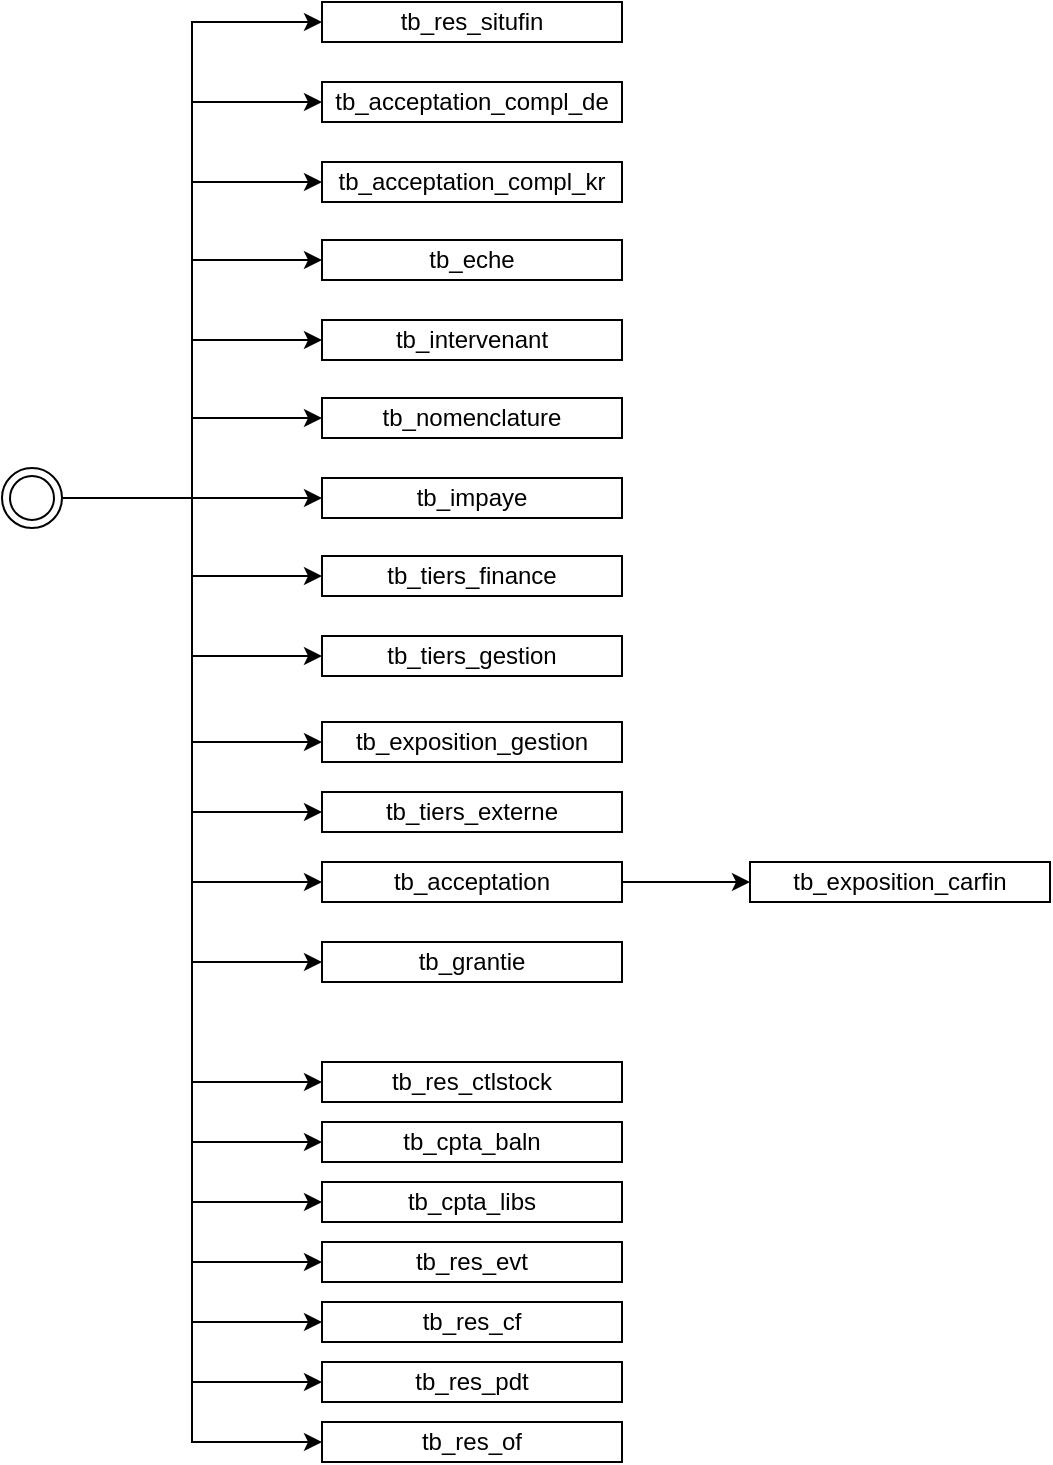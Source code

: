 <mxfile version="27.2.0" pages="22">
  <diagram id="8fm-Y_qNek54oC01tUAk" name="loading_order">
    <mxGraphModel dx="1381" dy="655" grid="1" gridSize="10" guides="1" tooltips="1" connect="1" arrows="1" fold="1" page="1" pageScale="1" pageWidth="827" pageHeight="1169" math="0" shadow="0">
      <root>
        <mxCell id="0" />
        <mxCell id="1" parent="0" />
        <mxCell id="Var_nrOEEgvNfsFU-H36-1" value="tb_exposition_gestion" style="whiteSpace=wrap;html=1;" parent="1" vertex="1">
          <mxGeometry x="200" y="540" width="150" height="20" as="geometry" />
        </mxCell>
        <mxCell id="Var_nrOEEgvNfsFU-H36-4" style="edgeStyle=orthogonalEdgeStyle;rounded=0;orthogonalLoop=1;jettySize=auto;html=1;" parent="1" source="Var_nrOEEgvNfsFU-H36-2" target="Var_nrOEEgvNfsFU-H36-3" edge="1">
          <mxGeometry relative="1" as="geometry" />
        </mxCell>
        <mxCell id="Var_nrOEEgvNfsFU-H36-2" value="tb_acceptation" style="whiteSpace=wrap;html=1;" parent="1" vertex="1">
          <mxGeometry x="200" y="610" width="150" height="20" as="geometry" />
        </mxCell>
        <mxCell id="Var_nrOEEgvNfsFU-H36-3" value="tb_exposition_carfin" style="whiteSpace=wrap;html=1;" parent="1" vertex="1">
          <mxGeometry x="414" y="610" width="150" height="20" as="geometry" />
        </mxCell>
        <mxCell id="C_O9z6X8cjMiCpYdhI1L-1" value="tb_grantie" style="whiteSpace=wrap;html=1;" parent="1" vertex="1">
          <mxGeometry x="200" y="650" width="150" height="20" as="geometry" />
        </mxCell>
        <mxCell id="C_O9z6X8cjMiCpYdhI1L-2" value="tb_tiers_externe" style="whiteSpace=wrap;html=1;" parent="1" vertex="1">
          <mxGeometry x="200" y="575" width="150" height="20" as="geometry" />
        </mxCell>
        <mxCell id="C_O9z6X8cjMiCpYdhI1L-6" value="tb_res_situfin" style="whiteSpace=wrap;html=1;" parent="1" vertex="1">
          <mxGeometry x="200" y="180" width="150" height="20" as="geometry" />
        </mxCell>
        <mxCell id="jjdtRJHhYfo8TqGyMoSf-1" value="tb_acceptation_compl_de" style="whiteSpace=wrap;html=1;" parent="1" vertex="1">
          <mxGeometry x="200" y="220" width="150" height="20" as="geometry" />
        </mxCell>
        <mxCell id="jjdtRJHhYfo8TqGyMoSf-2" value="tb_acceptation_compl_kr" style="whiteSpace=wrap;html=1;" parent="1" vertex="1">
          <mxGeometry x="200" y="260" width="150" height="20" as="geometry" />
        </mxCell>
        <mxCell id="jjdtRJHhYfo8TqGyMoSf-3" value="tb_eche" style="whiteSpace=wrap;html=1;" parent="1" vertex="1">
          <mxGeometry x="200" y="299" width="150" height="20" as="geometry" />
        </mxCell>
        <mxCell id="jjdtRJHhYfo8TqGyMoSf-4" value="tb_impaye" style="whiteSpace=wrap;html=1;" parent="1" vertex="1">
          <mxGeometry x="200" y="418" width="150" height="20" as="geometry" />
        </mxCell>
        <mxCell id="jjdtRJHhYfo8TqGyMoSf-5" value="tb_intervenant" style="whiteSpace=wrap;html=1;" parent="1" vertex="1">
          <mxGeometry x="200" y="339" width="150" height="20" as="geometry" />
        </mxCell>
        <mxCell id="jjdtRJHhYfo8TqGyMoSf-7" value="tb_nomenclature" style="whiteSpace=wrap;html=1;" parent="1" vertex="1">
          <mxGeometry x="200" y="378" width="150" height="20" as="geometry" />
        </mxCell>
        <mxCell id="jjdtRJHhYfo8TqGyMoSf-8" value="tb_tiers_finance" style="whiteSpace=wrap;html=1;" parent="1" vertex="1">
          <mxGeometry x="200" y="457" width="150" height="20" as="geometry" />
        </mxCell>
        <mxCell id="jjdtRJHhYfo8TqGyMoSf-10" value="tb_tiers_gestion" style="whiteSpace=wrap;html=1;" parent="1" vertex="1">
          <mxGeometry x="200" y="497" width="150" height="20" as="geometry" />
        </mxCell>
        <mxCell id="jjdtRJHhYfo8TqGyMoSf-21" style="edgeStyle=orthogonalEdgeStyle;rounded=0;orthogonalLoop=1;jettySize=auto;html=1;entryX=0;entryY=0.5;entryDx=0;entryDy=0;" parent="1" source="jjdtRJHhYfo8TqGyMoSf-20" target="jjdtRJHhYfo8TqGyMoSf-1" edge="1">
          <mxGeometry relative="1" as="geometry" />
        </mxCell>
        <mxCell id="jjdtRJHhYfo8TqGyMoSf-22" style="edgeStyle=orthogonalEdgeStyle;rounded=0;orthogonalLoop=1;jettySize=auto;html=1;entryX=0;entryY=0.5;entryDx=0;entryDy=0;" parent="1" source="jjdtRJHhYfo8TqGyMoSf-20" target="jjdtRJHhYfo8TqGyMoSf-2" edge="1">
          <mxGeometry relative="1" as="geometry" />
        </mxCell>
        <mxCell id="jjdtRJHhYfo8TqGyMoSf-23" style="edgeStyle=orthogonalEdgeStyle;rounded=0;orthogonalLoop=1;jettySize=auto;html=1;entryX=0;entryY=0.5;entryDx=0;entryDy=0;" parent="1" source="jjdtRJHhYfo8TqGyMoSf-20" target="jjdtRJHhYfo8TqGyMoSf-3" edge="1">
          <mxGeometry relative="1" as="geometry" />
        </mxCell>
        <mxCell id="jjdtRJHhYfo8TqGyMoSf-24" style="edgeStyle=orthogonalEdgeStyle;rounded=0;orthogonalLoop=1;jettySize=auto;html=1;entryX=0;entryY=0.5;entryDx=0;entryDy=0;" parent="1" source="jjdtRJHhYfo8TqGyMoSf-20" target="jjdtRJHhYfo8TqGyMoSf-5" edge="1">
          <mxGeometry relative="1" as="geometry" />
        </mxCell>
        <mxCell id="jjdtRJHhYfo8TqGyMoSf-25" style="edgeStyle=orthogonalEdgeStyle;rounded=0;orthogonalLoop=1;jettySize=auto;html=1;entryX=0;entryY=0.5;entryDx=0;entryDy=0;" parent="1" source="jjdtRJHhYfo8TqGyMoSf-20" target="jjdtRJHhYfo8TqGyMoSf-7" edge="1">
          <mxGeometry relative="1" as="geometry" />
        </mxCell>
        <mxCell id="jjdtRJHhYfo8TqGyMoSf-26" style="edgeStyle=orthogonalEdgeStyle;rounded=0;orthogonalLoop=1;jettySize=auto;html=1;entryX=0;entryY=0.5;entryDx=0;entryDy=0;" parent="1" source="jjdtRJHhYfo8TqGyMoSf-20" target="jjdtRJHhYfo8TqGyMoSf-4" edge="1">
          <mxGeometry relative="1" as="geometry" />
        </mxCell>
        <mxCell id="jjdtRJHhYfo8TqGyMoSf-27" style="edgeStyle=orthogonalEdgeStyle;rounded=0;orthogonalLoop=1;jettySize=auto;html=1;entryX=0;entryY=0.5;entryDx=0;entryDy=0;" parent="1" source="jjdtRJHhYfo8TqGyMoSf-20" target="jjdtRJHhYfo8TqGyMoSf-8" edge="1">
          <mxGeometry relative="1" as="geometry" />
        </mxCell>
        <mxCell id="jjdtRJHhYfo8TqGyMoSf-28" style="edgeStyle=orthogonalEdgeStyle;rounded=0;orthogonalLoop=1;jettySize=auto;html=1;entryX=0;entryY=0.5;entryDx=0;entryDy=0;" parent="1" source="jjdtRJHhYfo8TqGyMoSf-20" target="jjdtRJHhYfo8TqGyMoSf-10" edge="1">
          <mxGeometry relative="1" as="geometry" />
        </mxCell>
        <mxCell id="jjdtRJHhYfo8TqGyMoSf-29" style="edgeStyle=orthogonalEdgeStyle;rounded=0;orthogonalLoop=1;jettySize=auto;html=1;entryX=0;entryY=0.5;entryDx=0;entryDy=0;" parent="1" source="jjdtRJHhYfo8TqGyMoSf-20" target="Var_nrOEEgvNfsFU-H36-1" edge="1">
          <mxGeometry relative="1" as="geometry" />
        </mxCell>
        <mxCell id="jjdtRJHhYfo8TqGyMoSf-30" style="edgeStyle=orthogonalEdgeStyle;rounded=0;orthogonalLoop=1;jettySize=auto;html=1;entryX=0;entryY=0.5;entryDx=0;entryDy=0;" parent="1" source="jjdtRJHhYfo8TqGyMoSf-20" target="C_O9z6X8cjMiCpYdhI1L-2" edge="1">
          <mxGeometry relative="1" as="geometry" />
        </mxCell>
        <mxCell id="jjdtRJHhYfo8TqGyMoSf-31" style="edgeStyle=orthogonalEdgeStyle;rounded=0;orthogonalLoop=1;jettySize=auto;html=1;entryX=0;entryY=0.5;entryDx=0;entryDy=0;" parent="1" source="jjdtRJHhYfo8TqGyMoSf-20" target="Var_nrOEEgvNfsFU-H36-2" edge="1">
          <mxGeometry relative="1" as="geometry" />
        </mxCell>
        <mxCell id="Rhu8T3WvcDO247X2_YLy-2" style="edgeStyle=orthogonalEdgeStyle;rounded=0;orthogonalLoop=1;jettySize=auto;html=1;entryX=0;entryY=0.5;entryDx=0;entryDy=0;" parent="1" source="jjdtRJHhYfo8TqGyMoSf-20" target="Rhu8T3WvcDO247X2_YLy-1" edge="1">
          <mxGeometry relative="1" as="geometry" />
        </mxCell>
        <mxCell id="qKY9e3r1Y4iyuMG8Lcm--7" style="edgeStyle=orthogonalEdgeStyle;rounded=0;orthogonalLoop=1;jettySize=auto;html=1;entryX=0;entryY=0.5;entryDx=0;entryDy=0;" parent="1" source="jjdtRJHhYfo8TqGyMoSf-20" target="qKY9e3r1Y4iyuMG8Lcm--1" edge="1">
          <mxGeometry relative="1" as="geometry" />
        </mxCell>
        <mxCell id="qKY9e3r1Y4iyuMG8Lcm--8" style="edgeStyle=orthogonalEdgeStyle;rounded=0;orthogonalLoop=1;jettySize=auto;html=1;entryX=0;entryY=0.5;entryDx=0;entryDy=0;" parent="1" source="jjdtRJHhYfo8TqGyMoSf-20" target="qKY9e3r1Y4iyuMG8Lcm--2" edge="1">
          <mxGeometry relative="1" as="geometry" />
        </mxCell>
        <mxCell id="qKY9e3r1Y4iyuMG8Lcm--9" style="edgeStyle=orthogonalEdgeStyle;rounded=0;orthogonalLoop=1;jettySize=auto;html=1;entryX=0;entryY=0.5;entryDx=0;entryDy=0;" parent="1" source="jjdtRJHhYfo8TqGyMoSf-20" target="qKY9e3r1Y4iyuMG8Lcm--3" edge="1">
          <mxGeometry relative="1" as="geometry" />
        </mxCell>
        <mxCell id="qKY9e3r1Y4iyuMG8Lcm--10" style="edgeStyle=orthogonalEdgeStyle;rounded=0;orthogonalLoop=1;jettySize=auto;html=1;entryX=0;entryY=0.5;entryDx=0;entryDy=0;" parent="1" source="jjdtRJHhYfo8TqGyMoSf-20" target="qKY9e3r1Y4iyuMG8Lcm--4" edge="1">
          <mxGeometry relative="1" as="geometry" />
        </mxCell>
        <mxCell id="qKY9e3r1Y4iyuMG8Lcm--11" style="edgeStyle=orthogonalEdgeStyle;rounded=0;orthogonalLoop=1;jettySize=auto;html=1;entryX=0;entryY=0.5;entryDx=0;entryDy=0;" parent="1" source="jjdtRJHhYfo8TqGyMoSf-20" target="qKY9e3r1Y4iyuMG8Lcm--5" edge="1">
          <mxGeometry relative="1" as="geometry" />
        </mxCell>
        <mxCell id="qKY9e3r1Y4iyuMG8Lcm--12" style="edgeStyle=orthogonalEdgeStyle;rounded=0;orthogonalLoop=1;jettySize=auto;html=1;entryX=0;entryY=0.5;entryDx=0;entryDy=0;" parent="1" source="jjdtRJHhYfo8TqGyMoSf-20" target="qKY9e3r1Y4iyuMG8Lcm--6" edge="1">
          <mxGeometry relative="1" as="geometry" />
        </mxCell>
        <mxCell id="vrO20AnirHwneGnrJQhM-1" style="edgeStyle=orthogonalEdgeStyle;rounded=0;orthogonalLoop=1;jettySize=auto;html=1;entryX=0;entryY=0.5;entryDx=0;entryDy=0;" edge="1" parent="1" source="jjdtRJHhYfo8TqGyMoSf-20" target="C_O9z6X8cjMiCpYdhI1L-6">
          <mxGeometry relative="1" as="geometry" />
        </mxCell>
        <mxCell id="vrO20AnirHwneGnrJQhM-2" style="edgeStyle=orthogonalEdgeStyle;rounded=0;orthogonalLoop=1;jettySize=auto;html=1;entryX=0;entryY=0.5;entryDx=0;entryDy=0;" edge="1" parent="1" source="jjdtRJHhYfo8TqGyMoSf-20" target="C_O9z6X8cjMiCpYdhI1L-1">
          <mxGeometry relative="1" as="geometry" />
        </mxCell>
        <mxCell id="jjdtRJHhYfo8TqGyMoSf-20" value="" style="ellipse;shape=doubleEllipse;html=1;dashed=0;whiteSpace=wrap;aspect=fixed;" parent="1" vertex="1">
          <mxGeometry x="40" y="413" width="30" height="30" as="geometry" />
        </mxCell>
        <mxCell id="Rhu8T3WvcDO247X2_YLy-1" value="tb_res_ctlstock" style="whiteSpace=wrap;html=1;" parent="1" vertex="1">
          <mxGeometry x="200" y="710" width="150" height="20" as="geometry" />
        </mxCell>
        <mxCell id="qKY9e3r1Y4iyuMG8Lcm--1" value="tb_cpta_baln" style="whiteSpace=wrap;html=1;" parent="1" vertex="1">
          <mxGeometry x="200" y="740" width="150" height="20" as="geometry" />
        </mxCell>
        <mxCell id="qKY9e3r1Y4iyuMG8Lcm--2" value="tb_cpta_libs" style="whiteSpace=wrap;html=1;" parent="1" vertex="1">
          <mxGeometry x="200" y="770" width="150" height="20" as="geometry" />
        </mxCell>
        <mxCell id="qKY9e3r1Y4iyuMG8Lcm--3" value="tb_res_evt" style="whiteSpace=wrap;html=1;" parent="1" vertex="1">
          <mxGeometry x="200" y="800" width="150" height="20" as="geometry" />
        </mxCell>
        <mxCell id="qKY9e3r1Y4iyuMG8Lcm--4" value="tb_res_cf" style="whiteSpace=wrap;html=1;" parent="1" vertex="1">
          <mxGeometry x="200" y="830" width="150" height="20" as="geometry" />
        </mxCell>
        <mxCell id="qKY9e3r1Y4iyuMG8Lcm--5" value="tb_res_pdt" style="whiteSpace=wrap;html=1;" parent="1" vertex="1">
          <mxGeometry x="200" y="860" width="150" height="20" as="geometry" />
        </mxCell>
        <mxCell id="qKY9e3r1Y4iyuMG8Lcm--6" value="tb_res_of" style="whiteSpace=wrap;html=1;" parent="1" vertex="1">
          <mxGeometry x="200" y="890" width="150" height="20" as="geometry" />
        </mxCell>
      </root>
    </mxGraphModel>
  </diagram>
  <diagram name="expo_gestion" id="J0ATNBYUB-J7w-m74o3b">
    <mxGraphModel dx="1418" dy="752" grid="1" gridSize="10" guides="1" tooltips="1" connect="1" arrows="1" fold="1" page="1" pageScale="1" pageWidth="827" pageHeight="1169" math="0" shadow="0">
      <root>
        <mxCell id="0" />
        <mxCell id="1" parent="0" />
        <mxCell id="H36U8WBbHp8Q7yj2lDoC-9" value="" style="rounded=0;whiteSpace=wrap;html=1;fillColor=#e1d5e7;strokeColor=#9673a6;" parent="1" vertex="1">
          <mxGeometry x="50" y="40" width="180" height="118" as="geometry" />
        </mxCell>
        <mxCell id="5GX_9oAsEVeso3tDEaeO-2" value="Exposition gestion" style="swimlane;fontStyle=0;childLayout=stackLayout;horizontal=1;startSize=30;horizontalStack=0;resizeParent=1;resizeParentMax=0;resizeLast=0;collapsible=1;marginBottom=0;whiteSpace=wrap;html=1;" parent="1" vertex="1">
          <mxGeometry x="760" y="130" width="140" height="120" as="geometry" />
        </mxCell>
        <mxCell id="5GX_9oAsEVeso3tDEaeO-3" value="Item 1" style="text;strokeColor=none;fillColor=none;align=left;verticalAlign=middle;spacingLeft=4;spacingRight=4;overflow=hidden;points=[[0,0.5],[1,0.5]];portConstraint=eastwest;rotatable=0;whiteSpace=wrap;html=1;" parent="5GX_9oAsEVeso3tDEaeO-2" vertex="1">
          <mxGeometry y="30" width="140" height="30" as="geometry" />
        </mxCell>
        <mxCell id="5GX_9oAsEVeso3tDEaeO-4" value="Item 2" style="text;strokeColor=none;fillColor=none;align=left;verticalAlign=middle;spacingLeft=4;spacingRight=4;overflow=hidden;points=[[0,0.5],[1,0.5]];portConstraint=eastwest;rotatable=0;whiteSpace=wrap;html=1;" parent="5GX_9oAsEVeso3tDEaeO-2" vertex="1">
          <mxGeometry y="60" width="140" height="30" as="geometry" />
        </mxCell>
        <mxCell id="5GX_9oAsEVeso3tDEaeO-5" value="Item 3" style="text;strokeColor=none;fillColor=none;align=left;verticalAlign=middle;spacingLeft=4;spacingRight=4;overflow=hidden;points=[[0,0.5],[1,0.5]];portConstraint=eastwest;rotatable=0;whiteSpace=wrap;html=1;" parent="5GX_9oAsEVeso3tDEaeO-2" vertex="1">
          <mxGeometry y="90" width="140" height="30" as="geometry" />
        </mxCell>
        <mxCell id="5GX_9oAsEVeso3tDEaeO-10" style="edgeStyle=orthogonalEdgeStyle;rounded=0;orthogonalLoop=1;jettySize=auto;html=1;" parent="1" source="5GX_9oAsEVeso3tDEaeO-6" target="5GX_9oAsEVeso3tDEaeO-2" edge="1">
          <mxGeometry relative="1" as="geometry" />
        </mxCell>
        <mxCell id="5GX_9oAsEVeso3tDEaeO-6" value="tb_col_finan" style="swimlane;fontStyle=0;childLayout=stackLayout;horizontal=1;startSize=30;horizontalStack=0;resizeParent=1;resizeParentMax=0;resizeLast=0;collapsible=1;marginBottom=0;whiteSpace=wrap;html=1;" parent="1" vertex="1">
          <mxGeometry x="390" y="130" width="140" height="120" as="geometry">
            <mxRectangle x="390" y="130" width="110" height="30" as="alternateBounds" />
          </mxGeometry>
        </mxCell>
        <mxCell id="5GX_9oAsEVeso3tDEaeO-7" value="Item 1" style="text;strokeColor=none;fillColor=none;align=left;verticalAlign=middle;spacingLeft=4;spacingRight=4;overflow=hidden;points=[[0,0.5],[1,0.5]];portConstraint=eastwest;rotatable=0;whiteSpace=wrap;html=1;" parent="5GX_9oAsEVeso3tDEaeO-6" vertex="1">
          <mxGeometry y="30" width="140" height="30" as="geometry" />
        </mxCell>
        <mxCell id="5GX_9oAsEVeso3tDEaeO-8" value="Item 2" style="text;strokeColor=none;fillColor=none;align=left;verticalAlign=middle;spacingLeft=4;spacingRight=4;overflow=hidden;points=[[0,0.5],[1,0.5]];portConstraint=eastwest;rotatable=0;whiteSpace=wrap;html=1;" parent="5GX_9oAsEVeso3tDEaeO-6" vertex="1">
          <mxGeometry y="60" width="140" height="30" as="geometry" />
        </mxCell>
        <mxCell id="5GX_9oAsEVeso3tDEaeO-9" value="Item 3" style="text;strokeColor=none;fillColor=none;align=left;verticalAlign=middle;spacingLeft=4;spacingRight=4;overflow=hidden;points=[[0,0.5],[1,0.5]];portConstraint=eastwest;rotatable=0;whiteSpace=wrap;html=1;" parent="5GX_9oAsEVeso3tDEaeO-6" vertex="1">
          <mxGeometry y="90" width="140" height="30" as="geometry" />
        </mxCell>
        <mxCell id="5GX_9oAsEVeso3tDEaeO-15" style="edgeStyle=orthogonalEdgeStyle;rounded=0;orthogonalLoop=1;jettySize=auto;html=1;" parent="1" source="5GX_9oAsEVeso3tDEaeO-11" target="5GX_9oAsEVeso3tDEaeO-2" edge="1">
          <mxGeometry relative="1" as="geometry">
            <Array as="points">
              <mxPoint x="680" y="340" />
              <mxPoint x="680" y="190" />
            </Array>
          </mxGeometry>
        </mxCell>
        <mxCell id="5GX_9oAsEVeso3tDEaeO-11" value="tb_col_engag" style="swimlane;fontStyle=0;childLayout=stackLayout;horizontal=1;startSize=30;horizontalStack=0;resizeParent=1;resizeParentMax=0;resizeLast=0;collapsible=1;marginBottom=0;whiteSpace=wrap;html=1;" parent="1" vertex="1">
          <mxGeometry x="390" y="280" width="140" height="120" as="geometry">
            <mxRectangle x="390" y="280" width="110" height="30" as="alternateBounds" />
          </mxGeometry>
        </mxCell>
        <mxCell id="5GX_9oAsEVeso3tDEaeO-12" value="Item 1" style="text;strokeColor=none;fillColor=none;align=left;verticalAlign=middle;spacingLeft=4;spacingRight=4;overflow=hidden;points=[[0,0.5],[1,0.5]];portConstraint=eastwest;rotatable=0;whiteSpace=wrap;html=1;" parent="5GX_9oAsEVeso3tDEaeO-11" vertex="1">
          <mxGeometry y="30" width="140" height="30" as="geometry" />
        </mxCell>
        <mxCell id="5GX_9oAsEVeso3tDEaeO-13" value="Item 2" style="text;strokeColor=none;fillColor=none;align=left;verticalAlign=middle;spacingLeft=4;spacingRight=4;overflow=hidden;points=[[0,0.5],[1,0.5]];portConstraint=eastwest;rotatable=0;whiteSpace=wrap;html=1;" parent="5GX_9oAsEVeso3tDEaeO-11" vertex="1">
          <mxGeometry y="60" width="140" height="30" as="geometry" />
        </mxCell>
        <mxCell id="5GX_9oAsEVeso3tDEaeO-14" value="Item 3" style="text;strokeColor=none;fillColor=none;align=left;verticalAlign=middle;spacingLeft=4;spacingRight=4;overflow=hidden;points=[[0,0.5],[1,0.5]];portConstraint=eastwest;rotatable=0;whiteSpace=wrap;html=1;" parent="5GX_9oAsEVeso3tDEaeO-11" vertex="1">
          <mxGeometry y="90" width="140" height="30" as="geometry" />
        </mxCell>
        <mxCell id="5GX_9oAsEVeso3tDEaeO-16" value="insert" style="text;html=1;align=center;verticalAlign=middle;resizable=0;points=[];autosize=1;strokeColor=none;fillColor=none;" parent="1" vertex="1">
          <mxGeometry x="540" y="310" width="50" height="30" as="geometry" />
        </mxCell>
        <mxCell id="5GX_9oAsEVeso3tDEaeO-17" value="insert" style="text;html=1;align=center;verticalAlign=middle;resizable=0;points=[];autosize=1;strokeColor=none;fillColor=none;" parent="1" vertex="1">
          <mxGeometry x="538" y="160" width="50" height="30" as="geometry" />
        </mxCell>
        <mxCell id="5GX_9oAsEVeso3tDEaeO-22" style="edgeStyle=orthogonalEdgeStyle;rounded=0;orthogonalLoop=1;jettySize=auto;html=1;" parent="1" source="5GX_9oAsEVeso3tDEaeO-18" target="5GX_9oAsEVeso3tDEaeO-2" edge="1">
          <mxGeometry relative="1" as="geometry">
            <Array as="points">
              <mxPoint x="680" y="490" />
              <mxPoint x="680" y="190" />
            </Array>
          </mxGeometry>
        </mxCell>
        <mxCell id="5GX_9oAsEVeso3tDEaeO-18" value="tb_col_aut" style="swimlane;fontStyle=0;childLayout=stackLayout;horizontal=1;startSize=30;horizontalStack=0;resizeParent=1;resizeParentMax=0;resizeLast=0;collapsible=1;marginBottom=0;whiteSpace=wrap;html=1;" parent="1" vertex="1">
          <mxGeometry x="390" y="430" width="140" height="120" as="geometry">
            <mxRectangle x="390" y="430" width="100" height="30" as="alternateBounds" />
          </mxGeometry>
        </mxCell>
        <mxCell id="5GX_9oAsEVeso3tDEaeO-19" value="Item 1" style="text;strokeColor=none;fillColor=none;align=left;verticalAlign=middle;spacingLeft=4;spacingRight=4;overflow=hidden;points=[[0,0.5],[1,0.5]];portConstraint=eastwest;rotatable=0;whiteSpace=wrap;html=1;" parent="5GX_9oAsEVeso3tDEaeO-18" vertex="1">
          <mxGeometry y="30" width="140" height="30" as="geometry" />
        </mxCell>
        <mxCell id="5GX_9oAsEVeso3tDEaeO-20" value="Item 2" style="text;strokeColor=none;fillColor=none;align=left;verticalAlign=middle;spacingLeft=4;spacingRight=4;overflow=hidden;points=[[0,0.5],[1,0.5]];portConstraint=eastwest;rotatable=0;whiteSpace=wrap;html=1;" parent="5GX_9oAsEVeso3tDEaeO-18" vertex="1">
          <mxGeometry y="60" width="140" height="30" as="geometry" />
        </mxCell>
        <mxCell id="5GX_9oAsEVeso3tDEaeO-21" value="Item 3" style="text;strokeColor=none;fillColor=none;align=left;verticalAlign=middle;spacingLeft=4;spacingRight=4;overflow=hidden;points=[[0,0.5],[1,0.5]];portConstraint=eastwest;rotatable=0;whiteSpace=wrap;html=1;" parent="5GX_9oAsEVeso3tDEaeO-18" vertex="1">
          <mxGeometry y="90" width="140" height="30" as="geometry" />
        </mxCell>
        <mxCell id="5GX_9oAsEVeso3tDEaeO-23" value="insert" style="text;html=1;align=center;verticalAlign=middle;resizable=0;points=[];autosize=1;strokeColor=none;fillColor=none;" parent="1" vertex="1">
          <mxGeometry x="540" y="460" width="50" height="30" as="geometry" />
        </mxCell>
        <mxCell id="5GX_9oAsEVeso3tDEaeO-31" style="edgeStyle=orthogonalEdgeStyle;rounded=0;orthogonalLoop=1;jettySize=auto;html=1;entryX=0;entryY=0.5;entryDx=0;entryDy=0;" parent="1" source="5GX_9oAsEVeso3tDEaeO-24" target="5GX_9oAsEVeso3tDEaeO-30" edge="1">
          <mxGeometry relative="1" as="geometry" />
        </mxCell>
        <mxCell id="5GX_9oAsEVeso3tDEaeO-24" value="tb_col_crin_echoir" style="swimlane;fontStyle=0;childLayout=stackLayout;horizontal=1;startSize=30;horizontalStack=0;resizeParent=1;resizeParentMax=0;resizeLast=0;collapsible=1;marginBottom=0;whiteSpace=wrap;html=1;" parent="1" vertex="1">
          <mxGeometry x="390" y="765" width="140" height="120" as="geometry" />
        </mxCell>
        <mxCell id="5GX_9oAsEVeso3tDEaeO-25" value="Item 1" style="text;strokeColor=none;fillColor=none;align=left;verticalAlign=middle;spacingLeft=4;spacingRight=4;overflow=hidden;points=[[0,0.5],[1,0.5]];portConstraint=eastwest;rotatable=0;whiteSpace=wrap;html=1;" parent="5GX_9oAsEVeso3tDEaeO-24" vertex="1">
          <mxGeometry y="30" width="140" height="30" as="geometry" />
        </mxCell>
        <mxCell id="5GX_9oAsEVeso3tDEaeO-26" value="Item 2" style="text;strokeColor=none;fillColor=none;align=left;verticalAlign=middle;spacingLeft=4;spacingRight=4;overflow=hidden;points=[[0,0.5],[1,0.5]];portConstraint=eastwest;rotatable=0;whiteSpace=wrap;html=1;" parent="5GX_9oAsEVeso3tDEaeO-24" vertex="1">
          <mxGeometry y="60" width="140" height="30" as="geometry" />
        </mxCell>
        <mxCell id="5GX_9oAsEVeso3tDEaeO-27" value="Item 3" style="text;strokeColor=none;fillColor=none;align=left;verticalAlign=middle;spacingLeft=4;spacingRight=4;overflow=hidden;points=[[0,0.5],[1,0.5]];portConstraint=eastwest;rotatable=0;whiteSpace=wrap;html=1;" parent="5GX_9oAsEVeso3tDEaeO-24" vertex="1">
          <mxGeometry y="90" width="140" height="30" as="geometry" />
        </mxCell>
        <mxCell id="5GX_9oAsEVeso3tDEaeO-32" style="edgeStyle=orthogonalEdgeStyle;rounded=0;orthogonalLoop=1;jettySize=auto;html=1;" parent="1" source="5GX_9oAsEVeso3tDEaeO-30" target="5GX_9oAsEVeso3tDEaeO-2" edge="1">
          <mxGeometry relative="1" as="geometry" />
        </mxCell>
        <mxCell id="5GX_9oAsEVeso3tDEaeO-34" style="edgeStyle=orthogonalEdgeStyle;rounded=0;orthogonalLoop=1;jettySize=auto;html=1;" parent="1" source="5GX_9oAsEVeso3tDEaeO-30" target="5GX_9oAsEVeso3tDEaeO-2" edge="1">
          <mxGeometry relative="1" as="geometry">
            <Array as="points">
              <mxPoint x="1050" y="825" />
              <mxPoint x="1050" y="390" />
              <mxPoint x="830" y="390" />
            </Array>
          </mxGeometry>
        </mxCell>
        <mxCell id="5GX_9oAsEVeso3tDEaeO-30" value="exist deja dans exposition gestion ?" style="rhombus;whiteSpace=wrap;html=1;" parent="1" vertex="1">
          <mxGeometry x="710" y="785" width="240" height="80" as="geometry" />
        </mxCell>
        <mxCell id="5GX_9oAsEVeso3tDEaeO-33" value="update" style="text;html=1;align=center;verticalAlign=middle;resizable=0;points=[];autosize=1;strokeColor=none;fillColor=none;" parent="1" vertex="1">
          <mxGeometry x="960" y="830" width="60" height="30" as="geometry" />
        </mxCell>
        <mxCell id="5GX_9oAsEVeso3tDEaeO-35" value="Yes" style="text;html=1;align=center;verticalAlign=middle;resizable=0;points=[];autosize=1;strokeColor=none;fillColor=none;" parent="1" vertex="1">
          <mxGeometry x="960" y="785" width="40" height="30" as="geometry" />
        </mxCell>
        <mxCell id="5GX_9oAsEVeso3tDEaeO-36" value="No" style="text;html=1;align=center;verticalAlign=middle;resizable=0;points=[];autosize=1;strokeColor=none;fillColor=none;" parent="1" vertex="1">
          <mxGeometry x="777" y="720" width="40" height="30" as="geometry" />
        </mxCell>
        <mxCell id="5GX_9oAsEVeso3tDEaeO-38" value="insert" style="text;html=1;align=center;verticalAlign=middle;resizable=0;points=[];autosize=1;strokeColor=none;fillColor=none;" parent="1" vertex="1">
          <mxGeometry x="777" y="750" width="50" height="30" as="geometry" />
        </mxCell>
        <mxCell id="5GX_9oAsEVeso3tDEaeO-43" style="edgeStyle=orthogonalEdgeStyle;rounded=0;orthogonalLoop=1;jettySize=auto;html=1;entryX=0;entryY=0.5;entryDx=0;entryDy=0;" parent="1" source="5GX_9oAsEVeso3tDEaeO-39" target="5GX_9oAsEVeso3tDEaeO-30" edge="1">
          <mxGeometry relative="1" as="geometry" />
        </mxCell>
        <mxCell id="5GX_9oAsEVeso3tDEaeO-39" value="tb_col_&lt;font style=&quot;color: rgb(255, 51, 51);&quot;&gt;crin&lt;/font&gt;_echucffi" style="swimlane;fontStyle=0;childLayout=stackLayout;horizontal=1;startSize=30;horizontalStack=0;resizeParent=1;resizeParentMax=0;resizeLast=0;collapsible=1;marginBottom=0;whiteSpace=wrap;html=1;" parent="1" vertex="1">
          <mxGeometry x="390" y="935" width="140" height="120" as="geometry" />
        </mxCell>
        <mxCell id="5GX_9oAsEVeso3tDEaeO-40" value="Item 1" style="text;strokeColor=none;fillColor=none;align=left;verticalAlign=middle;spacingLeft=4;spacingRight=4;overflow=hidden;points=[[0,0.5],[1,0.5]];portConstraint=eastwest;rotatable=0;whiteSpace=wrap;html=1;" parent="5GX_9oAsEVeso3tDEaeO-39" vertex="1">
          <mxGeometry y="30" width="140" height="30" as="geometry" />
        </mxCell>
        <mxCell id="5GX_9oAsEVeso3tDEaeO-41" value="Item 2" style="text;strokeColor=none;fillColor=none;align=left;verticalAlign=middle;spacingLeft=4;spacingRight=4;overflow=hidden;points=[[0,0.5],[1,0.5]];portConstraint=eastwest;rotatable=0;whiteSpace=wrap;html=1;" parent="5GX_9oAsEVeso3tDEaeO-39" vertex="1">
          <mxGeometry y="60" width="140" height="30" as="geometry" />
        </mxCell>
        <mxCell id="5GX_9oAsEVeso3tDEaeO-42" value="Item 3" style="text;strokeColor=none;fillColor=none;align=left;verticalAlign=middle;spacingLeft=4;spacingRight=4;overflow=hidden;points=[[0,0.5],[1,0.5]];portConstraint=eastwest;rotatable=0;whiteSpace=wrap;html=1;" parent="5GX_9oAsEVeso3tDEaeO-39" vertex="1">
          <mxGeometry y="90" width="140" height="30" as="geometry" />
        </mxCell>
        <mxCell id="5GX_9oAsEVeso3tDEaeO-44" value="tb_col_expocu" style="swimlane;fontStyle=0;childLayout=stackLayout;horizontal=1;startSize=30;horizontalStack=0;resizeParent=1;resizeParentMax=0;resizeLast=0;collapsible=1;marginBottom=0;whiteSpace=wrap;html=1;" parent="1" vertex="1">
          <mxGeometry x="390" y="570" width="140" height="90" as="geometry" />
        </mxCell>
        <mxCell id="5GX_9oAsEVeso3tDEaeO-45" value="Item 1" style="text;strokeColor=none;fillColor=none;align=left;verticalAlign=middle;spacingLeft=4;spacingRight=4;overflow=hidden;points=[[0,0.5],[1,0.5]];portConstraint=eastwest;rotatable=0;whiteSpace=wrap;html=1;" parent="5GX_9oAsEVeso3tDEaeO-44" vertex="1">
          <mxGeometry y="30" width="140" height="30" as="geometry" />
        </mxCell>
        <mxCell id="5GX_9oAsEVeso3tDEaeO-46" value="Item 2" style="text;strokeColor=none;fillColor=none;align=left;verticalAlign=middle;spacingLeft=4;spacingRight=4;overflow=hidden;points=[[0,0.5],[1,0.5]];portConstraint=eastwest;rotatable=0;whiteSpace=wrap;html=1;" parent="5GX_9oAsEVeso3tDEaeO-44" vertex="1">
          <mxGeometry y="60" width="140" height="30" as="geometry" />
        </mxCell>
        <mxCell id="5GX_9oAsEVeso3tDEaeO-53" style="edgeStyle=orthogonalEdgeStyle;rounded=0;orthogonalLoop=1;jettySize=auto;html=1;entryX=0;entryY=0.5;entryDx=0;entryDy=0;" parent="1" source="5GX_9oAsEVeso3tDEaeO-49" target="5GX_9oAsEVeso3tDEaeO-30" edge="1">
          <mxGeometry relative="1" as="geometry" />
        </mxCell>
        <mxCell id="5GX_9oAsEVeso3tDEaeO-49" value="tb_col_crin_cu" style="swimlane;fontStyle=0;childLayout=stackLayout;horizontal=1;startSize=30;horizontalStack=0;resizeParent=1;resizeParentMax=0;resizeLast=0;collapsible=1;marginBottom=0;whiteSpace=wrap;html=1;" parent="1" vertex="1">
          <mxGeometry x="390" y="1100" width="140" height="120" as="geometry" />
        </mxCell>
        <mxCell id="5GX_9oAsEVeso3tDEaeO-50" value="Item 1" style="text;strokeColor=none;fillColor=none;align=left;verticalAlign=middle;spacingLeft=4;spacingRight=4;overflow=hidden;points=[[0,0.5],[1,0.5]];portConstraint=eastwest;rotatable=0;whiteSpace=wrap;html=1;" parent="5GX_9oAsEVeso3tDEaeO-49" vertex="1">
          <mxGeometry y="30" width="140" height="30" as="geometry" />
        </mxCell>
        <mxCell id="5GX_9oAsEVeso3tDEaeO-51" value="Item 2" style="text;strokeColor=none;fillColor=none;align=left;verticalAlign=middle;spacingLeft=4;spacingRight=4;overflow=hidden;points=[[0,0.5],[1,0.5]];portConstraint=eastwest;rotatable=0;whiteSpace=wrap;html=1;" parent="5GX_9oAsEVeso3tDEaeO-49" vertex="1">
          <mxGeometry y="60" width="140" height="30" as="geometry" />
        </mxCell>
        <mxCell id="5GX_9oAsEVeso3tDEaeO-52" value="Item 3" style="text;strokeColor=none;fillColor=none;align=left;verticalAlign=middle;spacingLeft=4;spacingRight=4;overflow=hidden;points=[[0,0.5],[1,0.5]];portConstraint=eastwest;rotatable=0;whiteSpace=wrap;html=1;" parent="5GX_9oAsEVeso3tDEaeO-49" vertex="1">
          <mxGeometry y="90" width="140" height="30" as="geometry" />
        </mxCell>
        <mxCell id="H36U8WBbHp8Q7yj2lDoC-7" style="edgeStyle=orthogonalEdgeStyle;rounded=0;orthogonalLoop=1;jettySize=auto;html=1;" parent="1" source="5GX_9oAsEVeso3tDEaeO-59" edge="1">
          <mxGeometry relative="1" as="geometry">
            <mxPoint x="1050" y="990" as="targetPoint" />
          </mxGeometry>
        </mxCell>
        <mxCell id="5GX_9oAsEVeso3tDEaeO-59" value="tb_col_dmd_carfin" style="swimlane;fontStyle=0;childLayout=stackLayout;horizontal=1;startSize=30;horizontalStack=0;resizeParent=1;resizeParentMax=0;resizeLast=0;collapsible=1;marginBottom=0;whiteSpace=wrap;html=1;" parent="1" vertex="1">
          <mxGeometry x="760" y="1090" width="140" height="120" as="geometry" />
        </mxCell>
        <mxCell id="5GX_9oAsEVeso3tDEaeO-60" value="Item 1" style="text;strokeColor=none;fillColor=none;align=left;verticalAlign=middle;spacingLeft=4;spacingRight=4;overflow=hidden;points=[[0,0.5],[1,0.5]];portConstraint=eastwest;rotatable=0;whiteSpace=wrap;html=1;" parent="5GX_9oAsEVeso3tDEaeO-59" vertex="1">
          <mxGeometry y="30" width="140" height="30" as="geometry" />
        </mxCell>
        <mxCell id="5GX_9oAsEVeso3tDEaeO-61" value="Item 2" style="text;strokeColor=none;fillColor=none;align=left;verticalAlign=middle;spacingLeft=4;spacingRight=4;overflow=hidden;points=[[0,0.5],[1,0.5]];portConstraint=eastwest;rotatable=0;whiteSpace=wrap;html=1;" parent="5GX_9oAsEVeso3tDEaeO-59" vertex="1">
          <mxGeometry y="60" width="140" height="30" as="geometry" />
        </mxCell>
        <mxCell id="5GX_9oAsEVeso3tDEaeO-62" value="Item 3" style="text;strokeColor=none;fillColor=none;align=left;verticalAlign=middle;spacingLeft=4;spacingRight=4;overflow=hidden;points=[[0,0.5],[1,0.5]];portConstraint=eastwest;rotatable=0;whiteSpace=wrap;html=1;" parent="5GX_9oAsEVeso3tDEaeO-59" vertex="1">
          <mxGeometry y="90" width="140" height="30" as="geometry" />
        </mxCell>
        <mxCell id="H36U8WBbHp8Q7yj2lDoC-8" style="edgeStyle=orthogonalEdgeStyle;rounded=0;orthogonalLoop=1;jettySize=auto;html=1;" parent="1" source="5GX_9oAsEVeso3tDEaeO-64" edge="1">
          <mxGeometry relative="1" as="geometry">
            <mxPoint x="1050" y="1130" as="targetPoint" />
          </mxGeometry>
        </mxCell>
        <mxCell id="5GX_9oAsEVeso3tDEaeO-64" value="tb_col_engag_carfin" style="swimlane;fontStyle=0;childLayout=stackLayout;horizontal=1;startSize=30;horizontalStack=0;resizeParent=1;resizeParentMax=0;resizeLast=0;collapsible=1;marginBottom=0;whiteSpace=wrap;html=1;" parent="1" vertex="1">
          <mxGeometry x="760" y="1230" width="140" height="120" as="geometry" />
        </mxCell>
        <mxCell id="5GX_9oAsEVeso3tDEaeO-65" value="Item 1" style="text;strokeColor=none;fillColor=none;align=left;verticalAlign=middle;spacingLeft=4;spacingRight=4;overflow=hidden;points=[[0,0.5],[1,0.5]];portConstraint=eastwest;rotatable=0;whiteSpace=wrap;html=1;" parent="5GX_9oAsEVeso3tDEaeO-64" vertex="1">
          <mxGeometry y="30" width="140" height="30" as="geometry" />
        </mxCell>
        <mxCell id="5GX_9oAsEVeso3tDEaeO-66" value="Item 2" style="text;strokeColor=none;fillColor=none;align=left;verticalAlign=middle;spacingLeft=4;spacingRight=4;overflow=hidden;points=[[0,0.5],[1,0.5]];portConstraint=eastwest;rotatable=0;whiteSpace=wrap;html=1;" parent="5GX_9oAsEVeso3tDEaeO-64" vertex="1">
          <mxGeometry y="60" width="140" height="30" as="geometry" />
        </mxCell>
        <mxCell id="5GX_9oAsEVeso3tDEaeO-67" value="Item 3" style="text;strokeColor=none;fillColor=none;align=left;verticalAlign=middle;spacingLeft=4;spacingRight=4;overflow=hidden;points=[[0,0.5],[1,0.5]];portConstraint=eastwest;rotatable=0;whiteSpace=wrap;html=1;" parent="5GX_9oAsEVeso3tDEaeO-64" vertex="1">
          <mxGeometry y="90" width="140" height="30" as="geometry" />
        </mxCell>
        <mxCell id="5GX_9oAsEVeso3tDEaeO-88" style="edgeStyle=orthogonalEdgeStyle;rounded=0;orthogonalLoop=1;jettySize=auto;html=1;entryX=0;entryY=0.5;entryDx=0;entryDy=0;" parent="1" source="5GX_9oAsEVeso3tDEaeO-69" target="5GX_9oAsEVeso3tDEaeO-30" edge="1">
          <mxGeometry relative="1" as="geometry" />
        </mxCell>
        <mxCell id="5GX_9oAsEVeso3tDEaeO-69" value="tb_col_lgd_ret" style="swimlane;fontStyle=0;childLayout=stackLayout;horizontal=1;startSize=30;horizontalStack=0;resizeParent=1;resizeParentMax=0;resizeLast=0;collapsible=1;marginBottom=0;whiteSpace=wrap;html=1;" parent="1" vertex="1">
          <mxGeometry x="390" y="1400" width="140" height="120" as="geometry" />
        </mxCell>
        <mxCell id="5GX_9oAsEVeso3tDEaeO-70" value="Item 1" style="text;strokeColor=none;fillColor=none;align=left;verticalAlign=middle;spacingLeft=4;spacingRight=4;overflow=hidden;points=[[0,0.5],[1,0.5]];portConstraint=eastwest;rotatable=0;whiteSpace=wrap;html=1;" parent="5GX_9oAsEVeso3tDEaeO-69" vertex="1">
          <mxGeometry y="30" width="140" height="30" as="geometry" />
        </mxCell>
        <mxCell id="5GX_9oAsEVeso3tDEaeO-87" value="Item 1" style="text;strokeColor=none;fillColor=none;align=left;verticalAlign=middle;spacingLeft=4;spacingRight=4;overflow=hidden;points=[[0,0.5],[1,0.5]];portConstraint=eastwest;rotatable=0;whiteSpace=wrap;html=1;" parent="5GX_9oAsEVeso3tDEaeO-69" vertex="1">
          <mxGeometry y="60" width="140" height="30" as="geometry" />
        </mxCell>
        <mxCell id="5GX_9oAsEVeso3tDEaeO-71" value="Item 2" style="text;strokeColor=none;fillColor=none;align=left;verticalAlign=middle;spacingLeft=4;spacingRight=4;overflow=hidden;points=[[0,0.5],[1,0.5]];portConstraint=eastwest;rotatable=0;whiteSpace=wrap;html=1;" parent="5GX_9oAsEVeso3tDEaeO-69" vertex="1">
          <mxGeometry y="90" width="140" height="30" as="geometry" />
        </mxCell>
        <mxCell id="5GX_9oAsEVeso3tDEaeO-73" value="tb_col_lgd_cu" style="swimlane;fontStyle=0;childLayout=stackLayout;horizontal=1;startSize=30;horizontalStack=0;resizeParent=1;resizeParentMax=0;resizeLast=0;collapsible=1;marginBottom=0;whiteSpace=wrap;html=1;" parent="1" vertex="1">
          <mxGeometry x="390" y="1260" width="140" height="120" as="geometry" />
        </mxCell>
        <mxCell id="5GX_9oAsEVeso3tDEaeO-74" value="Item 1" style="text;strokeColor=none;fillColor=none;align=left;verticalAlign=middle;spacingLeft=4;spacingRight=4;overflow=hidden;points=[[0,0.5],[1,0.5]];portConstraint=eastwest;rotatable=0;whiteSpace=wrap;html=1;" parent="5GX_9oAsEVeso3tDEaeO-73" vertex="1">
          <mxGeometry y="30" width="140" height="30" as="geometry" />
        </mxCell>
        <mxCell id="5GX_9oAsEVeso3tDEaeO-75" value="Item 2" style="text;strokeColor=none;fillColor=none;align=left;verticalAlign=middle;spacingLeft=4;spacingRight=4;overflow=hidden;points=[[0,0.5],[1,0.5]];portConstraint=eastwest;rotatable=0;whiteSpace=wrap;html=1;" parent="5GX_9oAsEVeso3tDEaeO-73" vertex="1">
          <mxGeometry y="60" width="140" height="30" as="geometry" />
        </mxCell>
        <mxCell id="5GX_9oAsEVeso3tDEaeO-76" value="Item 3" style="text;strokeColor=none;fillColor=none;align=left;verticalAlign=middle;spacingLeft=4;spacingRight=4;overflow=hidden;points=[[0,0.5],[1,0.5]];portConstraint=eastwest;rotatable=0;whiteSpace=wrap;html=1;" parent="5GX_9oAsEVeso3tDEaeO-73" vertex="1">
          <mxGeometry y="90" width="140" height="30" as="geometry" />
        </mxCell>
        <mxCell id="5GX_9oAsEVeso3tDEaeO-89" style="edgeStyle=orthogonalEdgeStyle;rounded=0;orthogonalLoop=1;jettySize=auto;html=1;entryX=0;entryY=0.5;entryDx=0;entryDy=0;" parent="1" source="5GX_9oAsEVeso3tDEaeO-77" target="5GX_9oAsEVeso3tDEaeO-30" edge="1">
          <mxGeometry relative="1" as="geometry" />
        </mxCell>
        <mxCell id="5GX_9oAsEVeso3tDEaeO-77" value="tb_col_lgd_hyb" style="swimlane;fontStyle=0;childLayout=stackLayout;horizontal=1;startSize=30;horizontalStack=0;resizeParent=1;resizeParentMax=0;resizeLast=0;collapsible=1;marginBottom=0;whiteSpace=wrap;html=1;" parent="1" vertex="1">
          <mxGeometry x="390" y="1570" width="140" height="120" as="geometry" />
        </mxCell>
        <mxCell id="5GX_9oAsEVeso3tDEaeO-78" value="Item 1" style="text;strokeColor=none;fillColor=none;align=left;verticalAlign=middle;spacingLeft=4;spacingRight=4;overflow=hidden;points=[[0,0.5],[1,0.5]];portConstraint=eastwest;rotatable=0;whiteSpace=wrap;html=1;" parent="5GX_9oAsEVeso3tDEaeO-77" vertex="1">
          <mxGeometry y="30" width="140" height="30" as="geometry" />
        </mxCell>
        <mxCell id="5GX_9oAsEVeso3tDEaeO-79" value="Item 2" style="text;strokeColor=none;fillColor=none;align=left;verticalAlign=middle;spacingLeft=4;spacingRight=4;overflow=hidden;points=[[0,0.5],[1,0.5]];portConstraint=eastwest;rotatable=0;whiteSpace=wrap;html=1;" parent="5GX_9oAsEVeso3tDEaeO-77" vertex="1">
          <mxGeometry y="60" width="140" height="30" as="geometry" />
        </mxCell>
        <mxCell id="5GX_9oAsEVeso3tDEaeO-80" value="Item 3" style="text;strokeColor=none;fillColor=none;align=left;verticalAlign=middle;spacingLeft=4;spacingRight=4;overflow=hidden;points=[[0,0.5],[1,0.5]];portConstraint=eastwest;rotatable=0;whiteSpace=wrap;html=1;" parent="5GX_9oAsEVeso3tDEaeO-77" vertex="1">
          <mxGeometry y="90" width="140" height="30" as="geometry" />
        </mxCell>
        <mxCell id="5GX_9oAsEVeso3tDEaeO-81" value="tb_col_lgd_res" style="swimlane;fontStyle=0;childLayout=stackLayout;horizontal=1;startSize=30;horizontalStack=0;resizeParent=1;resizeParentMax=0;resizeLast=0;collapsible=1;marginBottom=0;whiteSpace=wrap;html=1;" parent="1" vertex="1">
          <mxGeometry x="390" y="1720" width="140" height="120" as="geometry" />
        </mxCell>
        <mxCell id="5GX_9oAsEVeso3tDEaeO-82" value="Item 1" style="text;strokeColor=none;fillColor=none;align=left;verticalAlign=middle;spacingLeft=4;spacingRight=4;overflow=hidden;points=[[0,0.5],[1,0.5]];portConstraint=eastwest;rotatable=0;whiteSpace=wrap;html=1;" parent="5GX_9oAsEVeso3tDEaeO-81" vertex="1">
          <mxGeometry y="30" width="140" height="30" as="geometry" />
        </mxCell>
        <mxCell id="5GX_9oAsEVeso3tDEaeO-83" value="Item 2" style="text;strokeColor=none;fillColor=none;align=left;verticalAlign=middle;spacingLeft=4;spacingRight=4;overflow=hidden;points=[[0,0.5],[1,0.5]];portConstraint=eastwest;rotatable=0;whiteSpace=wrap;html=1;" parent="5GX_9oAsEVeso3tDEaeO-81" vertex="1">
          <mxGeometry y="60" width="140" height="30" as="geometry" />
        </mxCell>
        <mxCell id="5GX_9oAsEVeso3tDEaeO-84" value="Item 3" style="text;strokeColor=none;fillColor=none;align=left;verticalAlign=middle;spacingLeft=4;spacingRight=4;overflow=hidden;points=[[0,0.5],[1,0.5]];portConstraint=eastwest;rotatable=0;whiteSpace=wrap;html=1;" parent="5GX_9oAsEVeso3tDEaeO-81" vertex="1">
          <mxGeometry y="90" width="140" height="30" as="geometry" />
        </mxCell>
        <mxCell id="5GX_9oAsEVeso3tDEaeO-86" style="edgeStyle=orthogonalEdgeStyle;rounded=0;orthogonalLoop=1;jettySize=auto;html=1;entryX=0;entryY=0.5;entryDx=0;entryDy=0;" parent="1" source="5GX_9oAsEVeso3tDEaeO-74" target="5GX_9oAsEVeso3tDEaeO-30" edge="1">
          <mxGeometry relative="1" as="geometry" />
        </mxCell>
        <mxCell id="5GX_9oAsEVeso3tDEaeO-90" style="edgeStyle=orthogonalEdgeStyle;rounded=0;orthogonalLoop=1;jettySize=auto;html=1;entryX=0;entryY=0.5;entryDx=0;entryDy=0;" parent="1" source="5GX_9oAsEVeso3tDEaeO-82" target="5GX_9oAsEVeso3tDEaeO-30" edge="1">
          <mxGeometry relative="1" as="geometry" />
        </mxCell>
        <mxCell id="5GX_9oAsEVeso3tDEaeO-95" style="edgeStyle=orthogonalEdgeStyle;rounded=0;orthogonalLoop=1;jettySize=auto;html=1;" parent="1" source="5GX_9oAsEVeso3tDEaeO-44" edge="1">
          <mxGeometry relative="1" as="geometry">
            <mxPoint x="760" y="190" as="targetPoint" />
            <Array as="points">
              <mxPoint x="680" y="620" />
              <mxPoint x="680" y="190" />
            </Array>
          </mxGeometry>
        </mxCell>
        <mxCell id="5GX_9oAsEVeso3tDEaeO-96" value="insert" style="text;html=1;align=center;verticalAlign=middle;resizable=0;points=[];autosize=1;strokeColor=none;fillColor=none;" parent="1" vertex="1">
          <mxGeometry x="540" y="589" width="50" height="30" as="geometry" />
        </mxCell>
        <mxCell id="GWRJOkJXjqUcV9thHur5-1" value="un blanc" style="text;html=1;align=center;verticalAlign=middle;resizable=0;points=[];autosize=1;strokeColor=none;fillColor=none;" parent="1" vertex="1">
          <mxGeometry x="140" y="72" width="70" height="30" as="geometry" />
        </mxCell>
        <mxCell id="GWRJOkJXjqUcV9thHur5-3" value="numeric" style="text;html=1;align=center;verticalAlign=middle;resizable=0;points=[];autosize=1;strokeColor=none;fillColor=none;" parent="1" vertex="1">
          <mxGeometry x="60" y="48" width="70" height="30" as="geometry" />
        </mxCell>
        <mxCell id="GWRJOkJXjqUcV9thHur5-4" value="0" style="text;html=1;align=center;verticalAlign=middle;resizable=0;points=[];autosize=1;strokeColor=none;fillColor=none;" parent="1" vertex="1">
          <mxGeometry x="140" y="48" width="30" height="30" as="geometry" />
        </mxCell>
        <mxCell id="GWRJOkJXjqUcV9thHur5-5" value="var" style="text;html=1;align=center;verticalAlign=middle;resizable=0;points=[];autosize=1;strokeColor=none;fillColor=none;" parent="1" vertex="1">
          <mxGeometry x="60" y="72" width="40" height="30" as="geometry" />
        </mxCell>
        <mxCell id="GWRJOkJXjqUcV9thHur5-6" value="date" style="text;html=1;align=center;verticalAlign=middle;resizable=0;points=[];autosize=1;strokeColor=none;fillColor=none;" parent="1" vertex="1">
          <mxGeometry x="60" y="100" width="50" height="30" as="geometry" />
        </mxCell>
        <mxCell id="GWRJOkJXjqUcV9thHur5-7" value="normally non" style="text;html=1;align=center;verticalAlign=middle;resizable=0;points=[];autosize=1;strokeColor=none;fillColor=none;" parent="1" vertex="1">
          <mxGeometry x="140" y="100" width="90" height="30" as="geometry" />
        </mxCell>
        <mxCell id="GWRJOkJXjqUcV9thHur5-8" value="sens + MT" style="text;html=1;align=center;verticalAlign=middle;resizable=0;points=[];autosize=1;strokeColor=none;fillColor=none;" parent="1" vertex="1">
          <mxGeometry x="60" y="130" width="80" height="30" as="geometry" />
        </mxCell>
        <mxCell id="H36U8WBbHp8Q7yj2lDoC-6" style="edgeStyle=orthogonalEdgeStyle;rounded=0;orthogonalLoop=1;jettySize=auto;html=1;" parent="1" source="H36U8WBbHp8Q7yj2lDoC-2" edge="1">
          <mxGeometry relative="1" as="geometry">
            <mxPoint x="1050" y="820" as="targetPoint" />
          </mxGeometry>
        </mxCell>
        <mxCell id="H36U8WBbHp8Q7yj2lDoC-2" value="tb_col_carfin" style="swimlane;fontStyle=0;childLayout=stackLayout;horizontal=1;startSize=30;horizontalStack=0;resizeParent=1;resizeParentMax=0;resizeLast=0;collapsible=1;marginBottom=0;whiteSpace=wrap;html=1;" parent="1" vertex="1">
          <mxGeometry x="760" y="940" width="140" height="120" as="geometry" />
        </mxCell>
        <mxCell id="H36U8WBbHp8Q7yj2lDoC-3" value="Item 1" style="text;strokeColor=none;fillColor=none;align=left;verticalAlign=middle;spacingLeft=4;spacingRight=4;overflow=hidden;points=[[0,0.5],[1,0.5]];portConstraint=eastwest;rotatable=0;whiteSpace=wrap;html=1;" parent="H36U8WBbHp8Q7yj2lDoC-2" vertex="1">
          <mxGeometry y="30" width="140" height="30" as="geometry" />
        </mxCell>
        <mxCell id="H36U8WBbHp8Q7yj2lDoC-4" value="Item 2" style="text;strokeColor=none;fillColor=none;align=left;verticalAlign=middle;spacingLeft=4;spacingRight=4;overflow=hidden;points=[[0,0.5],[1,0.5]];portConstraint=eastwest;rotatable=0;whiteSpace=wrap;html=1;" parent="H36U8WBbHp8Q7yj2lDoC-2" vertex="1">
          <mxGeometry y="60" width="140" height="30" as="geometry" />
        </mxCell>
        <mxCell id="H36U8WBbHp8Q7yj2lDoC-5" value="Item 3" style="text;strokeColor=none;fillColor=none;align=left;verticalAlign=middle;spacingLeft=4;spacingRight=4;overflow=hidden;points=[[0,0.5],[1,0.5]];portConstraint=eastwest;rotatable=0;whiteSpace=wrap;html=1;" parent="H36U8WBbHp8Q7yj2lDoC-2" vertex="1">
          <mxGeometry y="90" width="140" height="30" as="geometry" />
        </mxCell>
        <mxCell id="ic1L6515IZsvIIuonDBY-8" value="Upsert" style="text;html=1;align=center;verticalAlign=middle;resizable=0;points=[];autosize=1;strokeColor=#d79b00;fillColor=#ffe6cc;" parent="1" vertex="1">
          <mxGeometry x="330" y="720" width="60" height="30" as="geometry" />
        </mxCell>
        <mxCell id="XK61n5cAsB0zmRDO-1UC-1" value="Insert" style="text;html=1;align=center;verticalAlign=middle;resizable=0;points=[];autosize=1;strokeColor=#6c8ebf;fillColor=#dae8fc;" parent="1" vertex="1">
          <mxGeometry x="345" y="90" width="50" height="30" as="geometry" />
        </mxCell>
        <mxCell id="XK61n5cAsB0zmRDO-1UC-2" value="Update" style="text;html=1;align=center;verticalAlign=middle;resizable=0;points=[];autosize=1;strokeColor=#82b366;fillColor=#d5e8d4;" parent="1" vertex="1">
          <mxGeometry x="730" y="900" width="60" height="30" as="geometry" />
        </mxCell>
        <mxCell id="XK61n5cAsB0zmRDO-1UC-3" value="tb_col_impaye" style="swimlane;fontStyle=0;childLayout=stackLayout;horizontal=1;startSize=30;horizontalStack=0;resizeParent=1;resizeParentMax=0;resizeLast=0;collapsible=1;marginBottom=0;whiteSpace=wrap;html=1;" parent="1" vertex="1">
          <mxGeometry x="390" y="1900" width="140" height="120" as="geometry" />
        </mxCell>
        <mxCell id="XK61n5cAsB0zmRDO-1UC-4" value="Item 1" style="text;strokeColor=none;fillColor=none;align=left;verticalAlign=middle;spacingLeft=4;spacingRight=4;overflow=hidden;points=[[0,0.5],[1,0.5]];portConstraint=eastwest;rotatable=0;whiteSpace=wrap;html=1;" parent="XK61n5cAsB0zmRDO-1UC-3" vertex="1">
          <mxGeometry y="30" width="140" height="30" as="geometry" />
        </mxCell>
        <mxCell id="XK61n5cAsB0zmRDO-1UC-5" value="Item 2" style="text;strokeColor=none;fillColor=none;align=left;verticalAlign=middle;spacingLeft=4;spacingRight=4;overflow=hidden;points=[[0,0.5],[1,0.5]];portConstraint=eastwest;rotatable=0;whiteSpace=wrap;html=1;" parent="XK61n5cAsB0zmRDO-1UC-3" vertex="1">
          <mxGeometry y="60" width="140" height="30" as="geometry" />
        </mxCell>
        <mxCell id="XK61n5cAsB0zmRDO-1UC-6" value="Item 3" style="text;strokeColor=none;fillColor=none;align=left;verticalAlign=middle;spacingLeft=4;spacingRight=4;overflow=hidden;points=[[0,0.5],[1,0.5]];portConstraint=eastwest;rotatable=0;whiteSpace=wrap;html=1;" parent="XK61n5cAsB0zmRDO-1UC-3" vertex="1">
          <mxGeometry y="90" width="140" height="30" as="geometry" />
        </mxCell>
        <mxCell id="z0QDVvPJ6Jr-Q5776LNO-4" style="edgeStyle=orthogonalEdgeStyle;rounded=0;orthogonalLoop=1;jettySize=auto;html=1;entryX=0;entryY=0.5;entryDx=0;entryDy=0;" parent="1" source="XK61n5cAsB0zmRDO-1UC-3" target="5GX_9oAsEVeso3tDEaeO-30" edge="1">
          <mxGeometry relative="1" as="geometry">
            <mxPoint x="600" y="1989.957" as="sourcePoint" />
            <Array as="points">
              <mxPoint x="620" y="1990" />
              <mxPoint x="620" y="825" />
            </Array>
          </mxGeometry>
        </mxCell>
        <mxCell id="zL2SS0YLMnyGsBd9ot_l-1" value="if impaye.ID_GEST_EXPO is not null" style="text;html=1;align=center;verticalAlign=middle;resizable=0;points=[];autosize=1;strokeColor=none;fillColor=none;" parent="1" vertex="1">
          <mxGeometry x="165" y="1945" width="220" height="30" as="geometry" />
        </mxCell>
        <mxCell id="4Ot-2n4wypS-hJKYw9Kw-17" style="edgeStyle=orthogonalEdgeStyle;rounded=0;orthogonalLoop=1;jettySize=auto;html=1;" parent="1" source="4Ot-2n4wypS-hJKYw9Kw-1" target="4Ot-2n4wypS-hJKYw9Kw-16" edge="1">
          <mxGeometry relative="1" as="geometry" />
        </mxCell>
        <mxCell id="4Ot-2n4wypS-hJKYw9Kw-1" value="tb_coll_cpta_sold" style="swimlane;fontStyle=0;childLayout=stackLayout;horizontal=1;startSize=30;horizontalStack=0;resizeParent=1;resizeParentMax=0;resizeLast=0;collapsible=1;marginBottom=0;whiteSpace=wrap;html=1;" parent="1" vertex="1">
          <mxGeometry x="390" y="2060" width="140" height="120" as="geometry" />
        </mxCell>
        <mxCell id="4Ot-2n4wypS-hJKYw9Kw-2" value="Item 1" style="text;strokeColor=none;fillColor=none;align=left;verticalAlign=middle;spacingLeft=4;spacingRight=4;overflow=hidden;points=[[0,0.5],[1,0.5]];portConstraint=eastwest;rotatable=0;whiteSpace=wrap;html=1;" parent="4Ot-2n4wypS-hJKYw9Kw-1" vertex="1">
          <mxGeometry y="30" width="140" height="30" as="geometry" />
        </mxCell>
        <mxCell id="4Ot-2n4wypS-hJKYw9Kw-3" value="Item 2" style="text;strokeColor=none;fillColor=none;align=left;verticalAlign=middle;spacingLeft=4;spacingRight=4;overflow=hidden;points=[[0,0.5],[1,0.5]];portConstraint=eastwest;rotatable=0;whiteSpace=wrap;html=1;" parent="4Ot-2n4wypS-hJKYw9Kw-1" vertex="1">
          <mxGeometry y="60" width="140" height="30" as="geometry" />
        </mxCell>
        <mxCell id="4Ot-2n4wypS-hJKYw9Kw-4" value="Item 3" style="text;strokeColor=none;fillColor=none;align=left;verticalAlign=middle;spacingLeft=4;spacingRight=4;overflow=hidden;points=[[0,0.5],[1,0.5]];portConstraint=eastwest;rotatable=0;whiteSpace=wrap;html=1;" parent="4Ot-2n4wypS-hJKYw9Kw-1" vertex="1">
          <mxGeometry y="90" width="140" height="30" as="geometry" />
        </mxCell>
        <mxCell id="4Ot-2n4wypS-hJKYw9Kw-5" value="tb_coll_cpta_flux" style="swimlane;fontStyle=0;childLayout=stackLayout;horizontal=1;startSize=30;horizontalStack=0;resizeParent=1;resizeParentMax=0;resizeLast=0;collapsible=1;marginBottom=0;whiteSpace=wrap;html=1;" parent="1" vertex="1">
          <mxGeometry x="390" y="2370" width="140" height="120" as="geometry" />
        </mxCell>
        <mxCell id="4Ot-2n4wypS-hJKYw9Kw-6" value="Item 1" style="text;strokeColor=none;fillColor=none;align=left;verticalAlign=middle;spacingLeft=4;spacingRight=4;overflow=hidden;points=[[0,0.5],[1,0.5]];portConstraint=eastwest;rotatable=0;whiteSpace=wrap;html=1;" parent="4Ot-2n4wypS-hJKYw9Kw-5" vertex="1">
          <mxGeometry y="30" width="140" height="30" as="geometry" />
        </mxCell>
        <mxCell id="4Ot-2n4wypS-hJKYw9Kw-7" value="Item 2" style="text;strokeColor=none;fillColor=none;align=left;verticalAlign=middle;spacingLeft=4;spacingRight=4;overflow=hidden;points=[[0,0.5],[1,0.5]];portConstraint=eastwest;rotatable=0;whiteSpace=wrap;html=1;" parent="4Ot-2n4wypS-hJKYw9Kw-5" vertex="1">
          <mxGeometry y="60" width="140" height="30" as="geometry" />
        </mxCell>
        <mxCell id="4Ot-2n4wypS-hJKYw9Kw-8" value="Item 3" style="text;strokeColor=none;fillColor=none;align=left;verticalAlign=middle;spacingLeft=4;spacingRight=4;overflow=hidden;points=[[0,0.5],[1,0.5]];portConstraint=eastwest;rotatable=0;whiteSpace=wrap;html=1;" parent="4Ot-2n4wypS-hJKYw9Kw-5" vertex="1">
          <mxGeometry y="90" width="140" height="30" as="geometry" />
        </mxCell>
        <mxCell id="4Ot-2n4wypS-hJKYw9Kw-18" style="edgeStyle=orthogonalEdgeStyle;rounded=0;orthogonalLoop=1;jettySize=auto;html=1;" parent="1" source="4Ot-2n4wypS-hJKYw9Kw-12" target="4Ot-2n4wypS-hJKYw9Kw-16" edge="1">
          <mxGeometry relative="1" as="geometry" />
        </mxCell>
        <mxCell id="4Ot-2n4wypS-hJKYw9Kw-21" style="edgeStyle=orthogonalEdgeStyle;rounded=0;orthogonalLoop=1;jettySize=auto;html=1;" parent="1" source="4Ot-2n4wypS-hJKYw9Kw-12" target="4Ot-2n4wypS-hJKYw9Kw-20" edge="1">
          <mxGeometry relative="1" as="geometry">
            <Array as="points">
              <mxPoint x="560" y="2300" />
              <mxPoint x="560" y="2368" />
            </Array>
          </mxGeometry>
        </mxCell>
        <mxCell id="4Ot-2n4wypS-hJKYw9Kw-12" value="refined.tb_param_cpta" style="swimlane;fontStyle=0;childLayout=stackLayout;horizontal=1;startSize=30;horizontalStack=0;resizeParent=1;resizeParentMax=0;resizeLast=0;collapsible=1;marginBottom=0;whiteSpace=wrap;html=1;" parent="1" vertex="1">
          <mxGeometry x="390" y="2200" width="140" height="120" as="geometry" />
        </mxCell>
        <mxCell id="4Ot-2n4wypS-hJKYw9Kw-13" value="Item 1" style="text;strokeColor=none;fillColor=none;align=left;verticalAlign=middle;spacingLeft=4;spacingRight=4;overflow=hidden;points=[[0,0.5],[1,0.5]];portConstraint=eastwest;rotatable=0;whiteSpace=wrap;html=1;" parent="4Ot-2n4wypS-hJKYw9Kw-12" vertex="1">
          <mxGeometry y="30" width="140" height="30" as="geometry" />
        </mxCell>
        <mxCell id="4Ot-2n4wypS-hJKYw9Kw-14" value="Item 2" style="text;strokeColor=none;fillColor=none;align=left;verticalAlign=middle;spacingLeft=4;spacingRight=4;overflow=hidden;points=[[0,0.5],[1,0.5]];portConstraint=eastwest;rotatable=0;whiteSpace=wrap;html=1;" parent="4Ot-2n4wypS-hJKYw9Kw-12" vertex="1">
          <mxGeometry y="60" width="140" height="30" as="geometry" />
        </mxCell>
        <mxCell id="4Ot-2n4wypS-hJKYw9Kw-15" value="Item 3" style="text;strokeColor=none;fillColor=none;align=left;verticalAlign=middle;spacingLeft=4;spacingRight=4;overflow=hidden;points=[[0,0.5],[1,0.5]];portConstraint=eastwest;rotatable=0;whiteSpace=wrap;html=1;" parent="4Ot-2n4wypS-hJKYw9Kw-12" vertex="1">
          <mxGeometry y="90" width="140" height="30" as="geometry" />
        </mxCell>
        <mxCell id="4Ot-2n4wypS-hJKYw9Kw-19" style="edgeStyle=orthogonalEdgeStyle;rounded=0;orthogonalLoop=1;jettySize=auto;html=1;" parent="1" source="4Ot-2n4wypS-hJKYw9Kw-16" target="5GX_9oAsEVeso3tDEaeO-30" edge="1">
          <mxGeometry relative="1" as="geometry">
            <Array as="points">
              <mxPoint x="620" y="825" />
            </Array>
          </mxGeometry>
        </mxCell>
        <mxCell id="4Ot-2n4wypS-hJKYw9Kw-16" value="" style="rounded=0;whiteSpace=wrap;html=1;" parent="1" vertex="1">
          <mxGeometry x="580" y="2160" width="30" height="60" as="geometry" />
        </mxCell>
        <mxCell id="4Ot-2n4wypS-hJKYw9Kw-23" style="edgeStyle=orthogonalEdgeStyle;rounded=0;orthogonalLoop=1;jettySize=auto;html=1;" parent="1" source="4Ot-2n4wypS-hJKYw9Kw-20" target="5GX_9oAsEVeso3tDEaeO-30" edge="1">
          <mxGeometry relative="1" as="geometry">
            <Array as="points">
              <mxPoint x="620" y="825" />
            </Array>
          </mxGeometry>
        </mxCell>
        <mxCell id="4Ot-2n4wypS-hJKYw9Kw-20" value="" style="rounded=0;whiteSpace=wrap;html=1;" parent="1" vertex="1">
          <mxGeometry x="580" y="2338" width="30" height="60" as="geometry" />
        </mxCell>
        <mxCell id="4Ot-2n4wypS-hJKYw9Kw-22" style="edgeStyle=orthogonalEdgeStyle;rounded=0;orthogonalLoop=1;jettySize=auto;html=1;entryX=0;entryY=0.5;entryDx=0;entryDy=0;" parent="1" source="4Ot-2n4wypS-hJKYw9Kw-7" target="4Ot-2n4wypS-hJKYw9Kw-20" edge="1">
          <mxGeometry relative="1" as="geometry">
            <Array as="points">
              <mxPoint x="560" y="2445" />
              <mxPoint x="560" y="2368" />
            </Array>
          </mxGeometry>
        </mxCell>
      </root>
    </mxGraphModel>
  </diagram>
  <diagram id="ZHfoh0C7NEd7Nm3spIHT" name="expo_carfin">
    <mxGraphModel dx="2245" dy="-417" grid="1" gridSize="10" guides="1" tooltips="1" connect="1" arrows="1" fold="1" page="1" pageScale="1" pageWidth="827" pageHeight="1169" math="0" shadow="0">
      <root>
        <mxCell id="0" />
        <mxCell id="1" parent="0" />
        <mxCell id="XaWSrIDOvMfE0Z0gKmNp-1" value="" style="rounded=0;whiteSpace=wrap;html=1;fillColor=#dae8fc;strokeColor=none;" parent="1" vertex="1">
          <mxGeometry x="-270" y="2220" width="667.5" height="510" as="geometry" />
        </mxCell>
        <mxCell id="XaWSrIDOvMfE0Z0gKmNp-2" value="" style="rounded=0;whiteSpace=wrap;html=1;fillColor=#d5e8d4;strokeColor=none;" parent="1" vertex="1">
          <mxGeometry x="-270" y="2740" width="670" height="470" as="geometry" />
        </mxCell>
        <mxCell id="XaWSrIDOvMfE0Z0gKmNp-3" value="Exposition carfin" style="swimlane;fontStyle=0;childLayout=stackLayout;horizontal=1;startSize=30;horizontalStack=0;resizeParent=1;resizeParentMax=0;resizeLast=0;collapsible=1;marginBottom=0;whiteSpace=wrap;html=1;" parent="1" vertex="1">
          <mxGeometry x="730" y="1970" width="140" height="120" as="geometry" />
        </mxCell>
        <mxCell id="XaWSrIDOvMfE0Z0gKmNp-4" value="Item 1" style="text;strokeColor=none;fillColor=none;align=left;verticalAlign=middle;spacingLeft=4;spacingRight=4;overflow=hidden;points=[[0,0.5],[1,0.5]];portConstraint=eastwest;rotatable=0;whiteSpace=wrap;html=1;" parent="XaWSrIDOvMfE0Z0gKmNp-3" vertex="1">
          <mxGeometry y="30" width="140" height="30" as="geometry" />
        </mxCell>
        <mxCell id="XaWSrIDOvMfE0Z0gKmNp-5" value="Item 2" style="text;strokeColor=none;fillColor=none;align=left;verticalAlign=middle;spacingLeft=4;spacingRight=4;overflow=hidden;points=[[0,0.5],[1,0.5]];portConstraint=eastwest;rotatable=0;whiteSpace=wrap;html=1;" parent="XaWSrIDOvMfE0Z0gKmNp-3" vertex="1">
          <mxGeometry y="60" width="140" height="30" as="geometry" />
        </mxCell>
        <mxCell id="XaWSrIDOvMfE0Z0gKmNp-6" value="Item 3" style="text;strokeColor=none;fillColor=none;align=left;verticalAlign=middle;spacingLeft=4;spacingRight=4;overflow=hidden;points=[[0,0.5],[1,0.5]];portConstraint=eastwest;rotatable=0;whiteSpace=wrap;html=1;" parent="XaWSrIDOvMfE0Z0gKmNp-3" vertex="1">
          <mxGeometry y="90" width="140" height="30" as="geometry" />
        </mxCell>
        <mxCell id="XaWSrIDOvMfE0Z0gKmNp-7" style="edgeStyle=orthogonalEdgeStyle;rounded=0;orthogonalLoop=1;jettySize=auto;html=1;entryX=0;entryY=0.5;entryDx=0;entryDy=0;" parent="1" source="XaWSrIDOvMfE0Z0gKmNp-8" target="XaWSrIDOvMfE0Z0gKmNp-77" edge="1">
          <mxGeometry relative="1" as="geometry">
            <mxPoint x="440" y="2070" as="targetPoint" />
            <Array as="points">
              <mxPoint x="350" y="2128" />
              <mxPoint x="350" y="2030" />
            </Array>
          </mxGeometry>
        </mxCell>
        <mxCell id="XaWSrIDOvMfE0Z0gKmNp-8" value="tb_col_carfin" style="swimlane;fontStyle=0;childLayout=stackLayout;horizontal=1;startSize=30;horizontalStack=0;resizeParent=1;resizeParentMax=0;resizeLast=0;collapsible=1;marginBottom=0;whiteSpace=wrap;html=1;" parent="1" vertex="1">
          <mxGeometry x="-30" y="2066" width="140" height="120" as="geometry">
            <mxRectangle x="390" y="130" width="110" height="30" as="alternateBounds" />
          </mxGeometry>
        </mxCell>
        <mxCell id="XaWSrIDOvMfE0Z0gKmNp-9" value="Item 1" style="text;strokeColor=none;fillColor=none;align=left;verticalAlign=middle;spacingLeft=4;spacingRight=4;overflow=hidden;points=[[0,0.5],[1,0.5]];portConstraint=eastwest;rotatable=0;whiteSpace=wrap;html=1;" parent="XaWSrIDOvMfE0Z0gKmNp-8" vertex="1">
          <mxGeometry y="30" width="140" height="30" as="geometry" />
        </mxCell>
        <mxCell id="XaWSrIDOvMfE0Z0gKmNp-10" value="Item 2" style="text;strokeColor=none;fillColor=none;align=left;verticalAlign=middle;spacingLeft=4;spacingRight=4;overflow=hidden;points=[[0,0.5],[1,0.5]];portConstraint=eastwest;rotatable=0;whiteSpace=wrap;html=1;" parent="XaWSrIDOvMfE0Z0gKmNp-8" vertex="1">
          <mxGeometry y="60" width="140" height="30" as="geometry" />
        </mxCell>
        <mxCell id="XaWSrIDOvMfE0Z0gKmNp-11" value="Item 3" style="text;strokeColor=none;fillColor=none;align=left;verticalAlign=middle;spacingLeft=4;spacingRight=4;overflow=hidden;points=[[0,0.5],[1,0.5]];portConstraint=eastwest;rotatable=0;whiteSpace=wrap;html=1;" parent="XaWSrIDOvMfE0Z0gKmNp-8" vertex="1">
          <mxGeometry y="90" width="140" height="30" as="geometry" />
        </mxCell>
        <mxCell id="XaWSrIDOvMfE0Z0gKmNp-12" style="edgeStyle=orthogonalEdgeStyle;rounded=0;orthogonalLoop=1;jettySize=auto;html=1;" parent="1" source="XaWSrIDOvMfE0Z0gKmNp-13" target="XaWSrIDOvMfE0Z0gKmNp-87" edge="1">
          <mxGeometry relative="1" as="geometry">
            <Array as="points">
              <mxPoint x="360" y="2440" />
              <mxPoint x="360" y="2350" />
            </Array>
          </mxGeometry>
        </mxCell>
        <mxCell id="XaWSrIDOvMfE0Z0gKmNp-13" value="tb_col_engag" style="swimlane;fontStyle=0;childLayout=stackLayout;horizontal=1;startSize=30;horizontalStack=0;resizeParent=1;resizeParentMax=0;resizeLast=0;collapsible=1;marginBottom=0;whiteSpace=wrap;html=1;" parent="1" vertex="1">
          <mxGeometry x="-31" y="2380" width="140" height="120" as="geometry">
            <mxRectangle x="390" y="280" width="110" height="30" as="alternateBounds" />
          </mxGeometry>
        </mxCell>
        <mxCell id="XaWSrIDOvMfE0Z0gKmNp-14" value="Item 1" style="text;strokeColor=none;fillColor=none;align=left;verticalAlign=middle;spacingLeft=4;spacingRight=4;overflow=hidden;points=[[0,0.5],[1,0.5]];portConstraint=eastwest;rotatable=0;whiteSpace=wrap;html=1;" parent="XaWSrIDOvMfE0Z0gKmNp-13" vertex="1">
          <mxGeometry y="30" width="140" height="30" as="geometry" />
        </mxCell>
        <mxCell id="XaWSrIDOvMfE0Z0gKmNp-15" value="Item 2" style="text;strokeColor=none;fillColor=none;align=left;verticalAlign=middle;spacingLeft=4;spacingRight=4;overflow=hidden;points=[[0,0.5],[1,0.5]];portConstraint=eastwest;rotatable=0;whiteSpace=wrap;html=1;" parent="XaWSrIDOvMfE0Z0gKmNp-13" vertex="1">
          <mxGeometry y="60" width="140" height="30" as="geometry" />
        </mxCell>
        <mxCell id="XaWSrIDOvMfE0Z0gKmNp-16" value="Item 3" style="text;strokeColor=none;fillColor=none;align=left;verticalAlign=middle;spacingLeft=4;spacingRight=4;overflow=hidden;points=[[0,0.5],[1,0.5]];portConstraint=eastwest;rotatable=0;whiteSpace=wrap;html=1;" parent="XaWSrIDOvMfE0Z0gKmNp-13" vertex="1">
          <mxGeometry y="90" width="140" height="30" as="geometry" />
        </mxCell>
        <mxCell id="XaWSrIDOvMfE0Z0gKmNp-17" value="insert" style="text;html=1;align=center;verticalAlign=middle;resizable=0;points=[];autosize=1;strokeColor=none;fillColor=none;" parent="1" vertex="1">
          <mxGeometry x="530" y="2320" width="50" height="30" as="geometry" />
        </mxCell>
        <mxCell id="XaWSrIDOvMfE0Z0gKmNp-18" value="insert" style="text;html=1;align=center;verticalAlign=middle;resizable=0;points=[];autosize=1;strokeColor=none;fillColor=none;" parent="1" vertex="1">
          <mxGeometry x="540" y="2000" width="50" height="30" as="geometry" />
        </mxCell>
        <mxCell id="XaWSrIDOvMfE0Z0gKmNp-19" style="edgeStyle=orthogonalEdgeStyle;rounded=0;orthogonalLoop=1;jettySize=auto;html=1;" parent="1" source="XaWSrIDOvMfE0Z0gKmNp-20" target="XaWSrIDOvMfE0Z0gKmNp-3" edge="1">
          <mxGeometry relative="1" as="geometry">
            <Array as="points">
              <mxPoint x="590" y="4450" />
              <mxPoint x="590" y="2030" />
            </Array>
          </mxGeometry>
        </mxCell>
        <mxCell id="XaWSrIDOvMfE0Z0gKmNp-20" value="tb_col_aut" style="swimlane;fontStyle=0;childLayout=stackLayout;horizontal=1;startSize=30;horizontalStack=0;resizeParent=1;resizeParentMax=0;resizeLast=0;collapsible=1;marginBottom=0;whiteSpace=wrap;html=1;" parent="1" vertex="1">
          <mxGeometry x="-31" y="4380" width="140" height="120" as="geometry">
            <mxRectangle x="390" y="430" width="100" height="30" as="alternateBounds" />
          </mxGeometry>
        </mxCell>
        <mxCell id="XaWSrIDOvMfE0Z0gKmNp-21" value="Item 1" style="text;strokeColor=none;fillColor=none;align=left;verticalAlign=middle;spacingLeft=4;spacingRight=4;overflow=hidden;points=[[0,0.5],[1,0.5]];portConstraint=eastwest;rotatable=0;whiteSpace=wrap;html=1;" parent="XaWSrIDOvMfE0Z0gKmNp-20" vertex="1">
          <mxGeometry y="30" width="140" height="30" as="geometry" />
        </mxCell>
        <mxCell id="XaWSrIDOvMfE0Z0gKmNp-22" value="Item 2" style="text;strokeColor=none;fillColor=none;align=left;verticalAlign=middle;spacingLeft=4;spacingRight=4;overflow=hidden;points=[[0,0.5],[1,0.5]];portConstraint=eastwest;rotatable=0;whiteSpace=wrap;html=1;" parent="XaWSrIDOvMfE0Z0gKmNp-20" vertex="1">
          <mxGeometry y="60" width="140" height="30" as="geometry" />
        </mxCell>
        <mxCell id="XaWSrIDOvMfE0Z0gKmNp-23" value="Item 3" style="text;strokeColor=none;fillColor=none;align=left;verticalAlign=middle;spacingLeft=4;spacingRight=4;overflow=hidden;points=[[0,0.5],[1,0.5]];portConstraint=eastwest;rotatable=0;whiteSpace=wrap;html=1;" parent="XaWSrIDOvMfE0Z0gKmNp-20" vertex="1">
          <mxGeometry y="90" width="140" height="30" as="geometry" />
        </mxCell>
        <mxCell id="XaWSrIDOvMfE0Z0gKmNp-24" value="insert" style="text;html=1;align=center;verticalAlign=middle;resizable=0;points=[];autosize=1;strokeColor=none;fillColor=none;" parent="1" vertex="1">
          <mxGeometry x="538" y="4170" width="50" height="30" as="geometry" />
        </mxCell>
        <mxCell id="XaWSrIDOvMfE0Z0gKmNp-25" style="edgeStyle=orthogonalEdgeStyle;rounded=0;orthogonalLoop=1;jettySize=auto;html=1;" parent="1" source="XaWSrIDOvMfE0Z0gKmNp-26" target="XaWSrIDOvMfE0Z0gKmNp-116" edge="1">
          <mxGeometry relative="1" as="geometry">
            <Array as="points">
              <mxPoint x="380" y="3630" />
              <mxPoint x="380" y="3560" />
            </Array>
          </mxGeometry>
        </mxCell>
        <mxCell id="XaWSrIDOvMfE0Z0gKmNp-26" value="tb_col_crin_echoir" style="swimlane;fontStyle=0;childLayout=stackLayout;horizontal=1;startSize=30;horizontalStack=0;resizeParent=1;resizeParentMax=0;resizeLast=0;collapsible=1;marginBottom=0;whiteSpace=wrap;html=1;" parent="1" vertex="1">
          <mxGeometry x="-31" y="3570" width="140" height="120" as="geometry" />
        </mxCell>
        <mxCell id="XaWSrIDOvMfE0Z0gKmNp-27" value="Item 1" style="text;strokeColor=none;fillColor=none;align=left;verticalAlign=middle;spacingLeft=4;spacingRight=4;overflow=hidden;points=[[0,0.5],[1,0.5]];portConstraint=eastwest;rotatable=0;whiteSpace=wrap;html=1;" parent="XaWSrIDOvMfE0Z0gKmNp-26" vertex="1">
          <mxGeometry y="30" width="140" height="30" as="geometry" />
        </mxCell>
        <mxCell id="XaWSrIDOvMfE0Z0gKmNp-28" value="Item 2" style="text;strokeColor=none;fillColor=none;align=left;verticalAlign=middle;spacingLeft=4;spacingRight=4;overflow=hidden;points=[[0,0.5],[1,0.5]];portConstraint=eastwest;rotatable=0;whiteSpace=wrap;html=1;" parent="XaWSrIDOvMfE0Z0gKmNp-26" vertex="1">
          <mxGeometry y="60" width="140" height="30" as="geometry" />
        </mxCell>
        <mxCell id="XaWSrIDOvMfE0Z0gKmNp-29" value="Item 3" style="text;strokeColor=none;fillColor=none;align=left;verticalAlign=middle;spacingLeft=4;spacingRight=4;overflow=hidden;points=[[0,0.5],[1,0.5]];portConstraint=eastwest;rotatable=0;whiteSpace=wrap;html=1;" parent="XaWSrIDOvMfE0Z0gKmNp-26" vertex="1">
          <mxGeometry y="90" width="140" height="30" as="geometry" />
        </mxCell>
        <mxCell id="XaWSrIDOvMfE0Z0gKmNp-30" style="edgeStyle=orthogonalEdgeStyle;rounded=0;orthogonalLoop=1;jettySize=auto;html=1;" parent="1" source="XaWSrIDOvMfE0Z0gKmNp-32" target="XaWSrIDOvMfE0Z0gKmNp-3" edge="1">
          <mxGeometry relative="1" as="geometry" />
        </mxCell>
        <mxCell id="XaWSrIDOvMfE0Z0gKmNp-31" style="edgeStyle=orthogonalEdgeStyle;rounded=0;orthogonalLoop=1;jettySize=auto;html=1;" parent="1" source="XaWSrIDOvMfE0Z0gKmNp-32" target="XaWSrIDOvMfE0Z0gKmNp-3" edge="1">
          <mxGeometry relative="1" as="geometry">
            <Array as="points">
              <mxPoint x="1020" y="2763" />
              <mxPoint x="1020" y="2328" />
              <mxPoint x="800" y="2328" />
            </Array>
          </mxGeometry>
        </mxCell>
        <mxCell id="XaWSrIDOvMfE0Z0gKmNp-32" value="exist deja dans exposition gestion ?" style="rhombus;whiteSpace=wrap;html=1;" parent="1" vertex="1">
          <mxGeometry x="680" y="2723" width="240" height="80" as="geometry" />
        </mxCell>
        <mxCell id="XaWSrIDOvMfE0Z0gKmNp-33" value="update" style="text;html=1;align=center;verticalAlign=middle;resizable=0;points=[];autosize=1;strokeColor=none;fillColor=none;" parent="1" vertex="1">
          <mxGeometry x="920" y="2764" width="60" height="30" as="geometry" />
        </mxCell>
        <mxCell id="XaWSrIDOvMfE0Z0gKmNp-34" value="Yes" style="text;html=1;align=center;verticalAlign=middle;resizable=0;points=[];autosize=1;strokeColor=none;fillColor=none;" parent="1" vertex="1">
          <mxGeometry x="930" y="2723" width="40" height="30" as="geometry" />
        </mxCell>
        <mxCell id="XaWSrIDOvMfE0Z0gKmNp-35" value="No" style="text;html=1;align=center;verticalAlign=middle;resizable=0;points=[];autosize=1;strokeColor=none;fillColor=none;" parent="1" vertex="1">
          <mxGeometry x="750" y="2682" width="40" height="30" as="geometry" />
        </mxCell>
        <mxCell id="XaWSrIDOvMfE0Z0gKmNp-36" value="insert" style="text;html=1;align=center;verticalAlign=middle;resizable=0;points=[];autosize=1;strokeColor=none;fillColor=none;" parent="1" vertex="1">
          <mxGeometry x="810" y="2682" width="50" height="30" as="geometry" />
        </mxCell>
        <mxCell id="XaWSrIDOvMfE0Z0gKmNp-37" style="edgeStyle=orthogonalEdgeStyle;rounded=0;orthogonalLoop=1;jettySize=auto;html=1;" parent="1" source="XaWSrIDOvMfE0Z0gKmNp-38" target="XaWSrIDOvMfE0Z0gKmNp-133" edge="1">
          <mxGeometry relative="1" as="geometry">
            <Array as="points">
              <mxPoint x="380" y="3940" />
              <mxPoint x="380" y="3870" />
            </Array>
          </mxGeometry>
        </mxCell>
        <mxCell id="XaWSrIDOvMfE0Z0gKmNp-38" value="tb_col_&lt;font style=&quot;color: rgb(255, 51, 51);&quot;&gt;crin&lt;/font&gt;_echucffi" style="swimlane;fontStyle=0;childLayout=stackLayout;horizontal=1;startSize=30;horizontalStack=0;resizeParent=1;resizeParentMax=0;resizeLast=0;collapsible=1;marginBottom=0;whiteSpace=wrap;html=1;" parent="1" vertex="1">
          <mxGeometry x="-31" y="3880" width="140" height="120" as="geometry" />
        </mxCell>
        <mxCell id="XaWSrIDOvMfE0Z0gKmNp-39" value="Item 1" style="text;strokeColor=none;fillColor=none;align=left;verticalAlign=middle;spacingLeft=4;spacingRight=4;overflow=hidden;points=[[0,0.5],[1,0.5]];portConstraint=eastwest;rotatable=0;whiteSpace=wrap;html=1;" parent="XaWSrIDOvMfE0Z0gKmNp-38" vertex="1">
          <mxGeometry y="30" width="140" height="30" as="geometry" />
        </mxCell>
        <mxCell id="XaWSrIDOvMfE0Z0gKmNp-40" value="Item 2" style="text;strokeColor=none;fillColor=none;align=left;verticalAlign=middle;spacingLeft=4;spacingRight=4;overflow=hidden;points=[[0,0.5],[1,0.5]];portConstraint=eastwest;rotatable=0;whiteSpace=wrap;html=1;" parent="XaWSrIDOvMfE0Z0gKmNp-38" vertex="1">
          <mxGeometry y="60" width="140" height="30" as="geometry" />
        </mxCell>
        <mxCell id="XaWSrIDOvMfE0Z0gKmNp-41" value="Item 3" style="text;strokeColor=none;fillColor=none;align=left;verticalAlign=middle;spacingLeft=4;spacingRight=4;overflow=hidden;points=[[0,0.5],[1,0.5]];portConstraint=eastwest;rotatable=0;whiteSpace=wrap;html=1;" parent="XaWSrIDOvMfE0Z0gKmNp-38" vertex="1">
          <mxGeometry y="90" width="140" height="30" as="geometry" />
        </mxCell>
        <mxCell id="XaWSrIDOvMfE0Z0gKmNp-42" value="tb_col_expocu" style="swimlane;fontStyle=0;childLayout=stackLayout;horizontal=1;startSize=30;horizontalStack=0;resizeParent=1;resizeParentMax=0;resizeLast=0;collapsible=1;marginBottom=0;whiteSpace=wrap;html=1;" parent="1" vertex="1">
          <mxGeometry x="-31" y="4550" width="140" height="90" as="geometry" />
        </mxCell>
        <mxCell id="XaWSrIDOvMfE0Z0gKmNp-43" value="Item 1" style="text;strokeColor=none;fillColor=none;align=left;verticalAlign=middle;spacingLeft=4;spacingRight=4;overflow=hidden;points=[[0,0.5],[1,0.5]];portConstraint=eastwest;rotatable=0;whiteSpace=wrap;html=1;" parent="XaWSrIDOvMfE0Z0gKmNp-42" vertex="1">
          <mxGeometry y="30" width="140" height="30" as="geometry" />
        </mxCell>
        <mxCell id="XaWSrIDOvMfE0Z0gKmNp-44" value="Item 2" style="text;strokeColor=none;fillColor=none;align=left;verticalAlign=middle;spacingLeft=4;spacingRight=4;overflow=hidden;points=[[0,0.5],[1,0.5]];portConstraint=eastwest;rotatable=0;whiteSpace=wrap;html=1;" parent="XaWSrIDOvMfE0Z0gKmNp-42" vertex="1">
          <mxGeometry y="60" width="140" height="30" as="geometry" />
        </mxCell>
        <mxCell id="XaWSrIDOvMfE0Z0gKmNp-45" style="edgeStyle=orthogonalEdgeStyle;rounded=0;orthogonalLoop=1;jettySize=auto;html=1;" parent="1" source="XaWSrIDOvMfE0Z0gKmNp-46" target="XaWSrIDOvMfE0Z0gKmNp-142" edge="1">
          <mxGeometry relative="1" as="geometry">
            <Array as="points">
              <mxPoint x="380" y="4260" />
              <mxPoint x="380" y="4200" />
            </Array>
          </mxGeometry>
        </mxCell>
        <mxCell id="XaWSrIDOvMfE0Z0gKmNp-46" value="tb_col_crin_cu" style="swimlane;fontStyle=0;childLayout=stackLayout;horizontal=1;startSize=30;horizontalStack=0;resizeParent=1;resizeParentMax=0;resizeLast=0;collapsible=1;marginBottom=0;whiteSpace=wrap;html=1;" parent="1" vertex="1">
          <mxGeometry x="-31" y="4200" width="140" height="120" as="geometry" />
        </mxCell>
        <mxCell id="XaWSrIDOvMfE0Z0gKmNp-47" value="Item 1" style="text;strokeColor=none;fillColor=none;align=left;verticalAlign=middle;spacingLeft=4;spacingRight=4;overflow=hidden;points=[[0,0.5],[1,0.5]];portConstraint=eastwest;rotatable=0;whiteSpace=wrap;html=1;" parent="XaWSrIDOvMfE0Z0gKmNp-46" vertex="1">
          <mxGeometry y="30" width="140" height="30" as="geometry" />
        </mxCell>
        <mxCell id="XaWSrIDOvMfE0Z0gKmNp-48" value="Item 2" style="text;strokeColor=none;fillColor=none;align=left;verticalAlign=middle;spacingLeft=4;spacingRight=4;overflow=hidden;points=[[0,0.5],[1,0.5]];portConstraint=eastwest;rotatable=0;whiteSpace=wrap;html=1;" parent="XaWSrIDOvMfE0Z0gKmNp-46" vertex="1">
          <mxGeometry y="60" width="140" height="30" as="geometry" />
        </mxCell>
        <mxCell id="XaWSrIDOvMfE0Z0gKmNp-49" value="Item 3" style="text;strokeColor=none;fillColor=none;align=left;verticalAlign=middle;spacingLeft=4;spacingRight=4;overflow=hidden;points=[[0,0.5],[1,0.5]];portConstraint=eastwest;rotatable=0;whiteSpace=wrap;html=1;" parent="XaWSrIDOvMfE0Z0gKmNp-46" vertex="1">
          <mxGeometry y="90" width="140" height="30" as="geometry" />
        </mxCell>
        <mxCell id="XaWSrIDOvMfE0Z0gKmNp-55" value="tb_col_lgd_cu" style="swimlane;fontStyle=0;childLayout=stackLayout;horizontal=1;startSize=30;horizontalStack=0;resizeParent=1;resizeParentMax=0;resizeLast=0;collapsible=1;marginBottom=0;whiteSpace=wrap;html=1;" parent="1" vertex="1">
          <mxGeometry x="1680" y="2782" width="140" height="120" as="geometry" />
        </mxCell>
        <mxCell id="XaWSrIDOvMfE0Z0gKmNp-56" value="Item 1" style="text;strokeColor=none;fillColor=none;align=left;verticalAlign=middle;spacingLeft=4;spacingRight=4;overflow=hidden;points=[[0,0.5],[1,0.5]];portConstraint=eastwest;rotatable=0;whiteSpace=wrap;html=1;" parent="XaWSrIDOvMfE0Z0gKmNp-55" vertex="1">
          <mxGeometry y="30" width="140" height="30" as="geometry" />
        </mxCell>
        <mxCell id="XaWSrIDOvMfE0Z0gKmNp-57" value="Item 2" style="text;strokeColor=none;fillColor=none;align=left;verticalAlign=middle;spacingLeft=4;spacingRight=4;overflow=hidden;points=[[0,0.5],[1,0.5]];portConstraint=eastwest;rotatable=0;whiteSpace=wrap;html=1;" parent="XaWSrIDOvMfE0Z0gKmNp-55" vertex="1">
          <mxGeometry y="60" width="140" height="30" as="geometry" />
        </mxCell>
        <mxCell id="XaWSrIDOvMfE0Z0gKmNp-58" value="Item 3" style="text;strokeColor=none;fillColor=none;align=left;verticalAlign=middle;spacingLeft=4;spacingRight=4;overflow=hidden;points=[[0,0.5],[1,0.5]];portConstraint=eastwest;rotatable=0;whiteSpace=wrap;html=1;" parent="XaWSrIDOvMfE0Z0gKmNp-55" vertex="1">
          <mxGeometry y="90" width="140" height="30" as="geometry" />
        </mxCell>
        <mxCell id="XaWSrIDOvMfE0Z0gKmNp-59" style="edgeStyle=orthogonalEdgeStyle;rounded=0;orthogonalLoop=1;jettySize=auto;html=1;" parent="1" source="XaWSrIDOvMfE0Z0gKmNp-60" target="XaWSrIDOvMfE0Z0gKmNp-32" edge="1">
          <mxGeometry relative="1" as="geometry">
            <Array as="points">
              <mxPoint x="1120" y="3310" />
              <mxPoint x="1120" y="3070" />
              <mxPoint x="800" y="3070" />
            </Array>
          </mxGeometry>
        </mxCell>
        <mxCell id="XaWSrIDOvMfE0Z0gKmNp-60" value="tb_col_lgd_hyb" style="swimlane;fontStyle=0;childLayout=stackLayout;horizontal=1;startSize=30;horizontalStack=0;resizeParent=1;resizeParentMax=0;resizeLast=0;collapsible=1;marginBottom=0;whiteSpace=wrap;html=1;" parent="1" vertex="1">
          <mxGeometry x="1678" y="3240" width="140" height="120" as="geometry" />
        </mxCell>
        <mxCell id="XaWSrIDOvMfE0Z0gKmNp-61" value="Item 1" style="text;strokeColor=none;fillColor=none;align=left;verticalAlign=middle;spacingLeft=4;spacingRight=4;overflow=hidden;points=[[0,0.5],[1,0.5]];portConstraint=eastwest;rotatable=0;whiteSpace=wrap;html=1;" parent="XaWSrIDOvMfE0Z0gKmNp-60" vertex="1">
          <mxGeometry y="30" width="140" height="30" as="geometry" />
        </mxCell>
        <mxCell id="XaWSrIDOvMfE0Z0gKmNp-62" value="Item 2" style="text;strokeColor=none;fillColor=none;align=left;verticalAlign=middle;spacingLeft=4;spacingRight=4;overflow=hidden;points=[[0,0.5],[1,0.5]];portConstraint=eastwest;rotatable=0;whiteSpace=wrap;html=1;" parent="XaWSrIDOvMfE0Z0gKmNp-60" vertex="1">
          <mxGeometry y="60" width="140" height="30" as="geometry" />
        </mxCell>
        <mxCell id="XaWSrIDOvMfE0Z0gKmNp-63" value="Item 3" style="text;strokeColor=none;fillColor=none;align=left;verticalAlign=middle;spacingLeft=4;spacingRight=4;overflow=hidden;points=[[0,0.5],[1,0.5]];portConstraint=eastwest;rotatable=0;whiteSpace=wrap;html=1;" parent="XaWSrIDOvMfE0Z0gKmNp-60" vertex="1">
          <mxGeometry y="90" width="140" height="30" as="geometry" />
        </mxCell>
        <mxCell id="XaWSrIDOvMfE0Z0gKmNp-64" value="tb_col_lgd_res" style="swimlane;fontStyle=0;childLayout=stackLayout;horizontal=1;startSize=30;horizontalStack=0;resizeParent=1;resizeParentMax=0;resizeLast=0;collapsible=1;marginBottom=0;whiteSpace=wrap;html=1;" parent="1" vertex="1">
          <mxGeometry x="1678" y="3390" width="140" height="120" as="geometry" />
        </mxCell>
        <mxCell id="XaWSrIDOvMfE0Z0gKmNp-65" value="Item 1" style="text;strokeColor=none;fillColor=none;align=left;verticalAlign=middle;spacingLeft=4;spacingRight=4;overflow=hidden;points=[[0,0.5],[1,0.5]];portConstraint=eastwest;rotatable=0;whiteSpace=wrap;html=1;" parent="XaWSrIDOvMfE0Z0gKmNp-64" vertex="1">
          <mxGeometry y="30" width="140" height="30" as="geometry" />
        </mxCell>
        <mxCell id="XaWSrIDOvMfE0Z0gKmNp-66" value="Item 2" style="text;strokeColor=none;fillColor=none;align=left;verticalAlign=middle;spacingLeft=4;spacingRight=4;overflow=hidden;points=[[0,0.5],[1,0.5]];portConstraint=eastwest;rotatable=0;whiteSpace=wrap;html=1;" parent="XaWSrIDOvMfE0Z0gKmNp-64" vertex="1">
          <mxGeometry y="60" width="140" height="30" as="geometry" />
        </mxCell>
        <mxCell id="XaWSrIDOvMfE0Z0gKmNp-67" value="Item 3" style="text;strokeColor=none;fillColor=none;align=left;verticalAlign=middle;spacingLeft=4;spacingRight=4;overflow=hidden;points=[[0,0.5],[1,0.5]];portConstraint=eastwest;rotatable=0;whiteSpace=wrap;html=1;" parent="XaWSrIDOvMfE0Z0gKmNp-64" vertex="1">
          <mxGeometry y="90" width="140" height="30" as="geometry" />
        </mxCell>
        <mxCell id="XaWSrIDOvMfE0Z0gKmNp-68" style="edgeStyle=orthogonalEdgeStyle;rounded=0;orthogonalLoop=1;jettySize=auto;html=1;" parent="1" source="XaWSrIDOvMfE0Z0gKmNp-55" target="XaWSrIDOvMfE0Z0gKmNp-32" edge="1">
          <mxGeometry relative="1" as="geometry">
            <Array as="points">
              <mxPoint x="1120" y="2850" />
              <mxPoint x="1120" y="3070" />
              <mxPoint x="800" y="3070" />
            </Array>
            <mxPoint x="1360" y="2850" as="sourcePoint" />
          </mxGeometry>
        </mxCell>
        <mxCell id="XaWSrIDOvMfE0Z0gKmNp-69" style="edgeStyle=orthogonalEdgeStyle;rounded=0;orthogonalLoop=1;jettySize=auto;html=1;" parent="1" source="XaWSrIDOvMfE0Z0gKmNp-65" target="XaWSrIDOvMfE0Z0gKmNp-32" edge="1">
          <mxGeometry relative="1" as="geometry">
            <Array as="points">
              <mxPoint x="1120" y="3450" />
              <mxPoint x="1120" y="3070" />
              <mxPoint x="800" y="3070" />
            </Array>
          </mxGeometry>
        </mxCell>
        <mxCell id="XaWSrIDOvMfE0Z0gKmNp-70" style="edgeStyle=orthogonalEdgeStyle;rounded=0;orthogonalLoop=1;jettySize=auto;html=1;" parent="1" source="XaWSrIDOvMfE0Z0gKmNp-42" target="XaWSrIDOvMfE0Z0gKmNp-3" edge="1">
          <mxGeometry relative="1" as="geometry">
            <mxPoint x="730" y="2128" as="targetPoint" />
            <Array as="points">
              <mxPoint x="590" y="4600" />
              <mxPoint x="590" y="2030" />
            </Array>
          </mxGeometry>
        </mxCell>
        <mxCell id="XaWSrIDOvMfE0Z0gKmNp-71" value="insert" style="text;html=1;align=center;verticalAlign=middle;resizable=0;points=[];autosize=1;strokeColor=none;fillColor=none;" parent="1" vertex="1">
          <mxGeometry x="538" y="3840" width="50" height="30" as="geometry" />
        </mxCell>
        <mxCell id="XaWSrIDOvMfE0Z0gKmNp-72" value="tb_col_finan" style="swimlane;fontStyle=0;childLayout=stackLayout;horizontal=1;startSize=30;horizontalStack=0;resizeParent=1;resizeParentMax=0;resizeLast=0;collapsible=1;marginBottom=0;whiteSpace=wrap;html=1;" parent="1" vertex="1">
          <mxGeometry x="-30" y="1898" width="140" height="120" as="geometry">
            <mxRectangle x="390" y="130" width="110" height="30" as="alternateBounds" />
          </mxGeometry>
        </mxCell>
        <mxCell id="XaWSrIDOvMfE0Z0gKmNp-73" value="Item 1" style="text;strokeColor=none;fillColor=none;align=left;verticalAlign=middle;spacingLeft=4;spacingRight=4;overflow=hidden;points=[[0,0.5],[1,0.5]];portConstraint=eastwest;rotatable=0;whiteSpace=wrap;html=1;" parent="XaWSrIDOvMfE0Z0gKmNp-72" vertex="1">
          <mxGeometry y="30" width="140" height="30" as="geometry" />
        </mxCell>
        <mxCell id="XaWSrIDOvMfE0Z0gKmNp-74" value="Item 2" style="text;strokeColor=none;fillColor=none;align=left;verticalAlign=middle;spacingLeft=4;spacingRight=4;overflow=hidden;points=[[0,0.5],[1,0.5]];portConstraint=eastwest;rotatable=0;whiteSpace=wrap;html=1;" parent="XaWSrIDOvMfE0Z0gKmNp-72" vertex="1">
          <mxGeometry y="60" width="140" height="30" as="geometry" />
        </mxCell>
        <mxCell id="XaWSrIDOvMfE0Z0gKmNp-75" value="Item 3" style="text;strokeColor=none;fillColor=none;align=left;verticalAlign=middle;spacingLeft=4;spacingRight=4;overflow=hidden;points=[[0,0.5],[1,0.5]];portConstraint=eastwest;rotatable=0;whiteSpace=wrap;html=1;" parent="XaWSrIDOvMfE0Z0gKmNp-72" vertex="1">
          <mxGeometry y="90" width="140" height="30" as="geometry" />
        </mxCell>
        <mxCell id="mWSVBeyM-YBTX67EP8_x-9" style="edgeStyle=orthogonalEdgeStyle;rounded=0;orthogonalLoop=1;jettySize=auto;html=1;" parent="1" source="XaWSrIDOvMfE0Z0gKmNp-77" target="XaWSrIDOvMfE0Z0gKmNp-3" edge="1">
          <mxGeometry relative="1" as="geometry" />
        </mxCell>
        <mxCell id="XaWSrIDOvMfE0Z0gKmNp-77" value="" style="rounded=0;whiteSpace=wrap;html=1;" parent="1" vertex="1">
          <mxGeometry x="410" y="2000" width="120" height="60" as="geometry" />
        </mxCell>
        <mxCell id="XaWSrIDOvMfE0Z0gKmNp-78" style="edgeStyle=orthogonalEdgeStyle;rounded=0;orthogonalLoop=1;jettySize=auto;html=1;" parent="1" source="XaWSrIDOvMfE0Z0gKmNp-74" target="XaWSrIDOvMfE0Z0gKmNp-77" edge="1">
          <mxGeometry relative="1" as="geometry">
            <mxPoint x="440" y="2070" as="targetPoint" />
            <Array as="points">
              <mxPoint x="350" y="1975" />
              <mxPoint x="350" y="2030" />
            </Array>
          </mxGeometry>
        </mxCell>
        <mxCell id="XaWSrIDOvMfE0Z0gKmNp-79" value="CD_PA&lt;div&gt;SYS_APL&lt;/div&gt;&lt;div&gt;ID_GEST_FIN&lt;/div&gt;&lt;div&gt;DTF_PER_TRT&lt;/div&gt;" style="text;html=1;align=center;verticalAlign=middle;resizable=0;points=[];autosize=1;strokeColor=none;fillColor=none;" parent="1" vertex="1">
          <mxGeometry x="185" y="2013" width="110" height="70" as="geometry" />
        </mxCell>
        <mxCell id="XaWSrIDOvMfE0Z0gKmNp-80" style="edgeStyle=orthogonalEdgeStyle;rounded=0;orthogonalLoop=1;jettySize=auto;html=1;" parent="1" source="XaWSrIDOvMfE0Z0gKmNp-81" target="XaWSrIDOvMfE0Z0gKmNp-87" edge="1">
          <mxGeometry relative="1" as="geometry">
            <Array as="points">
              <mxPoint x="360" y="2300" />
              <mxPoint x="360" y="2350" />
            </Array>
          </mxGeometry>
        </mxCell>
        <mxCell id="XaWSrIDOvMfE0Z0gKmNp-81" value="tb_col_engag_carfin" style="swimlane;fontStyle=0;childLayout=stackLayout;horizontal=1;startSize=30;horizontalStack=0;resizeParent=1;resizeParentMax=0;resizeLast=0;collapsible=1;marginBottom=0;whiteSpace=wrap;html=1;" parent="1" vertex="1">
          <mxGeometry x="-31" y="2240" width="140" height="120" as="geometry">
            <mxRectangle x="390" y="280" width="110" height="30" as="alternateBounds" />
          </mxGeometry>
        </mxCell>
        <mxCell id="XaWSrIDOvMfE0Z0gKmNp-82" value="Item 1" style="text;strokeColor=none;fillColor=none;align=left;verticalAlign=middle;spacingLeft=4;spacingRight=4;overflow=hidden;points=[[0,0.5],[1,0.5]];portConstraint=eastwest;rotatable=0;whiteSpace=wrap;html=1;" parent="XaWSrIDOvMfE0Z0gKmNp-81" vertex="1">
          <mxGeometry y="30" width="140" height="30" as="geometry" />
        </mxCell>
        <mxCell id="XaWSrIDOvMfE0Z0gKmNp-83" value="Item 2" style="text;strokeColor=none;fillColor=none;align=left;verticalAlign=middle;spacingLeft=4;spacingRight=4;overflow=hidden;points=[[0,0.5],[1,0.5]];portConstraint=eastwest;rotatable=0;whiteSpace=wrap;html=1;" parent="XaWSrIDOvMfE0Z0gKmNp-81" vertex="1">
          <mxGeometry y="60" width="140" height="30" as="geometry" />
        </mxCell>
        <mxCell id="XaWSrIDOvMfE0Z0gKmNp-84" value="Item 3" style="text;strokeColor=none;fillColor=none;align=left;verticalAlign=middle;spacingLeft=4;spacingRight=4;overflow=hidden;points=[[0,0.5],[1,0.5]];portConstraint=eastwest;rotatable=0;whiteSpace=wrap;html=1;" parent="XaWSrIDOvMfE0Z0gKmNp-81" vertex="1">
          <mxGeometry y="90" width="140" height="30" as="geometry" />
        </mxCell>
        <mxCell id="XaWSrIDOvMfE0Z0gKmNp-85" value="CD_PA&lt;div&gt;SYS_APL&lt;/div&gt;&lt;div&gt;ID_GEST_FIN = ID_BHB&lt;/div&gt;&lt;div&gt;DTF_PER_TRT&lt;/div&gt;" style="text;html=1;align=center;verticalAlign=middle;resizable=0;points=[];autosize=1;strokeColor=none;fillColor=none;" parent="1" vertex="1">
          <mxGeometry x="160" y="2330" width="160" height="70" as="geometry" />
        </mxCell>
        <mxCell id="XaWSrIDOvMfE0Z0gKmNp-86" style="edgeStyle=orthogonalEdgeStyle;rounded=0;orthogonalLoop=1;jettySize=auto;html=1;" parent="1" source="XaWSrIDOvMfE0Z0gKmNp-87" target="XaWSrIDOvMfE0Z0gKmNp-3" edge="1">
          <mxGeometry relative="1" as="geometry">
            <Array as="points">
              <mxPoint x="590" y="2350" />
              <mxPoint x="590" y="2030" />
            </Array>
          </mxGeometry>
        </mxCell>
        <mxCell id="XaWSrIDOvMfE0Z0gKmNp-87" value="" style="rounded=0;whiteSpace=wrap;html=1;" parent="1" vertex="1">
          <mxGeometry x="410" y="2320" width="120" height="60" as="geometry" />
        </mxCell>
        <mxCell id="XaWSrIDOvMfE0Z0gKmNp-88" value="FR" style="rounded=0;whiteSpace=wrap;html=1;fillColor=#e1d5e7;strokeColor=#9673a6;" parent="1" vertex="1">
          <mxGeometry x="-256" y="2230" width="65" height="20" as="geometry" />
        </mxCell>
        <mxCell id="XaWSrIDOvMfE0Z0gKmNp-89" style="edgeStyle=orthogonalEdgeStyle;rounded=0;orthogonalLoop=1;jettySize=auto;html=1;" parent="1" source="XaWSrIDOvMfE0Z0gKmNp-90" target="XaWSrIDOvMfE0Z0gKmNp-112" edge="1">
          <mxGeometry relative="1" as="geometry">
            <Array as="points">
              <mxPoint x="380" y="2832" />
              <mxPoint x="380" y="2908" />
            </Array>
          </mxGeometry>
        </mxCell>
        <mxCell id="XaWSrIDOvMfE0Z0gKmNp-90" value="tb_col_engag" style="swimlane;fontStyle=0;childLayout=stackLayout;horizontal=1;startSize=30;horizontalStack=0;resizeParent=1;resizeParentMax=0;resizeLast=0;collapsible=1;marginBottom=0;whiteSpace=wrap;html=1;" parent="1" vertex="1">
          <mxGeometry x="-31" y="2772" width="140" height="120" as="geometry">
            <mxRectangle x="390" y="280" width="110" height="30" as="alternateBounds" />
          </mxGeometry>
        </mxCell>
        <mxCell id="XaWSrIDOvMfE0Z0gKmNp-91" value="Item 1" style="text;strokeColor=none;fillColor=none;align=left;verticalAlign=middle;spacingLeft=4;spacingRight=4;overflow=hidden;points=[[0,0.5],[1,0.5]];portConstraint=eastwest;rotatable=0;whiteSpace=wrap;html=1;" parent="XaWSrIDOvMfE0Z0gKmNp-90" vertex="1">
          <mxGeometry y="30" width="140" height="30" as="geometry" />
        </mxCell>
        <mxCell id="XaWSrIDOvMfE0Z0gKmNp-92" value="Item 2" style="text;strokeColor=none;fillColor=none;align=left;verticalAlign=middle;spacingLeft=4;spacingRight=4;overflow=hidden;points=[[0,0.5],[1,0.5]];portConstraint=eastwest;rotatable=0;whiteSpace=wrap;html=1;" parent="XaWSrIDOvMfE0Z0gKmNp-90" vertex="1">
          <mxGeometry y="60" width="140" height="30" as="geometry" />
        </mxCell>
        <mxCell id="XaWSrIDOvMfE0Z0gKmNp-93" value="Item 3" style="text;strokeColor=none;fillColor=none;align=left;verticalAlign=middle;spacingLeft=4;spacingRight=4;overflow=hidden;points=[[0,0.5],[1,0.5]];portConstraint=eastwest;rotatable=0;whiteSpace=wrap;html=1;" parent="XaWSrIDOvMfE0Z0gKmNp-90" vertex="1">
          <mxGeometry y="90" width="140" height="30" as="geometry" />
        </mxCell>
        <mxCell id="XaWSrIDOvMfE0Z0gKmNp-94" style="edgeStyle=orthogonalEdgeStyle;rounded=0;orthogonalLoop=1;jettySize=auto;html=1;" parent="1" source="XaWSrIDOvMfE0Z0gKmNp-95" target="XaWSrIDOvMfE0Z0gKmNp-112" edge="1">
          <mxGeometry relative="1" as="geometry">
            <Array as="points">
              <mxPoint x="380" y="2964" />
              <mxPoint x="380" y="2908" />
            </Array>
          </mxGeometry>
        </mxCell>
        <mxCell id="XaWSrIDOvMfE0Z0gKmNp-95" value="tb_col_dmd_carfin" style="swimlane;fontStyle=0;childLayout=stackLayout;horizontal=1;startSize=30;horizontalStack=0;resizeParent=1;resizeParentMax=0;resizeLast=0;collapsible=1;marginBottom=0;whiteSpace=wrap;html=1;" parent="1" vertex="1">
          <mxGeometry x="-31" y="2904" width="140" height="120" as="geometry">
            <mxRectangle x="390" y="280" width="110" height="30" as="alternateBounds" />
          </mxGeometry>
        </mxCell>
        <mxCell id="XaWSrIDOvMfE0Z0gKmNp-96" value="Item 1" style="text;strokeColor=none;fillColor=none;align=left;verticalAlign=middle;spacingLeft=4;spacingRight=4;overflow=hidden;points=[[0,0.5],[1,0.5]];portConstraint=eastwest;rotatable=0;whiteSpace=wrap;html=1;" parent="XaWSrIDOvMfE0Z0gKmNp-95" vertex="1">
          <mxGeometry y="30" width="140" height="30" as="geometry" />
        </mxCell>
        <mxCell id="XaWSrIDOvMfE0Z0gKmNp-97" value="Item 2" style="text;strokeColor=none;fillColor=none;align=left;verticalAlign=middle;spacingLeft=4;spacingRight=4;overflow=hidden;points=[[0,0.5],[1,0.5]];portConstraint=eastwest;rotatable=0;whiteSpace=wrap;html=1;" parent="XaWSrIDOvMfE0Z0gKmNp-95" vertex="1">
          <mxGeometry y="60" width="140" height="30" as="geometry" />
        </mxCell>
        <mxCell id="XaWSrIDOvMfE0Z0gKmNp-98" value="Item 3" style="text;strokeColor=none;fillColor=none;align=left;verticalAlign=middle;spacingLeft=4;spacingRight=4;overflow=hidden;points=[[0,0.5],[1,0.5]];portConstraint=eastwest;rotatable=0;whiteSpace=wrap;html=1;" parent="XaWSrIDOvMfE0Z0gKmNp-95" vertex="1">
          <mxGeometry y="90" width="140" height="30" as="geometry" />
        </mxCell>
        <mxCell id="XaWSrIDOvMfE0Z0gKmNp-99" style="edgeStyle=orthogonalEdgeStyle;rounded=0;orthogonalLoop=1;jettySize=auto;html=1;entryX=0;entryY=0.5;entryDx=0;entryDy=0;" parent="1" source="XaWSrIDOvMfE0Z0gKmNp-100" target="XaWSrIDOvMfE0Z0gKmNp-112" edge="1">
          <mxGeometry relative="1" as="geometry">
            <Array as="points">
              <mxPoint x="380" y="3110" />
              <mxPoint x="380" y="2908" />
            </Array>
          </mxGeometry>
        </mxCell>
        <mxCell id="XaWSrIDOvMfE0Z0gKmNp-100" value="tb_acceptation" style="swimlane;fontStyle=0;childLayout=stackLayout;horizontal=1;startSize=30;horizontalStack=0;resizeParent=1;resizeParentMax=0;resizeLast=0;collapsible=1;marginBottom=0;whiteSpace=wrap;html=1;" parent="1" vertex="1">
          <mxGeometry x="-31" y="3050" width="140" height="120" as="geometry">
            <mxRectangle x="390" y="280" width="110" height="30" as="alternateBounds" />
          </mxGeometry>
        </mxCell>
        <mxCell id="XaWSrIDOvMfE0Z0gKmNp-101" value="Item 1" style="text;strokeColor=none;fillColor=none;align=left;verticalAlign=middle;spacingLeft=4;spacingRight=4;overflow=hidden;points=[[0,0.5],[1,0.5]];portConstraint=eastwest;rotatable=0;whiteSpace=wrap;html=1;" parent="XaWSrIDOvMfE0Z0gKmNp-100" vertex="1">
          <mxGeometry y="30" width="140" height="30" as="geometry" />
        </mxCell>
        <mxCell id="XaWSrIDOvMfE0Z0gKmNp-102" value="Item 2" style="text;strokeColor=none;fillColor=none;align=left;verticalAlign=middle;spacingLeft=4;spacingRight=4;overflow=hidden;points=[[0,0.5],[1,0.5]];portConstraint=eastwest;rotatable=0;whiteSpace=wrap;html=1;" parent="XaWSrIDOvMfE0Z0gKmNp-100" vertex="1">
          <mxGeometry y="60" width="140" height="30" as="geometry" />
        </mxCell>
        <mxCell id="XaWSrIDOvMfE0Z0gKmNp-103" value="Item 3" style="text;strokeColor=none;fillColor=none;align=left;verticalAlign=middle;spacingLeft=4;spacingRight=4;overflow=hidden;points=[[0,0.5],[1,0.5]];portConstraint=eastwest;rotatable=0;whiteSpace=wrap;html=1;" parent="XaWSrIDOvMfE0Z0gKmNp-100" vertex="1">
          <mxGeometry y="90" width="140" height="30" as="geometry" />
        </mxCell>
        <mxCell id="XaWSrIDOvMfE0Z0gKmNp-104" value="les autres pays" style="rounded=0;whiteSpace=wrap;html=1;fillColor=#e1d5e7;strokeColor=#9673a6;" parent="1" vertex="1">
          <mxGeometry x="-256" y="2760" width="95" height="20" as="geometry" />
        </mxCell>
        <mxCell id="XaWSrIDOvMfE0Z0gKmNp-105" value="CD_PA&lt;div&gt;SYS_APL&lt;/div&gt;&lt;div&gt;NO_DMD = N&lt;span style=&quot;background-color: transparent; color: light-dark(rgb(0, 0, 0), rgb(255, 255, 255));&quot;&gt;O_DMD&lt;/span&gt;&lt;/div&gt;&lt;div&gt;DTF_PER_TRT&lt;/div&gt;" style="text;html=1;align=center;verticalAlign=middle;resizable=0;points=[];autosize=1;strokeColor=none;fillColor=none;" parent="1" vertex="1">
          <mxGeometry x="240" y="2872" width="140" height="70" as="geometry" />
        </mxCell>
        <mxCell id="XaWSrIDOvMfE0Z0gKmNp-106" value="CD_PA&lt;div&gt;SYS_APL&lt;/div&gt;&lt;div&gt;NO_DMD = N&lt;span style=&quot;background-color: transparent; color: light-dark(rgb(0, 0, 0), rgb(255, 255, 255));&quot;&gt;O_DMD&lt;/span&gt;&lt;/div&gt;&lt;div&gt;DTF_PER_TRT &amp;lt; le mois&amp;nbsp;&lt;/div&gt;" style="text;html=1;align=center;verticalAlign=middle;resizable=0;points=[];autosize=1;strokeColor=none;fillColor=none;" parent="1" vertex="1">
          <mxGeometry x="218" y="3010" width="160" height="70" as="geometry" />
        </mxCell>
        <mxCell id="XaWSrIDOvMfE0Z0gKmNp-107" value="tous les contract active du mois" style="text;html=1;align=center;verticalAlign=middle;resizable=0;points=[];autosize=1;strokeColor=#9673a6;fillColor=#e1d5e7;" parent="1" vertex="1">
          <mxGeometry x="100" y="2760" width="190" height="30" as="geometry" />
        </mxCell>
        <mxCell id="XaWSrIDOvMfE0Z0gKmNp-108" value="tous les dmd du mois" style="text;html=1;align=center;verticalAlign=middle;resizable=0;points=[];autosize=1;strokeColor=#9673a6;fillColor=#e1d5e7;" parent="1" vertex="1">
          <mxGeometry x="100" y="2892" width="140" height="30" as="geometry" />
        </mxCell>
        <mxCell id="XaWSrIDOvMfE0Z0gKmNp-109" value="historique de dmd" style="text;html=1;align=center;verticalAlign=middle;resizable=0;points=[];autosize=1;strokeColor=#9673a6;fillColor=#e1d5e7;" parent="1" vertex="1">
          <mxGeometry x="100" y="3040" width="120" height="30" as="geometry" />
        </mxCell>
        <mxCell id="XaWSrIDOvMfE0Z0gKmNp-110" value="&lt;div&gt;&lt;br&gt;&lt;/div&gt;&lt;div&gt;SELECT *&lt;/div&gt;&lt;div&gt;FROM&amp;nbsp;&lt;/div&gt;&lt;div&gt;engag e LEFT JOIN dmd_carfin d&amp;nbsp;&lt;/div&gt;&lt;div&gt;&lt;span style=&quot;white-space-collapse: collapse;&quot;&gt;&lt;span style=&quot;white-space-collapse: preserve;&quot;&gt;&#x9;&lt;/span&gt;ON CD_PA&lt;/span&gt;&lt;/div&gt;&lt;div&gt;&lt;span style=&quot;white-space-collapse: collapse;&quot;&gt;&lt;span style=&quot;white-space-collapse: preserve;&quot;&gt;&#x9;&lt;/span&gt;SYS_APL&lt;/span&gt;&lt;/div&gt;&lt;div&gt;&lt;span style=&quot;white-space-collapse: collapse;&quot;&gt;&lt;span style=&quot;white-space-collapse: preserve;&quot;&gt;&#x9;&lt;/span&gt;NO_DMD = NO_DMD&lt;/span&gt;&lt;/div&gt;&lt;div&gt;&lt;span style=&quot;white-space-collapse: collapse;&quot;&gt;&lt;span style=&quot;white-space-collapse: preserve;&quot;&gt;&#x9;&lt;/span&gt;DTF_PER_TRT&lt;/span&gt;&lt;/div&gt;&lt;div&gt;LEFT JOIN a&lt;/div&gt;&lt;div&gt;ON&amp;nbsp;&lt;/div&gt;&lt;div&gt;&amp;nbsp; &amp;nbsp; CD_PA&lt;/div&gt;&lt;div&gt;&amp;nbsp; &amp;nbsp; SYS_APL&lt;/div&gt;&lt;div&gt;&amp;nbsp; &amp;nbsp; NO_DMD = NO_DMD&lt;/div&gt;" style="text;html=1;align=center;verticalAlign=middle;resizable=0;points=[];autosize=1;strokeColor=#9673a6;fillColor=#e1d5e7;" parent="1" vertex="1">
          <mxGeometry x="-256" y="2860" width="210" height="200" as="geometry" />
        </mxCell>
        <mxCell id="XaWSrIDOvMfE0Z0gKmNp-111" style="edgeStyle=orthogonalEdgeStyle;rounded=0;orthogonalLoop=1;jettySize=auto;html=1;" parent="1" source="XaWSrIDOvMfE0Z0gKmNp-112" target="XaWSrIDOvMfE0Z0gKmNp-3" edge="1">
          <mxGeometry relative="1" as="geometry">
            <Array as="points">
              <mxPoint x="590" y="2678" />
              <mxPoint x="590" y="2030" />
            </Array>
          </mxGeometry>
        </mxCell>
        <mxCell id="XaWSrIDOvMfE0Z0gKmNp-112" value="" style="rounded=0;whiteSpace=wrap;html=1;" parent="1" vertex="1">
          <mxGeometry x="410" y="2878" width="120" height="60" as="geometry" />
        </mxCell>
        <mxCell id="XaWSrIDOvMfE0Z0gKmNp-113" value="insert" style="text;html=1;align=center;verticalAlign=middle;resizable=0;points=[];autosize=1;strokeColor=none;fillColor=none;" parent="1" vertex="1">
          <mxGeometry x="538" y="2878" width="50" height="30" as="geometry" />
        </mxCell>
        <mxCell id="XaWSrIDOvMfE0Z0gKmNp-114" value="Upsert" style="text;html=1;align=center;verticalAlign=middle;resizable=0;points=[];autosize=1;strokeColor=#d79b00;fillColor=#ffe6cc;" parent="1" vertex="1">
          <mxGeometry x="1770" y="2730" width="60" height="30" as="geometry" />
        </mxCell>
        <mxCell id="XaWSrIDOvMfE0Z0gKmNp-115" style="edgeStyle=orthogonalEdgeStyle;rounded=0;orthogonalLoop=1;jettySize=auto;html=1;" parent="1" source="XaWSrIDOvMfE0Z0gKmNp-116" target="XaWSrIDOvMfE0Z0gKmNp-3" edge="1">
          <mxGeometry relative="1" as="geometry">
            <Array as="points">
              <mxPoint x="590" y="3560" />
              <mxPoint x="590" y="2030" />
            </Array>
          </mxGeometry>
        </mxCell>
        <mxCell id="XaWSrIDOvMfE0Z0gKmNp-116" value="" style="rounded=0;whiteSpace=wrap;html=1;" parent="1" vertex="1">
          <mxGeometry x="410" y="3530" width="120" height="60" as="geometry" />
        </mxCell>
        <mxCell id="XaWSrIDOvMfE0Z0gKmNp-117" value="not exist in expo carfin mois en cours" style="text;html=1;align=center;verticalAlign=middle;resizable=0;points=[];autosize=1;strokeColor=none;fillColor=none;" parent="1" vertex="1">
          <mxGeometry x="140" y="3560" width="220" height="30" as="geometry" />
        </mxCell>
        <mxCell id="XaWSrIDOvMfE0Z0gKmNp-118" value="CD_PA&lt;div&gt;SYS_APL&lt;/div&gt;&lt;div&gt;ID_GEST_EXPO=ID_GEST_EXPO&lt;/div&gt;" style="text;html=1;align=center;verticalAlign=middle;resizable=0;points=[];autosize=1;strokeColor=none;fillColor=none;" parent="1" vertex="1">
          <mxGeometry x="140" y="3510" width="210" height="60" as="geometry" />
        </mxCell>
        <mxCell id="XaWSrIDOvMfE0Z0gKmNp-119" style="edgeStyle=orthogonalEdgeStyle;rounded=0;orthogonalLoop=1;jettySize=auto;html=1;" parent="1" source="XaWSrIDOvMfE0Z0gKmNp-120" target="XaWSrIDOvMfE0Z0gKmNp-116" edge="1">
          <mxGeometry relative="1" as="geometry">
            <Array as="points">
              <mxPoint x="380" y="3470" />
              <mxPoint x="380" y="3560" />
            </Array>
          </mxGeometry>
        </mxCell>
        <mxCell id="XaWSrIDOvMfE0Z0gKmNp-120" value="Exposition carfin" style="swimlane;fontStyle=0;childLayout=stackLayout;horizontal=1;startSize=30;horizontalStack=0;resizeParent=1;resizeParentMax=0;resizeLast=0;collapsible=1;marginBottom=0;whiteSpace=wrap;html=1;" parent="1" vertex="1">
          <mxGeometry x="-31" y="3410" width="140" height="120" as="geometry" />
        </mxCell>
        <mxCell id="XaWSrIDOvMfE0Z0gKmNp-121" value="Item 1" style="text;strokeColor=none;fillColor=none;align=left;verticalAlign=middle;spacingLeft=4;spacingRight=4;overflow=hidden;points=[[0,0.5],[1,0.5]];portConstraint=eastwest;rotatable=0;whiteSpace=wrap;html=1;" parent="XaWSrIDOvMfE0Z0gKmNp-120" vertex="1">
          <mxGeometry y="30" width="140" height="30" as="geometry" />
        </mxCell>
        <mxCell id="XaWSrIDOvMfE0Z0gKmNp-122" value="Item 2" style="text;strokeColor=none;fillColor=none;align=left;verticalAlign=middle;spacingLeft=4;spacingRight=4;overflow=hidden;points=[[0,0.5],[1,0.5]];portConstraint=eastwest;rotatable=0;whiteSpace=wrap;html=1;" parent="XaWSrIDOvMfE0Z0gKmNp-120" vertex="1">
          <mxGeometry y="60" width="140" height="30" as="geometry" />
        </mxCell>
        <mxCell id="XaWSrIDOvMfE0Z0gKmNp-123" value="Item 3" style="text;strokeColor=none;fillColor=none;align=left;verticalAlign=middle;spacingLeft=4;spacingRight=4;overflow=hidden;points=[[0,0.5],[1,0.5]];portConstraint=eastwest;rotatable=0;whiteSpace=wrap;html=1;" parent="XaWSrIDOvMfE0Z0gKmNp-120" vertex="1">
          <mxGeometry y="90" width="140" height="30" as="geometry" />
        </mxCell>
        <mxCell id="XaWSrIDOvMfE0Z0gKmNp-124" value="insert" style="text;html=1;align=center;verticalAlign=middle;resizable=0;points=[];autosize=1;strokeColor=none;fillColor=none;" parent="1" vertex="1">
          <mxGeometry x="538" y="3530" width="50" height="30" as="geometry" />
        </mxCell>
        <mxCell id="XaWSrIDOvMfE0Z0gKmNp-125" style="edgeStyle=orthogonalEdgeStyle;rounded=0;orthogonalLoop=1;jettySize=auto;html=1;" parent="1" source="XaWSrIDOvMfE0Z0gKmNp-126" target="XaWSrIDOvMfE0Z0gKmNp-133" edge="1">
          <mxGeometry relative="1" as="geometry">
            <Array as="points">
              <mxPoint x="380" y="3790" />
              <mxPoint x="380" y="3870" />
            </Array>
          </mxGeometry>
        </mxCell>
        <mxCell id="XaWSrIDOvMfE0Z0gKmNp-126" value="Exposition carfin" style="swimlane;fontStyle=0;childLayout=stackLayout;horizontal=1;startSize=30;horizontalStack=0;resizeParent=1;resizeParentMax=0;resizeLast=0;collapsible=1;marginBottom=0;whiteSpace=wrap;html=1;" parent="1" vertex="1">
          <mxGeometry x="-31" y="3730" width="140" height="120" as="geometry" />
        </mxCell>
        <mxCell id="XaWSrIDOvMfE0Z0gKmNp-127" value="Item 1" style="text;strokeColor=none;fillColor=none;align=left;verticalAlign=middle;spacingLeft=4;spacingRight=4;overflow=hidden;points=[[0,0.5],[1,0.5]];portConstraint=eastwest;rotatable=0;whiteSpace=wrap;html=1;" parent="XaWSrIDOvMfE0Z0gKmNp-126" vertex="1">
          <mxGeometry y="30" width="140" height="30" as="geometry" />
        </mxCell>
        <mxCell id="XaWSrIDOvMfE0Z0gKmNp-128" value="Item 2" style="text;strokeColor=none;fillColor=none;align=left;verticalAlign=middle;spacingLeft=4;spacingRight=4;overflow=hidden;points=[[0,0.5],[1,0.5]];portConstraint=eastwest;rotatable=0;whiteSpace=wrap;html=1;" parent="XaWSrIDOvMfE0Z0gKmNp-126" vertex="1">
          <mxGeometry y="60" width="140" height="30" as="geometry" />
        </mxCell>
        <mxCell id="XaWSrIDOvMfE0Z0gKmNp-129" value="Item 3" style="text;strokeColor=none;fillColor=none;align=left;verticalAlign=middle;spacingLeft=4;spacingRight=4;overflow=hidden;points=[[0,0.5],[1,0.5]];portConstraint=eastwest;rotatable=0;whiteSpace=wrap;html=1;" parent="XaWSrIDOvMfE0Z0gKmNp-126" vertex="1">
          <mxGeometry y="90" width="140" height="30" as="geometry" />
        </mxCell>
        <mxCell id="XaWSrIDOvMfE0Z0gKmNp-130" value="CD_PA&lt;div&gt;SYS_APL&lt;/div&gt;&lt;div&gt;ID_GEST_FIN=&lt;span style=&quot;background-color: transparent; color: light-dark(rgb(0, 0, 0), rgb(255, 255, 255));&quot;&gt;ID_GEST_EXPO&lt;/span&gt;&lt;/div&gt;" style="text;html=1;align=center;verticalAlign=middle;resizable=0;points=[];autosize=1;strokeColor=none;fillColor=none;" parent="1" vertex="1">
          <mxGeometry x="145" y="3820" width="200" height="60" as="geometry" />
        </mxCell>
        <mxCell id="XaWSrIDOvMfE0Z0gKmNp-131" value="not exist in expo carfin mois en cours" style="text;html=1;align=center;verticalAlign=middle;resizable=0;points=[];autosize=1;strokeColor=none;fillColor=none;" parent="1" vertex="1">
          <mxGeometry x="140" y="3880" width="220" height="30" as="geometry" />
        </mxCell>
        <mxCell id="XaWSrIDOvMfE0Z0gKmNp-132" style="edgeStyle=orthogonalEdgeStyle;rounded=0;orthogonalLoop=1;jettySize=auto;html=1;" parent="1" source="XaWSrIDOvMfE0Z0gKmNp-133" target="XaWSrIDOvMfE0Z0gKmNp-3" edge="1">
          <mxGeometry relative="1" as="geometry">
            <Array as="points">
              <mxPoint x="590" y="3870" />
              <mxPoint x="590" y="2030" />
            </Array>
          </mxGeometry>
        </mxCell>
        <mxCell id="XaWSrIDOvMfE0Z0gKmNp-133" value="" style="rounded=0;whiteSpace=wrap;html=1;" parent="1" vertex="1">
          <mxGeometry x="410" y="3840" width="120" height="60" as="geometry" />
        </mxCell>
        <mxCell id="XaWSrIDOvMfE0Z0gKmNp-134" style="edgeStyle=orthogonalEdgeStyle;rounded=0;orthogonalLoop=1;jettySize=auto;html=1;" parent="1" source="XaWSrIDOvMfE0Z0gKmNp-135" target="XaWSrIDOvMfE0Z0gKmNp-142" edge="1">
          <mxGeometry relative="1" as="geometry">
            <Array as="points">
              <mxPoint x="380" y="4130" />
              <mxPoint x="380" y="4200" />
            </Array>
          </mxGeometry>
        </mxCell>
        <mxCell id="XaWSrIDOvMfE0Z0gKmNp-135" value="Exposition carfin" style="swimlane;fontStyle=0;childLayout=stackLayout;horizontal=1;startSize=30;horizontalStack=0;resizeParent=1;resizeParentMax=0;resizeLast=0;collapsible=1;marginBottom=0;whiteSpace=wrap;html=1;" parent="1" vertex="1">
          <mxGeometry x="-31" y="4070" width="140" height="120" as="geometry" />
        </mxCell>
        <mxCell id="XaWSrIDOvMfE0Z0gKmNp-136" value="Item 1" style="text;strokeColor=none;fillColor=none;align=left;verticalAlign=middle;spacingLeft=4;spacingRight=4;overflow=hidden;points=[[0,0.5],[1,0.5]];portConstraint=eastwest;rotatable=0;whiteSpace=wrap;html=1;" parent="XaWSrIDOvMfE0Z0gKmNp-135" vertex="1">
          <mxGeometry y="30" width="140" height="30" as="geometry" />
        </mxCell>
        <mxCell id="XaWSrIDOvMfE0Z0gKmNp-137" value="Item 2" style="text;strokeColor=none;fillColor=none;align=left;verticalAlign=middle;spacingLeft=4;spacingRight=4;overflow=hidden;points=[[0,0.5],[1,0.5]];portConstraint=eastwest;rotatable=0;whiteSpace=wrap;html=1;" parent="XaWSrIDOvMfE0Z0gKmNp-135" vertex="1">
          <mxGeometry y="60" width="140" height="30" as="geometry" />
        </mxCell>
        <mxCell id="XaWSrIDOvMfE0Z0gKmNp-138" value="Item 3" style="text;strokeColor=none;fillColor=none;align=left;verticalAlign=middle;spacingLeft=4;spacingRight=4;overflow=hidden;points=[[0,0.5],[1,0.5]];portConstraint=eastwest;rotatable=0;whiteSpace=wrap;html=1;" parent="XaWSrIDOvMfE0Z0gKmNp-135" vertex="1">
          <mxGeometry y="90" width="140" height="30" as="geometry" />
        </mxCell>
        <mxCell id="XaWSrIDOvMfE0Z0gKmNp-139" value="CD_PA&lt;div&gt;SYS_APL&lt;/div&gt;&lt;div&gt;ID_GEST_EXPO=&lt;span style=&quot;background-color: transparent; color: light-dark(rgb(0, 0, 0), rgb(255, 255, 255));&quot;&gt;ID_GEST_EXPO&lt;/span&gt;&lt;/div&gt;" style="text;html=1;align=center;verticalAlign=middle;resizable=0;points=[];autosize=1;strokeColor=none;fillColor=none;" parent="1" vertex="1">
          <mxGeometry x="140" y="4158" width="210" height="60" as="geometry" />
        </mxCell>
        <mxCell id="XaWSrIDOvMfE0Z0gKmNp-140" value="not exist in expo carfin mois en cours" style="text;html=1;align=center;verticalAlign=middle;resizable=0;points=[];autosize=1;strokeColor=none;fillColor=none;" parent="1" vertex="1">
          <mxGeometry x="140" y="4212" width="220" height="30" as="geometry" />
        </mxCell>
        <mxCell id="XaWSrIDOvMfE0Z0gKmNp-141" style="edgeStyle=orthogonalEdgeStyle;rounded=0;orthogonalLoop=1;jettySize=auto;html=1;" parent="1" source="XaWSrIDOvMfE0Z0gKmNp-142" target="XaWSrIDOvMfE0Z0gKmNp-3" edge="1">
          <mxGeometry relative="1" as="geometry">
            <Array as="points">
              <mxPoint x="590" y="4200" />
              <mxPoint x="590" y="2030" />
            </Array>
          </mxGeometry>
        </mxCell>
        <mxCell id="XaWSrIDOvMfE0Z0gKmNp-142" value="" style="rounded=0;whiteSpace=wrap;html=1;" parent="1" vertex="1">
          <mxGeometry x="410" y="4170" width="120" height="60" as="geometry" />
        </mxCell>
        <mxCell id="mWSVBeyM-YBTX67EP8_x-6" style="edgeStyle=orthogonalEdgeStyle;rounded=0;orthogonalLoop=1;jettySize=auto;html=1;" parent="1" source="XaWSrIDOvMfE0Z0gKmNp-143" target="mWSVBeyM-YBTX67EP8_x-5" edge="1">
          <mxGeometry relative="1" as="geometry" />
        </mxCell>
        <mxCell id="XaWSrIDOvMfE0Z0gKmNp-143" value="tb_col_impaye" style="swimlane;fontStyle=0;childLayout=stackLayout;horizontal=1;startSize=30;horizontalStack=0;resizeParent=1;resizeParentMax=0;resizeLast=0;collapsible=1;marginBottom=0;whiteSpace=wrap;html=1;" parent="1" vertex="1">
          <mxGeometry x="1679" y="3550" width="140" height="120" as="geometry" />
        </mxCell>
        <mxCell id="XaWSrIDOvMfE0Z0gKmNp-144" value="Item 1" style="text;strokeColor=none;fillColor=none;align=left;verticalAlign=middle;spacingLeft=4;spacingRight=4;overflow=hidden;points=[[0,0.5],[1,0.5]];portConstraint=eastwest;rotatable=0;whiteSpace=wrap;html=1;" parent="XaWSrIDOvMfE0Z0gKmNp-143" vertex="1">
          <mxGeometry y="30" width="140" height="30" as="geometry" />
        </mxCell>
        <mxCell id="XaWSrIDOvMfE0Z0gKmNp-145" value="Item 2" style="text;strokeColor=none;fillColor=none;align=left;verticalAlign=middle;spacingLeft=4;spacingRight=4;overflow=hidden;points=[[0,0.5],[1,0.5]];portConstraint=eastwest;rotatable=0;whiteSpace=wrap;html=1;" parent="XaWSrIDOvMfE0Z0gKmNp-143" vertex="1">
          <mxGeometry y="60" width="140" height="30" as="geometry" />
        </mxCell>
        <mxCell id="XaWSrIDOvMfE0Z0gKmNp-146" value="Item 3" style="text;strokeColor=none;fillColor=none;align=left;verticalAlign=middle;spacingLeft=4;spacingRight=4;overflow=hidden;points=[[0,0.5],[1,0.5]];portConstraint=eastwest;rotatable=0;whiteSpace=wrap;html=1;" parent="XaWSrIDOvMfE0Z0gKmNp-143" vertex="1">
          <mxGeometry y="90" width="140" height="30" as="geometry" />
        </mxCell>
        <mxCell id="rgJufYVWR1H1PMvPRc7L-1" value="Insert" style="text;html=1;align=center;verticalAlign=middle;resizable=0;points=[];autosize=1;strokeColor=#6c8ebf;fillColor=#dae8fc;" parent="1" vertex="1">
          <mxGeometry x="-60" y="1848" width="50" height="30" as="geometry" />
        </mxCell>
        <mxCell id="rgJufYVWR1H1PMvPRc7L-2" value="insert" style="text;html=1;align=center;verticalAlign=middle;resizable=0;points=[];autosize=1;strokeColor=none;fillColor=none;" parent="1" vertex="1">
          <mxGeometry x="538" y="4410" width="50" height="30" as="geometry" />
        </mxCell>
        <mxCell id="rgJufYVWR1H1PMvPRc7L-3" value="insert" style="text;html=1;align=center;verticalAlign=middle;resizable=0;points=[];autosize=1;strokeColor=none;fillColor=none;" parent="1" vertex="1">
          <mxGeometry x="538" y="4570" width="50" height="30" as="geometry" />
        </mxCell>
        <mxCell id="mWSVBeyM-YBTX67EP8_x-1" value="tb_col_finan" style="swimlane;fontStyle=0;childLayout=stackLayout;horizontal=1;startSize=30;horizontalStack=0;resizeParent=1;resizeParentMax=0;resizeLast=0;collapsible=1;marginBottom=0;whiteSpace=wrap;html=1;" parent="1" vertex="1">
          <mxGeometry x="1679" y="3700" width="140" height="120" as="geometry" />
        </mxCell>
        <mxCell id="mWSVBeyM-YBTX67EP8_x-2" value="Item 1" style="text;strokeColor=none;fillColor=none;align=left;verticalAlign=middle;spacingLeft=4;spacingRight=4;overflow=hidden;points=[[0,0.5],[1,0.5]];portConstraint=eastwest;rotatable=0;whiteSpace=wrap;html=1;" parent="mWSVBeyM-YBTX67EP8_x-1" vertex="1">
          <mxGeometry y="30" width="140" height="30" as="geometry" />
        </mxCell>
        <mxCell id="mWSVBeyM-YBTX67EP8_x-3" value="Item 2" style="text;strokeColor=none;fillColor=none;align=left;verticalAlign=middle;spacingLeft=4;spacingRight=4;overflow=hidden;points=[[0,0.5],[1,0.5]];portConstraint=eastwest;rotatable=0;whiteSpace=wrap;html=1;" parent="mWSVBeyM-YBTX67EP8_x-1" vertex="1">
          <mxGeometry y="60" width="140" height="30" as="geometry" />
        </mxCell>
        <mxCell id="mWSVBeyM-YBTX67EP8_x-4" value="Item 3" style="text;strokeColor=none;fillColor=none;align=left;verticalAlign=middle;spacingLeft=4;spacingRight=4;overflow=hidden;points=[[0,0.5],[1,0.5]];portConstraint=eastwest;rotatable=0;whiteSpace=wrap;html=1;" parent="mWSVBeyM-YBTX67EP8_x-1" vertex="1">
          <mxGeometry y="90" width="140" height="30" as="geometry" />
        </mxCell>
        <mxCell id="mWSVBeyM-YBTX67EP8_x-8" style="edgeStyle=orthogonalEdgeStyle;rounded=0;orthogonalLoop=1;jettySize=auto;html=1;entryX=0.5;entryY=1;entryDx=0;entryDy=0;" parent="1" source="mWSVBeyM-YBTX67EP8_x-5" target="XaWSrIDOvMfE0Z0gKmNp-32" edge="1">
          <mxGeometry relative="1" as="geometry">
            <Array as="points">
              <mxPoint x="1120" y="3690" />
              <mxPoint x="1120" y="3070" />
              <mxPoint x="800" y="3070" />
            </Array>
          </mxGeometry>
        </mxCell>
        <mxCell id="mWSVBeyM-YBTX67EP8_x-5" value="" style="rounded=0;whiteSpace=wrap;html=1;" parent="1" vertex="1">
          <mxGeometry x="1250" y="3660" width="120" height="60" as="geometry" />
        </mxCell>
        <mxCell id="mWSVBeyM-YBTX67EP8_x-7" style="edgeStyle=orthogonalEdgeStyle;rounded=0;orthogonalLoop=1;jettySize=auto;html=1;entryX=1;entryY=0.5;entryDx=0;entryDy=0;" parent="1" source="mWSVBeyM-YBTX67EP8_x-2" target="mWSVBeyM-YBTX67EP8_x-5" edge="1">
          <mxGeometry relative="1" as="geometry" />
        </mxCell>
        <mxCell id="ryjg3rU3T-tKTvOpBSkc-1" value="tb_acceptation" style="swimlane;fontStyle=0;childLayout=stackLayout;horizontal=1;startSize=30;horizontalStack=0;resizeParent=1;resizeParentMax=0;resizeLast=0;collapsible=1;marginBottom=0;whiteSpace=wrap;html=1;" parent="1" vertex="1">
          <mxGeometry x="-40" y="2540" width="140" height="120" as="geometry">
            <mxRectangle x="390" y="280" width="110" height="30" as="alternateBounds" />
          </mxGeometry>
        </mxCell>
        <mxCell id="ryjg3rU3T-tKTvOpBSkc-2" value="Item 1" style="text;strokeColor=none;fillColor=none;align=left;verticalAlign=middle;spacingLeft=4;spacingRight=4;overflow=hidden;points=[[0,0.5],[1,0.5]];portConstraint=eastwest;rotatable=0;whiteSpace=wrap;html=1;" parent="ryjg3rU3T-tKTvOpBSkc-1" vertex="1">
          <mxGeometry y="30" width="140" height="30" as="geometry" />
        </mxCell>
        <mxCell id="ryjg3rU3T-tKTvOpBSkc-3" value="Item 2" style="text;strokeColor=none;fillColor=none;align=left;verticalAlign=middle;spacingLeft=4;spacingRight=4;overflow=hidden;points=[[0,0.5],[1,0.5]];portConstraint=eastwest;rotatable=0;whiteSpace=wrap;html=1;" parent="ryjg3rU3T-tKTvOpBSkc-1" vertex="1">
          <mxGeometry y="60" width="140" height="30" as="geometry" />
        </mxCell>
        <mxCell id="ryjg3rU3T-tKTvOpBSkc-4" value="Item 3" style="text;strokeColor=none;fillColor=none;align=left;verticalAlign=middle;spacingLeft=4;spacingRight=4;overflow=hidden;points=[[0,0.5],[1,0.5]];portConstraint=eastwest;rotatable=0;whiteSpace=wrap;html=1;" parent="ryjg3rU3T-tKTvOpBSkc-1" vertex="1">
          <mxGeometry y="90" width="140" height="30" as="geometry" />
        </mxCell>
        <mxCell id="ryjg3rU3T-tKTvOpBSkc-5" style="edgeStyle=orthogonalEdgeStyle;rounded=0;orthogonalLoop=1;jettySize=auto;html=1;" parent="1" source="ryjg3rU3T-tKTvOpBSkc-2" target="XaWSrIDOvMfE0Z0gKmNp-87" edge="1">
          <mxGeometry relative="1" as="geometry">
            <Array as="points">
              <mxPoint x="360" y="2585" />
              <mxPoint x="360" y="2350" />
            </Array>
          </mxGeometry>
        </mxCell>
        <mxCell id="ryjg3rU3T-tKTvOpBSkc-6" value="CD_PA&lt;div&gt;SYS_APL&lt;/div&gt;&lt;div&gt;NO_DMD = N&lt;span style=&quot;background-color: transparent; color: light-dark(rgb(0, 0, 0), rgb(255, 255, 255));&quot;&gt;O_DMD&lt;/span&gt;&lt;/div&gt;&lt;div&gt;DTF_PER_TRT &amp;lt; le mois&amp;nbsp;&lt;/div&gt;" style="text;html=1;align=center;verticalAlign=middle;resizable=0;points=[];autosize=1;strokeColor=none;fillColor=none;" parent="1" vertex="1">
          <mxGeometry x="165" y="2490" width="160" height="70" as="geometry" />
        </mxCell>
        <mxCell id="ryjg3rU3T-tKTvOpBSkc-7" value="tb_col_lgd_ret" style="swimlane;fontStyle=0;childLayout=stackLayout;horizontal=1;startSize=30;horizontalStack=0;resizeParent=1;resizeParentMax=0;resizeLast=0;collapsible=1;marginBottom=0;whiteSpace=wrap;html=1;" parent="1" vertex="1">
          <mxGeometry x="1680" y="2940" width="140" height="120" as="geometry" />
        </mxCell>
        <mxCell id="ryjg3rU3T-tKTvOpBSkc-8" value="Item 1" style="text;strokeColor=none;fillColor=none;align=left;verticalAlign=middle;spacingLeft=4;spacingRight=4;overflow=hidden;points=[[0,0.5],[1,0.5]];portConstraint=eastwest;rotatable=0;whiteSpace=wrap;html=1;" parent="ryjg3rU3T-tKTvOpBSkc-7" vertex="1">
          <mxGeometry y="30" width="140" height="30" as="geometry" />
        </mxCell>
        <mxCell id="ryjg3rU3T-tKTvOpBSkc-9" value="Item 1" style="text;strokeColor=none;fillColor=none;align=left;verticalAlign=middle;spacingLeft=4;spacingRight=4;overflow=hidden;points=[[0,0.5],[1,0.5]];portConstraint=eastwest;rotatable=0;whiteSpace=wrap;html=1;" parent="ryjg3rU3T-tKTvOpBSkc-7" vertex="1">
          <mxGeometry y="60" width="140" height="30" as="geometry" />
        </mxCell>
        <mxCell id="ryjg3rU3T-tKTvOpBSkc-10" value="Item 2" style="text;strokeColor=none;fillColor=none;align=left;verticalAlign=middle;spacingLeft=4;spacingRight=4;overflow=hidden;points=[[0,0.5],[1,0.5]];portConstraint=eastwest;rotatable=0;whiteSpace=wrap;html=1;" parent="ryjg3rU3T-tKTvOpBSkc-7" vertex="1">
          <mxGeometry y="90" width="140" height="30" as="geometry" />
        </mxCell>
        <mxCell id="ryjg3rU3T-tKTvOpBSkc-17" style="edgeStyle=orthogonalEdgeStyle;rounded=0;orthogonalLoop=1;jettySize=auto;html=1;" parent="1" source="ryjg3rU3T-tKTvOpBSkc-11" target="ryjg3rU3T-tKTvOpBSkc-15" edge="1">
          <mxGeometry relative="1" as="geometry">
            <Array as="points">
              <mxPoint x="1440" y="3150" />
              <mxPoint x="1440" y="3070" />
            </Array>
          </mxGeometry>
        </mxCell>
        <mxCell id="ryjg3rU3T-tKTvOpBSkc-11" value="tb_col_finan" style="swimlane;fontStyle=0;childLayout=stackLayout;horizontal=1;startSize=30;horizontalStack=0;resizeParent=1;resizeParentMax=0;resizeLast=0;collapsible=1;marginBottom=0;whiteSpace=wrap;html=1;" parent="1" vertex="1">
          <mxGeometry x="1680" y="3090" width="140" height="120" as="geometry" />
        </mxCell>
        <mxCell id="ryjg3rU3T-tKTvOpBSkc-12" value="Item 1" style="text;strokeColor=none;fillColor=none;align=left;verticalAlign=middle;spacingLeft=4;spacingRight=4;overflow=hidden;points=[[0,0.5],[1,0.5]];portConstraint=eastwest;rotatable=0;whiteSpace=wrap;html=1;" parent="ryjg3rU3T-tKTvOpBSkc-11" vertex="1">
          <mxGeometry y="30" width="140" height="30" as="geometry" />
        </mxCell>
        <mxCell id="ryjg3rU3T-tKTvOpBSkc-13" value="Item 1" style="text;strokeColor=none;fillColor=none;align=left;verticalAlign=middle;spacingLeft=4;spacingRight=4;overflow=hidden;points=[[0,0.5],[1,0.5]];portConstraint=eastwest;rotatable=0;whiteSpace=wrap;html=1;" parent="ryjg3rU3T-tKTvOpBSkc-11" vertex="1">
          <mxGeometry y="60" width="140" height="30" as="geometry" />
        </mxCell>
        <mxCell id="ryjg3rU3T-tKTvOpBSkc-14" value="Item 2" style="text;strokeColor=none;fillColor=none;align=left;verticalAlign=middle;spacingLeft=4;spacingRight=4;overflow=hidden;points=[[0,0.5],[1,0.5]];portConstraint=eastwest;rotatable=0;whiteSpace=wrap;html=1;" parent="ryjg3rU3T-tKTvOpBSkc-11" vertex="1">
          <mxGeometry y="90" width="140" height="30" as="geometry" />
        </mxCell>
        <mxCell id="ryjg3rU3T-tKTvOpBSkc-18" style="edgeStyle=orthogonalEdgeStyle;rounded=0;orthogonalLoop=1;jettySize=auto;html=1;" parent="1" source="ryjg3rU3T-tKTvOpBSkc-15" target="XaWSrIDOvMfE0Z0gKmNp-32" edge="1">
          <mxGeometry relative="1" as="geometry" />
        </mxCell>
        <mxCell id="ryjg3rU3T-tKTvOpBSkc-15" value="" style="rounded=0;whiteSpace=wrap;html=1;" parent="1" vertex="1">
          <mxGeometry x="1230" y="3040" width="120" height="60" as="geometry" />
        </mxCell>
        <mxCell id="ryjg3rU3T-tKTvOpBSkc-16" style="edgeStyle=orthogonalEdgeStyle;rounded=0;orthogonalLoop=1;jettySize=auto;html=1;entryX=1;entryY=0.5;entryDx=0;entryDy=0;" parent="1" source="ryjg3rU3T-tKTvOpBSkc-8" target="ryjg3rU3T-tKTvOpBSkc-15" edge="1">
          <mxGeometry relative="1" as="geometry">
            <Array as="points">
              <mxPoint x="1440" y="2985" />
              <mxPoint x="1440" y="3070" />
            </Array>
          </mxGeometry>
        </mxCell>
        <mxCell id="ryjg3rU3T-tKTvOpBSkc-19" value="CD_PA&lt;div&gt;SYS_APL&lt;/div&gt;&lt;div&gt;DTF_PER_TRT&lt;/div&gt;&lt;div&gt;ID_GEST_FIN=ID_GEST_FIN&lt;/div&gt;" style="text;html=1;align=center;verticalAlign=middle;resizable=0;points=[];autosize=1;strokeColor=none;fillColor=none;" parent="1" vertex="1">
          <mxGeometry x="1470" y="3035" width="190" height="70" as="geometry" />
        </mxCell>
        <mxCell id="YTP1djDldzG34f5QENlR-1" value="if impaye.ID_GEST_EXPO is not null" style="text;html=1;align=center;verticalAlign=middle;resizable=0;points=[];autosize=1;strokeColor=none;fillColor=none;" parent="1" vertex="1">
          <mxGeometry x="1818" y="3595" width="220" height="30" as="geometry" />
        </mxCell>
        <mxCell id="YTP1djDldzG34f5QENlR-3" value="CD_PA&lt;div&gt;SYS_APL&lt;/div&gt;&lt;div&gt;DTF_PER_TRT&lt;/div&gt;&lt;div&gt;finan.ID_GEST_FIN=impaye.ID_GEST_EXPO&lt;/div&gt;" style="text;html=1;align=center;verticalAlign=middle;resizable=0;points=[];autosize=1;strokeColor=none;fillColor=none;" parent="1" vertex="1">
          <mxGeometry x="1828" y="3660" width="270" height="70" as="geometry" />
        </mxCell>
        <mxCell id="PhV_snfe1luq0IK4Cqex-1" value="" style="endArrow=none;html=1;rounded=0;strokeColor=#FF1E1E;strokeWidth=7;" parent="1" edge="1">
          <mxGeometry width="50" height="50" relative="1" as="geometry">
            <mxPoint x="1648" y="3870" as="sourcePoint" />
            <mxPoint x="1808" y="3690" as="targetPoint" />
          </mxGeometry>
        </mxCell>
        <mxCell id="PhV_snfe1luq0IK4Cqex-2" value="" style="endArrow=none;html=1;rounded=0;fillColor=#f8cecc;strokeColor=#FF1E1E;strokeWidth=6;" parent="1" edge="1">
          <mxGeometry width="50" height="50" relative="1" as="geometry">
            <mxPoint x="1838" y="3850" as="sourcePoint" />
            <mxPoint x="1668" y="3690" as="targetPoint" />
          </mxGeometry>
        </mxCell>
        <mxCell id="0beDP4sAuPczJdHLhPry-1" style="edgeStyle=orthogonalEdgeStyle;rounded=0;orthogonalLoop=1;jettySize=auto;html=1;" parent="1" source="pXSy5IHpQEXTY9i59-q2-1" target="XaWSrIDOvMfE0Z0gKmNp-32" edge="1">
          <mxGeometry relative="1" as="geometry">
            <Array as="points">
              <mxPoint x="1120" y="3960" />
              <mxPoint x="1120" y="3070" />
              <mxPoint x="800" y="3070" />
            </Array>
          </mxGeometry>
        </mxCell>
        <mxCell id="pXSy5IHpQEXTY9i59-q2-1" value="tb_coll_cpta_sold" style="swimlane;fontStyle=0;childLayout=stackLayout;horizontal=1;startSize=30;horizontalStack=0;resizeParent=1;resizeParentMax=0;resizeLast=0;collapsible=1;marginBottom=0;whiteSpace=wrap;html=1;" parent="1" vertex="1">
          <mxGeometry x="1679" y="3900" width="140" height="120" as="geometry" />
        </mxCell>
        <mxCell id="pXSy5IHpQEXTY9i59-q2-2" value="Item 1" style="text;strokeColor=none;fillColor=none;align=left;verticalAlign=middle;spacingLeft=4;spacingRight=4;overflow=hidden;points=[[0,0.5],[1,0.5]];portConstraint=eastwest;rotatable=0;whiteSpace=wrap;html=1;" parent="pXSy5IHpQEXTY9i59-q2-1" vertex="1">
          <mxGeometry y="30" width="140" height="30" as="geometry" />
        </mxCell>
        <mxCell id="pXSy5IHpQEXTY9i59-q2-3" value="Item 2" style="text;strokeColor=none;fillColor=none;align=left;verticalAlign=middle;spacingLeft=4;spacingRight=4;overflow=hidden;points=[[0,0.5],[1,0.5]];portConstraint=eastwest;rotatable=0;whiteSpace=wrap;html=1;" parent="pXSy5IHpQEXTY9i59-q2-1" vertex="1">
          <mxGeometry y="60" width="140" height="30" as="geometry" />
        </mxCell>
        <mxCell id="pXSy5IHpQEXTY9i59-q2-4" value="Item 3" style="text;strokeColor=none;fillColor=none;align=left;verticalAlign=middle;spacingLeft=4;spacingRight=4;overflow=hidden;points=[[0,0.5],[1,0.5]];portConstraint=eastwest;rotatable=0;whiteSpace=wrap;html=1;" parent="pXSy5IHpQEXTY9i59-q2-1" vertex="1">
          <mxGeometry y="90" width="140" height="30" as="geometry" />
        </mxCell>
        <mxCell id="0beDP4sAuPczJdHLhPry-2" style="edgeStyle=orthogonalEdgeStyle;rounded=0;orthogonalLoop=1;jettySize=auto;html=1;" parent="1" source="40SgH6Y2W9WkEe9NV-mQ-1" target="XaWSrIDOvMfE0Z0gKmNp-32" edge="1">
          <mxGeometry relative="1" as="geometry">
            <Array as="points">
              <mxPoint x="1120" y="4110" />
              <mxPoint x="1120" y="3070" />
              <mxPoint x="800" y="3070" />
            </Array>
          </mxGeometry>
        </mxCell>
        <mxCell id="40SgH6Y2W9WkEe9NV-mQ-1" value="tb_coll_cpta_flux" style="swimlane;fontStyle=0;childLayout=stackLayout;horizontal=1;startSize=30;horizontalStack=0;resizeParent=1;resizeParentMax=0;resizeLast=0;collapsible=1;marginBottom=0;whiteSpace=wrap;html=1;" parent="1" vertex="1">
          <mxGeometry x="1678" y="4050" width="140" height="120" as="geometry" />
        </mxCell>
        <mxCell id="40SgH6Y2W9WkEe9NV-mQ-2" value="Item 1" style="text;strokeColor=none;fillColor=none;align=left;verticalAlign=middle;spacingLeft=4;spacingRight=4;overflow=hidden;points=[[0,0.5],[1,0.5]];portConstraint=eastwest;rotatable=0;whiteSpace=wrap;html=1;" parent="40SgH6Y2W9WkEe9NV-mQ-1" vertex="1">
          <mxGeometry y="30" width="140" height="30" as="geometry" />
        </mxCell>
        <mxCell id="40SgH6Y2W9WkEe9NV-mQ-3" value="Item 2" style="text;strokeColor=none;fillColor=none;align=left;verticalAlign=middle;spacingLeft=4;spacingRight=4;overflow=hidden;points=[[0,0.5],[1,0.5]];portConstraint=eastwest;rotatable=0;whiteSpace=wrap;html=1;" parent="40SgH6Y2W9WkEe9NV-mQ-1" vertex="1">
          <mxGeometry y="60" width="140" height="30" as="geometry" />
        </mxCell>
        <mxCell id="40SgH6Y2W9WkEe9NV-mQ-4" value="Item 3" style="text;strokeColor=none;fillColor=none;align=left;verticalAlign=middle;spacingLeft=4;spacingRight=4;overflow=hidden;points=[[0,0.5],[1,0.5]];portConstraint=eastwest;rotatable=0;whiteSpace=wrap;html=1;" parent="40SgH6Y2W9WkEe9NV-mQ-1" vertex="1">
          <mxGeometry y="90" width="140" height="30" as="geometry" />
        </mxCell>
      </root>
    </mxGraphModel>
  </diagram>
  <diagram id="W5Sl00ExgXN1MiZLU75S" name="tiers_gestion">
    <mxGraphModel dx="1418" dy="-417" grid="1" gridSize="10" guides="1" tooltips="1" connect="1" arrows="1" fold="1" page="1" pageScale="1" pageWidth="827" pageHeight="1169" math="0" shadow="0">
      <root>
        <mxCell id="0" />
        <mxCell id="1" parent="0" />
        <mxCell id="NY7Bfeapvo9sUE_zVG8h-3" style="edgeStyle=orthogonalEdgeStyle;rounded=0;orthogonalLoop=1;jettySize=auto;html=1;" parent="1" source="nVJ3sfj0SaIVEKaM8tkw-1" target="xAQxpRgSvOtHGWfQl6mP-1" edge="1">
          <mxGeometry relative="1" as="geometry" />
        </mxCell>
        <mxCell id="nVJ3sfj0SaIVEKaM8tkw-1" value="tb_col_tiers" style="swimlane;fontStyle=0;childLayout=stackLayout;horizontal=1;startSize=30;horizontalStack=0;resizeParent=1;resizeParentMax=0;resizeLast=0;collapsible=1;marginBottom=0;whiteSpace=wrap;html=1;" parent="1" vertex="1">
          <mxGeometry x="240" y="1660" width="140" height="120" as="geometry">
            <mxRectangle x="390" y="130" width="110" height="30" as="alternateBounds" />
          </mxGeometry>
        </mxCell>
        <mxCell id="nVJ3sfj0SaIVEKaM8tkw-2" value="Item 1" style="text;strokeColor=none;fillColor=none;align=left;verticalAlign=middle;spacingLeft=4;spacingRight=4;overflow=hidden;points=[[0,0.5],[1,0.5]];portConstraint=eastwest;rotatable=0;whiteSpace=wrap;html=1;" parent="nVJ3sfj0SaIVEKaM8tkw-1" vertex="1">
          <mxGeometry y="30" width="140" height="30" as="geometry" />
        </mxCell>
        <mxCell id="nVJ3sfj0SaIVEKaM8tkw-3" value="Item 2" style="text;strokeColor=none;fillColor=none;align=left;verticalAlign=middle;spacingLeft=4;spacingRight=4;overflow=hidden;points=[[0,0.5],[1,0.5]];portConstraint=eastwest;rotatable=0;whiteSpace=wrap;html=1;" parent="nVJ3sfj0SaIVEKaM8tkw-1" vertex="1">
          <mxGeometry y="60" width="140" height="30" as="geometry" />
        </mxCell>
        <mxCell id="nVJ3sfj0SaIVEKaM8tkw-4" value="Item 3" style="text;strokeColor=none;fillColor=none;align=left;verticalAlign=middle;spacingLeft=4;spacingRight=4;overflow=hidden;points=[[0,0.5],[1,0.5]];portConstraint=eastwest;rotatable=0;whiteSpace=wrap;html=1;" parent="nVJ3sfj0SaIVEKaM8tkw-1" vertex="1">
          <mxGeometry y="90" width="140" height="30" as="geometry" />
        </mxCell>
        <mxCell id="PkLpmTucfwkO-Fn2gwIi-1" value="Insert" style="text;html=1;align=center;verticalAlign=middle;resizable=0;points=[];autosize=1;strokeColor=#6c8ebf;fillColor=#dae8fc;" parent="1" vertex="1">
          <mxGeometry x="200" y="1620" width="50" height="30" as="geometry" />
        </mxCell>
        <mxCell id="xAQxpRgSvOtHGWfQl6mP-1" value="tier_gestion" style="swimlane;fontStyle=0;childLayout=stackLayout;horizontal=1;startSize=30;horizontalStack=0;resizeParent=1;resizeParentMax=0;resizeLast=0;collapsible=1;marginBottom=0;whiteSpace=wrap;html=1;" parent="1" vertex="1">
          <mxGeometry x="570" y="1660" width="140" height="120" as="geometry" />
        </mxCell>
        <mxCell id="xAQxpRgSvOtHGWfQl6mP-2" value="Item 1" style="text;strokeColor=none;fillColor=none;align=left;verticalAlign=middle;spacingLeft=4;spacingRight=4;overflow=hidden;points=[[0,0.5],[1,0.5]];portConstraint=eastwest;rotatable=0;whiteSpace=wrap;html=1;" parent="xAQxpRgSvOtHGWfQl6mP-1" vertex="1">
          <mxGeometry y="30" width="140" height="30" as="geometry" />
        </mxCell>
        <mxCell id="xAQxpRgSvOtHGWfQl6mP-3" value="Item 2" style="text;strokeColor=none;fillColor=none;align=left;verticalAlign=middle;spacingLeft=4;spacingRight=4;overflow=hidden;points=[[0,0.5],[1,0.5]];portConstraint=eastwest;rotatable=0;whiteSpace=wrap;html=1;" parent="xAQxpRgSvOtHGWfQl6mP-1" vertex="1">
          <mxGeometry y="60" width="140" height="30" as="geometry" />
        </mxCell>
        <mxCell id="xAQxpRgSvOtHGWfQl6mP-4" value="Item 3" style="text;strokeColor=none;fillColor=none;align=left;verticalAlign=middle;spacingLeft=4;spacingRight=4;overflow=hidden;points=[[0,0.5],[1,0.5]];portConstraint=eastwest;rotatable=0;whiteSpace=wrap;html=1;" parent="xAQxpRgSvOtHGWfQl6mP-1" vertex="1">
          <mxGeometry y="90" width="140" height="30" as="geometry" />
        </mxCell>
        <mxCell id="vn1W1EM97qSpq5_2pCC5-1" style="edgeStyle=orthogonalEdgeStyle;rounded=0;orthogonalLoop=1;jettySize=auto;html=1;" parent="1" source="AwcXoEc559pCQtqB9sWJ-1" target="xAQxpRgSvOtHGWfQl6mP-1" edge="1">
          <mxGeometry relative="1" as="geometry">
            <Array as="points">
              <mxPoint x="910" y="1720" />
              <mxPoint x="910" y="1720" />
            </Array>
          </mxGeometry>
        </mxCell>
        <mxCell id="AwcXoEc559pCQtqB9sWJ-1" value="tb_col_dmd_tiers" style="swimlane;fontStyle=0;childLayout=stackLayout;horizontal=1;startSize=30;horizontalStack=0;resizeParent=1;resizeParentMax=0;resizeLast=0;collapsible=1;marginBottom=0;whiteSpace=wrap;html=1;" parent="1" vertex="1">
          <mxGeometry x="1090" y="1660" width="140" height="120" as="geometry">
            <mxRectangle x="390" y="130" width="110" height="30" as="alternateBounds" />
          </mxGeometry>
        </mxCell>
        <mxCell id="AwcXoEc559pCQtqB9sWJ-2" value="Item 1" style="text;strokeColor=none;fillColor=none;align=left;verticalAlign=middle;spacingLeft=4;spacingRight=4;overflow=hidden;points=[[0,0.5],[1,0.5]];portConstraint=eastwest;rotatable=0;whiteSpace=wrap;html=1;" parent="AwcXoEc559pCQtqB9sWJ-1" vertex="1">
          <mxGeometry y="30" width="140" height="30" as="geometry" />
        </mxCell>
        <mxCell id="AwcXoEc559pCQtqB9sWJ-3" value="Item 2" style="text;strokeColor=none;fillColor=none;align=left;verticalAlign=middle;spacingLeft=4;spacingRight=4;overflow=hidden;points=[[0,0.5],[1,0.5]];portConstraint=eastwest;rotatable=0;whiteSpace=wrap;html=1;" parent="AwcXoEc559pCQtqB9sWJ-1" vertex="1">
          <mxGeometry y="60" width="140" height="30" as="geometry" />
        </mxCell>
        <mxCell id="AwcXoEc559pCQtqB9sWJ-4" value="Item 3" style="text;strokeColor=none;fillColor=none;align=left;verticalAlign=middle;spacingLeft=4;spacingRight=4;overflow=hidden;points=[[0,0.5],[1,0.5]];portConstraint=eastwest;rotatable=0;whiteSpace=wrap;html=1;" parent="AwcXoEc559pCQtqB9sWJ-1" vertex="1">
          <mxGeometry y="90" width="140" height="30" as="geometry" />
        </mxCell>
        <mxCell id="vn1W1EM97qSpq5_2pCC5-2" value="ID_GEST_TRS&lt;div&gt;CD_PA&lt;/div&gt;&lt;div&gt;SYS_APL&lt;/div&gt;&lt;div&gt;DTF_PER_TRT&lt;/div&gt;" style="text;html=1;align=center;verticalAlign=middle;resizable=0;points=[];autosize=1;strokeColor=none;fillColor=none;" parent="1" vertex="1">
          <mxGeometry x="865" y="1652" width="110" height="70" as="geometry" />
        </mxCell>
        <mxCell id="vn1W1EM97qSpq5_2pCC5-3" value="NOT EXIST then insert" style="text;html=1;align=center;verticalAlign=middle;resizable=0;points=[];autosize=1;strokeColor=none;fillColor=none;" parent="1" vertex="1">
          <mxGeometry x="845" y="1630" width="150" height="30" as="geometry" />
        </mxCell>
        <mxCell id="NY7Bfeapvo9sUE_zVG8h-1" value="Upsert" style="text;html=1;align=center;verticalAlign=middle;resizable=0;points=[];autosize=1;strokeColor=#d79b00;fillColor=#ffe6cc;" parent="1" vertex="1">
          <mxGeometry x="1060" y="1620" width="60" height="30" as="geometry" />
        </mxCell>
        <mxCell id="NY7Bfeapvo9sUE_zVG8h-2" value="match does nothing, not match then insert" style="text;html=1;align=center;verticalAlign=middle;resizable=0;points=[];autosize=1;strokeColor=none;fillColor=none;" parent="1" vertex="1">
          <mxGeometry x="795" y="1724" width="250" height="30" as="geometry" />
        </mxCell>
        <mxCell id="LFqSZwfqU1nVs06I4dhg-14" style="edgeStyle=orthogonalEdgeStyle;rounded=0;orthogonalLoop=1;jettySize=auto;html=1;" parent="1" source="AQCX9miSviBuVdx1BcWz-1" target="xAQxpRgSvOtHGWfQl6mP-1" edge="1">
          <mxGeometry relative="1" as="geometry">
            <Array as="points">
              <mxPoint x="1050" y="2020" />
              <mxPoint x="1050" y="1720" />
            </Array>
          </mxGeometry>
        </mxCell>
        <mxCell id="AQCX9miSviBuVdx1BcWz-1" value="tb_col_lgd_ret" style="swimlane;fontStyle=0;childLayout=stackLayout;horizontal=1;startSize=30;horizontalStack=0;resizeParent=1;resizeParentMax=0;resizeLast=0;collapsible=1;marginBottom=0;whiteSpace=wrap;html=1;" parent="1" vertex="1">
          <mxGeometry x="1090" y="1960" width="140" height="120" as="geometry" />
        </mxCell>
        <mxCell id="AQCX9miSviBuVdx1BcWz-2" value="Item 1" style="text;strokeColor=none;fillColor=none;align=left;verticalAlign=middle;spacingLeft=4;spacingRight=4;overflow=hidden;points=[[0,0.5],[1,0.5]];portConstraint=eastwest;rotatable=0;whiteSpace=wrap;html=1;" parent="AQCX9miSviBuVdx1BcWz-1" vertex="1">
          <mxGeometry y="30" width="140" height="30" as="geometry" />
        </mxCell>
        <mxCell id="AQCX9miSviBuVdx1BcWz-3" value="Item 1" style="text;strokeColor=none;fillColor=none;align=left;verticalAlign=middle;spacingLeft=4;spacingRight=4;overflow=hidden;points=[[0,0.5],[1,0.5]];portConstraint=eastwest;rotatable=0;whiteSpace=wrap;html=1;" parent="AQCX9miSviBuVdx1BcWz-1" vertex="1">
          <mxGeometry y="60" width="140" height="30" as="geometry" />
        </mxCell>
        <mxCell id="AQCX9miSviBuVdx1BcWz-4" value="Item 2" style="text;strokeColor=none;fillColor=none;align=left;verticalAlign=middle;spacingLeft=4;spacingRight=4;overflow=hidden;points=[[0,0.5],[1,0.5]];portConstraint=eastwest;rotatable=0;whiteSpace=wrap;html=1;" parent="AQCX9miSviBuVdx1BcWz-1" vertex="1">
          <mxGeometry y="90" width="140" height="30" as="geometry" />
        </mxCell>
        <mxCell id="LFqSZwfqU1nVs06I4dhg-13" style="edgeStyle=orthogonalEdgeStyle;rounded=0;orthogonalLoop=1;jettySize=auto;html=1;" parent="1" source="AQCX9miSviBuVdx1BcWz-5" target="xAQxpRgSvOtHGWfQl6mP-1" edge="1">
          <mxGeometry relative="1" as="geometry">
            <Array as="points">
              <mxPoint x="1050" y="1880" />
              <mxPoint x="1050" y="1720" />
            </Array>
          </mxGeometry>
        </mxCell>
        <mxCell id="AQCX9miSviBuVdx1BcWz-5" value="tb_col_lgd_cu" style="swimlane;fontStyle=0;childLayout=stackLayout;horizontal=1;startSize=30;horizontalStack=0;resizeParent=1;resizeParentMax=0;resizeLast=0;collapsible=1;marginBottom=0;whiteSpace=wrap;html=1;" parent="1" vertex="1">
          <mxGeometry x="1090" y="1820" width="140" height="120" as="geometry" />
        </mxCell>
        <mxCell id="AQCX9miSviBuVdx1BcWz-6" value="Item 1" style="text;strokeColor=none;fillColor=none;align=left;verticalAlign=middle;spacingLeft=4;spacingRight=4;overflow=hidden;points=[[0,0.5],[1,0.5]];portConstraint=eastwest;rotatable=0;whiteSpace=wrap;html=1;" parent="AQCX9miSviBuVdx1BcWz-5" vertex="1">
          <mxGeometry y="30" width="140" height="30" as="geometry" />
        </mxCell>
        <mxCell id="AQCX9miSviBuVdx1BcWz-7" value="Item 2" style="text;strokeColor=none;fillColor=none;align=left;verticalAlign=middle;spacingLeft=4;spacingRight=4;overflow=hidden;points=[[0,0.5],[1,0.5]];portConstraint=eastwest;rotatable=0;whiteSpace=wrap;html=1;" parent="AQCX9miSviBuVdx1BcWz-5" vertex="1">
          <mxGeometry y="60" width="140" height="30" as="geometry" />
        </mxCell>
        <mxCell id="AQCX9miSviBuVdx1BcWz-8" value="Item 3" style="text;strokeColor=none;fillColor=none;align=left;verticalAlign=middle;spacingLeft=4;spacingRight=4;overflow=hidden;points=[[0,0.5],[1,0.5]];portConstraint=eastwest;rotatable=0;whiteSpace=wrap;html=1;" parent="AQCX9miSviBuVdx1BcWz-5" vertex="1">
          <mxGeometry y="90" width="140" height="30" as="geometry" />
        </mxCell>
        <mxCell id="LFqSZwfqU1nVs06I4dhg-15" style="edgeStyle=orthogonalEdgeStyle;rounded=0;orthogonalLoop=1;jettySize=auto;html=1;" parent="1" source="AQCX9miSviBuVdx1BcWz-9" target="xAQxpRgSvOtHGWfQl6mP-1" edge="1">
          <mxGeometry relative="1" as="geometry">
            <Array as="points">
              <mxPoint x="1050" y="2190" />
              <mxPoint x="1050" y="1720" />
            </Array>
          </mxGeometry>
        </mxCell>
        <mxCell id="AQCX9miSviBuVdx1BcWz-9" value="tb_col_lgd_hyb" style="swimlane;fontStyle=0;childLayout=stackLayout;horizontal=1;startSize=30;horizontalStack=0;resizeParent=1;resizeParentMax=0;resizeLast=0;collapsible=1;marginBottom=0;whiteSpace=wrap;html=1;" parent="1" vertex="1">
          <mxGeometry x="1090" y="2130" width="140" height="120" as="geometry" />
        </mxCell>
        <mxCell id="AQCX9miSviBuVdx1BcWz-10" value="Item 1" style="text;strokeColor=none;fillColor=none;align=left;verticalAlign=middle;spacingLeft=4;spacingRight=4;overflow=hidden;points=[[0,0.5],[1,0.5]];portConstraint=eastwest;rotatable=0;whiteSpace=wrap;html=1;" parent="AQCX9miSviBuVdx1BcWz-9" vertex="1">
          <mxGeometry y="30" width="140" height="30" as="geometry" />
        </mxCell>
        <mxCell id="AQCX9miSviBuVdx1BcWz-11" value="Item 2" style="text;strokeColor=none;fillColor=none;align=left;verticalAlign=middle;spacingLeft=4;spacingRight=4;overflow=hidden;points=[[0,0.5],[1,0.5]];portConstraint=eastwest;rotatable=0;whiteSpace=wrap;html=1;" parent="AQCX9miSviBuVdx1BcWz-9" vertex="1">
          <mxGeometry y="60" width="140" height="30" as="geometry" />
        </mxCell>
        <mxCell id="AQCX9miSviBuVdx1BcWz-12" value="Item 3" style="text;strokeColor=none;fillColor=none;align=left;verticalAlign=middle;spacingLeft=4;spacingRight=4;overflow=hidden;points=[[0,0.5],[1,0.5]];portConstraint=eastwest;rotatable=0;whiteSpace=wrap;html=1;" parent="AQCX9miSviBuVdx1BcWz-9" vertex="1">
          <mxGeometry y="90" width="140" height="30" as="geometry" />
        </mxCell>
        <mxCell id="LFqSZwfqU1nVs06I4dhg-16" style="edgeStyle=orthogonalEdgeStyle;rounded=0;orthogonalLoop=1;jettySize=auto;html=1;" parent="1" source="AQCX9miSviBuVdx1BcWz-13" target="xAQxpRgSvOtHGWfQl6mP-1" edge="1">
          <mxGeometry relative="1" as="geometry">
            <Array as="points">
              <mxPoint x="1050" y="2340" />
              <mxPoint x="1050" y="1720" />
            </Array>
          </mxGeometry>
        </mxCell>
        <mxCell id="AQCX9miSviBuVdx1BcWz-13" value="tb_col_lgd_res" style="swimlane;fontStyle=0;childLayout=stackLayout;horizontal=1;startSize=30;horizontalStack=0;resizeParent=1;resizeParentMax=0;resizeLast=0;collapsible=1;marginBottom=0;whiteSpace=wrap;html=1;" parent="1" vertex="1">
          <mxGeometry x="1090" y="2280" width="140" height="120" as="geometry" />
        </mxCell>
        <mxCell id="AQCX9miSviBuVdx1BcWz-14" value="Item 1" style="text;strokeColor=none;fillColor=none;align=left;verticalAlign=middle;spacingLeft=4;spacingRight=4;overflow=hidden;points=[[0,0.5],[1,0.5]];portConstraint=eastwest;rotatable=0;whiteSpace=wrap;html=1;" parent="AQCX9miSviBuVdx1BcWz-13" vertex="1">
          <mxGeometry y="30" width="140" height="30" as="geometry" />
        </mxCell>
        <mxCell id="AQCX9miSviBuVdx1BcWz-15" value="Item 2" style="text;strokeColor=none;fillColor=none;align=left;verticalAlign=middle;spacingLeft=4;spacingRight=4;overflow=hidden;points=[[0,0.5],[1,0.5]];portConstraint=eastwest;rotatable=0;whiteSpace=wrap;html=1;" parent="AQCX9miSviBuVdx1BcWz-13" vertex="1">
          <mxGeometry y="60" width="140" height="30" as="geometry" />
        </mxCell>
        <mxCell id="AQCX9miSviBuVdx1BcWz-16" value="Item 3" style="text;strokeColor=none;fillColor=none;align=left;verticalAlign=middle;spacingLeft=4;spacingRight=4;overflow=hidden;points=[[0,0.5],[1,0.5]];portConstraint=eastwest;rotatable=0;whiteSpace=wrap;html=1;" parent="AQCX9miSviBuVdx1BcWz-13" vertex="1">
          <mxGeometry y="90" width="140" height="30" as="geometry" />
        </mxCell>
        <mxCell id="GqdttIqh7JRCOWgMJkcA-1" value="tb_col_impaye" style="swimlane;fontStyle=0;childLayout=stackLayout;horizontal=1;startSize=30;horizontalStack=0;resizeParent=1;resizeParentMax=0;resizeLast=0;collapsible=1;marginBottom=0;whiteSpace=wrap;html=1;" parent="1" vertex="1">
          <mxGeometry x="1790" y="4085" width="140" height="120" as="geometry" />
        </mxCell>
        <mxCell id="GqdttIqh7JRCOWgMJkcA-2" value="Item 1" style="text;strokeColor=none;fillColor=none;align=left;verticalAlign=middle;spacingLeft=4;spacingRight=4;overflow=hidden;points=[[0,0.5],[1,0.5]];portConstraint=eastwest;rotatable=0;whiteSpace=wrap;html=1;" parent="GqdttIqh7JRCOWgMJkcA-1" vertex="1">
          <mxGeometry y="30" width="140" height="30" as="geometry" />
        </mxCell>
        <mxCell id="GqdttIqh7JRCOWgMJkcA-3" value="Item 2" style="text;strokeColor=none;fillColor=none;align=left;verticalAlign=middle;spacingLeft=4;spacingRight=4;overflow=hidden;points=[[0,0.5],[1,0.5]];portConstraint=eastwest;rotatable=0;whiteSpace=wrap;html=1;" parent="GqdttIqh7JRCOWgMJkcA-1" vertex="1">
          <mxGeometry y="60" width="140" height="30" as="geometry" />
        </mxCell>
        <mxCell id="GqdttIqh7JRCOWgMJkcA-4" value="Item 3" style="text;strokeColor=none;fillColor=none;align=left;verticalAlign=middle;spacingLeft=4;spacingRight=4;overflow=hidden;points=[[0,0.5],[1,0.5]];portConstraint=eastwest;rotatable=0;whiteSpace=wrap;html=1;" parent="GqdttIqh7JRCOWgMJkcA-1" vertex="1">
          <mxGeometry y="90" width="140" height="30" as="geometry" />
        </mxCell>
        <mxCell id="2upIxjo9S5nzvoQi98nl-5" style="edgeStyle=orthogonalEdgeStyle;rounded=0;orthogonalLoop=1;jettySize=auto;html=1;" parent="1" source="LFqSZwfqU1nVs06I4dhg-1" target="xAQxpRgSvOtHGWfQl6mP-1" edge="1">
          <mxGeometry relative="1" as="geometry">
            <Array as="points">
              <mxPoint x="1050" y="2480" />
              <mxPoint x="1050" y="1720" />
            </Array>
          </mxGeometry>
        </mxCell>
        <mxCell id="LFqSZwfqU1nVs06I4dhg-1" value="tb_col_crin_echoir" style="swimlane;fontStyle=0;childLayout=stackLayout;horizontal=1;startSize=30;horizontalStack=0;resizeParent=1;resizeParentMax=0;resizeLast=0;collapsible=1;marginBottom=0;whiteSpace=wrap;html=1;" parent="1" vertex="1">
          <mxGeometry x="1090" y="2420" width="140" height="120" as="geometry" />
        </mxCell>
        <mxCell id="LFqSZwfqU1nVs06I4dhg-2" value="Item 1" style="text;strokeColor=none;fillColor=none;align=left;verticalAlign=middle;spacingLeft=4;spacingRight=4;overflow=hidden;points=[[0,0.5],[1,0.5]];portConstraint=eastwest;rotatable=0;whiteSpace=wrap;html=1;" parent="LFqSZwfqU1nVs06I4dhg-1" vertex="1">
          <mxGeometry y="30" width="140" height="30" as="geometry" />
        </mxCell>
        <mxCell id="LFqSZwfqU1nVs06I4dhg-3" value="Item 2" style="text;strokeColor=none;fillColor=none;align=left;verticalAlign=middle;spacingLeft=4;spacingRight=4;overflow=hidden;points=[[0,0.5],[1,0.5]];portConstraint=eastwest;rotatable=0;whiteSpace=wrap;html=1;" parent="LFqSZwfqU1nVs06I4dhg-1" vertex="1">
          <mxGeometry y="60" width="140" height="30" as="geometry" />
        </mxCell>
        <mxCell id="LFqSZwfqU1nVs06I4dhg-4" value="Item 3" style="text;strokeColor=none;fillColor=none;align=left;verticalAlign=middle;spacingLeft=4;spacingRight=4;overflow=hidden;points=[[0,0.5],[1,0.5]];portConstraint=eastwest;rotatable=0;whiteSpace=wrap;html=1;" parent="LFqSZwfqU1nVs06I4dhg-1" vertex="1">
          <mxGeometry y="90" width="140" height="30" as="geometry" />
        </mxCell>
        <mxCell id="2upIxjo9S5nzvoQi98nl-6" style="edgeStyle=orthogonalEdgeStyle;rounded=0;orthogonalLoop=1;jettySize=auto;html=1;" parent="1" source="LFqSZwfqU1nVs06I4dhg-5" target="xAQxpRgSvOtHGWfQl6mP-1" edge="1">
          <mxGeometry relative="1" as="geometry">
            <Array as="points">
              <mxPoint x="1050" y="2650" />
              <mxPoint x="1050" y="1720" />
            </Array>
          </mxGeometry>
        </mxCell>
        <mxCell id="LFqSZwfqU1nVs06I4dhg-5" value="tb_col_&lt;font style=&quot;color: rgb(255, 51, 51);&quot;&gt;crin&lt;/font&gt;_echucffi" style="swimlane;fontStyle=0;childLayout=stackLayout;horizontal=1;startSize=30;horizontalStack=0;resizeParent=1;resizeParentMax=0;resizeLast=0;collapsible=1;marginBottom=0;whiteSpace=wrap;html=1;" parent="1" vertex="1">
          <mxGeometry x="1090" y="2590" width="140" height="120" as="geometry" />
        </mxCell>
        <mxCell id="LFqSZwfqU1nVs06I4dhg-6" value="Item 1" style="text;strokeColor=none;fillColor=none;align=left;verticalAlign=middle;spacingLeft=4;spacingRight=4;overflow=hidden;points=[[0,0.5],[1,0.5]];portConstraint=eastwest;rotatable=0;whiteSpace=wrap;html=1;" parent="LFqSZwfqU1nVs06I4dhg-5" vertex="1">
          <mxGeometry y="30" width="140" height="30" as="geometry" />
        </mxCell>
        <mxCell id="LFqSZwfqU1nVs06I4dhg-7" value="Item 2" style="text;strokeColor=none;fillColor=none;align=left;verticalAlign=middle;spacingLeft=4;spacingRight=4;overflow=hidden;points=[[0,0.5],[1,0.5]];portConstraint=eastwest;rotatable=0;whiteSpace=wrap;html=1;" parent="LFqSZwfqU1nVs06I4dhg-5" vertex="1">
          <mxGeometry y="60" width="140" height="30" as="geometry" />
        </mxCell>
        <mxCell id="LFqSZwfqU1nVs06I4dhg-8" value="Item 3" style="text;strokeColor=none;fillColor=none;align=left;verticalAlign=middle;spacingLeft=4;spacingRight=4;overflow=hidden;points=[[0,0.5],[1,0.5]];portConstraint=eastwest;rotatable=0;whiteSpace=wrap;html=1;" parent="LFqSZwfqU1nVs06I4dhg-5" vertex="1">
          <mxGeometry y="90" width="140" height="30" as="geometry" />
        </mxCell>
        <mxCell id="2upIxjo9S5nzvoQi98nl-7" style="edgeStyle=orthogonalEdgeStyle;rounded=0;orthogonalLoop=1;jettySize=auto;html=1;" parent="1" source="LFqSZwfqU1nVs06I4dhg-9" target="xAQxpRgSvOtHGWfQl6mP-1" edge="1">
          <mxGeometry relative="1" as="geometry">
            <Array as="points">
              <mxPoint x="1050" y="2815" />
              <mxPoint x="1050" y="1720" />
            </Array>
          </mxGeometry>
        </mxCell>
        <mxCell id="LFqSZwfqU1nVs06I4dhg-9" value="tb_col_crin_cu" style="swimlane;fontStyle=0;childLayout=stackLayout;horizontal=1;startSize=30;horizontalStack=0;resizeParent=1;resizeParentMax=0;resizeLast=0;collapsible=1;marginBottom=0;whiteSpace=wrap;html=1;" parent="1" vertex="1">
          <mxGeometry x="1090" y="2755" width="140" height="120" as="geometry" />
        </mxCell>
        <mxCell id="LFqSZwfqU1nVs06I4dhg-10" value="Item 1" style="text;strokeColor=none;fillColor=none;align=left;verticalAlign=middle;spacingLeft=4;spacingRight=4;overflow=hidden;points=[[0,0.5],[1,0.5]];portConstraint=eastwest;rotatable=0;whiteSpace=wrap;html=1;" parent="LFqSZwfqU1nVs06I4dhg-9" vertex="1">
          <mxGeometry y="30" width="140" height="30" as="geometry" />
        </mxCell>
        <mxCell id="LFqSZwfqU1nVs06I4dhg-11" value="Item 2" style="text;strokeColor=none;fillColor=none;align=left;verticalAlign=middle;spacingLeft=4;spacingRight=4;overflow=hidden;points=[[0,0.5],[1,0.5]];portConstraint=eastwest;rotatable=0;whiteSpace=wrap;html=1;" parent="LFqSZwfqU1nVs06I4dhg-9" vertex="1">
          <mxGeometry y="60" width="140" height="30" as="geometry" />
        </mxCell>
        <mxCell id="LFqSZwfqU1nVs06I4dhg-12" value="Item 3" style="text;strokeColor=none;fillColor=none;align=left;verticalAlign=middle;spacingLeft=4;spacingRight=4;overflow=hidden;points=[[0,0.5],[1,0.5]];portConstraint=eastwest;rotatable=0;whiteSpace=wrap;html=1;" parent="LFqSZwfqU1nVs06I4dhg-9" vertex="1">
          <mxGeometry y="90" width="140" height="30" as="geometry" />
        </mxCell>
        <mxCell id="2upIxjo9S5nzvoQi98nl-8" style="edgeStyle=orthogonalEdgeStyle;rounded=0;orthogonalLoop=1;jettySize=auto;html=1;" parent="1" source="2upIxjo9S5nzvoQi98nl-1" target="xAQxpRgSvOtHGWfQl6mP-1" edge="1">
          <mxGeometry relative="1" as="geometry">
            <Array as="points">
              <mxPoint x="1050" y="2960" />
              <mxPoint x="1050" y="1720" />
            </Array>
          </mxGeometry>
        </mxCell>
        <mxCell id="2upIxjo9S5nzvoQi98nl-1" value="tb_col_impaye" style="swimlane;fontStyle=0;childLayout=stackLayout;horizontal=1;startSize=30;horizontalStack=0;resizeParent=1;resizeParentMax=0;resizeLast=0;collapsible=1;marginBottom=0;whiteSpace=wrap;html=1;" parent="1" vertex="1">
          <mxGeometry x="1090" y="2900" width="140" height="120" as="geometry" />
        </mxCell>
        <mxCell id="2upIxjo9S5nzvoQi98nl-2" value="Item 1" style="text;strokeColor=none;fillColor=none;align=left;verticalAlign=middle;spacingLeft=4;spacingRight=4;overflow=hidden;points=[[0,0.5],[1,0.5]];portConstraint=eastwest;rotatable=0;whiteSpace=wrap;html=1;" parent="2upIxjo9S5nzvoQi98nl-1" vertex="1">
          <mxGeometry y="30" width="140" height="30" as="geometry" />
        </mxCell>
        <mxCell id="2upIxjo9S5nzvoQi98nl-3" value="Item 2" style="text;strokeColor=none;fillColor=none;align=left;verticalAlign=middle;spacingLeft=4;spacingRight=4;overflow=hidden;points=[[0,0.5],[1,0.5]];portConstraint=eastwest;rotatable=0;whiteSpace=wrap;html=1;" parent="2upIxjo9S5nzvoQi98nl-1" vertex="1">
          <mxGeometry y="60" width="140" height="30" as="geometry" />
        </mxCell>
        <mxCell id="2upIxjo9S5nzvoQi98nl-4" value="Item 3" style="text;strokeColor=none;fillColor=none;align=left;verticalAlign=middle;spacingLeft=4;spacingRight=4;overflow=hidden;points=[[0,0.5],[1,0.5]];portConstraint=eastwest;rotatable=0;whiteSpace=wrap;html=1;" parent="2upIxjo9S5nzvoQi98nl-1" vertex="1">
          <mxGeometry y="90" width="140" height="30" as="geometry" />
        </mxCell>
        <mxCell id="4Agrg9ZVSEaL0sQQnsy_-1" value="le tiers plus recent, insert" style="text;html=1;align=center;verticalAlign=middle;resizable=0;points=[];autosize=1;strokeColor=none;fillColor=none;" parent="1" vertex="1">
          <mxGeometry x="1250" y="1828" width="160" height="30" as="geometry" />
        </mxCell>
      </root>
    </mxGraphModel>
  </diagram>
  <diagram id="uqSCkBBUwS1lrrtLiC4T" name="tiers_externe">
    <mxGraphModel dx="1219" dy="-498" grid="1" gridSize="10" guides="1" tooltips="1" connect="1" arrows="1" fold="1" page="1" pageScale="1" pageWidth="827" pageHeight="1169" math="0" shadow="0">
      <root>
        <mxCell id="0" />
        <mxCell id="1" parent="0" />
        <mxCell id="1kLhtEepCWsXAVYQL_-z-1" style="edgeStyle=orthogonalEdgeStyle;rounded=0;orthogonalLoop=1;jettySize=auto;html=1;" parent="1" source="1kLhtEepCWsXAVYQL_-z-2" target="1kLhtEepCWsXAVYQL_-z-7" edge="1">
          <mxGeometry relative="1" as="geometry" />
        </mxCell>
        <mxCell id="1kLhtEepCWsXAVYQL_-z-2" value="tb_col_tiers" style="swimlane;fontStyle=0;childLayout=stackLayout;horizontal=1;startSize=30;horizontalStack=0;resizeParent=1;resizeParentMax=0;resizeLast=0;collapsible=1;marginBottom=0;whiteSpace=wrap;html=1;" parent="1" vertex="1">
          <mxGeometry x="240" y="1660" width="140" height="120" as="geometry">
            <mxRectangle x="390" y="130" width="110" height="30" as="alternateBounds" />
          </mxGeometry>
        </mxCell>
        <mxCell id="1kLhtEepCWsXAVYQL_-z-3" value="Item 1" style="text;strokeColor=none;fillColor=none;align=left;verticalAlign=middle;spacingLeft=4;spacingRight=4;overflow=hidden;points=[[0,0.5],[1,0.5]];portConstraint=eastwest;rotatable=0;whiteSpace=wrap;html=1;" parent="1kLhtEepCWsXAVYQL_-z-2" vertex="1">
          <mxGeometry y="30" width="140" height="30" as="geometry" />
        </mxCell>
        <mxCell id="1kLhtEepCWsXAVYQL_-z-4" value="Item 2" style="text;strokeColor=none;fillColor=none;align=left;verticalAlign=middle;spacingLeft=4;spacingRight=4;overflow=hidden;points=[[0,0.5],[1,0.5]];portConstraint=eastwest;rotatable=0;whiteSpace=wrap;html=1;" parent="1kLhtEepCWsXAVYQL_-z-2" vertex="1">
          <mxGeometry y="60" width="140" height="30" as="geometry" />
        </mxCell>
        <mxCell id="1kLhtEepCWsXAVYQL_-z-5" value="Item 3" style="text;strokeColor=none;fillColor=none;align=left;verticalAlign=middle;spacingLeft=4;spacingRight=4;overflow=hidden;points=[[0,0.5],[1,0.5]];portConstraint=eastwest;rotatable=0;whiteSpace=wrap;html=1;" parent="1kLhtEepCWsXAVYQL_-z-2" vertex="1">
          <mxGeometry y="90" width="140" height="30" as="geometry" />
        </mxCell>
        <mxCell id="1kLhtEepCWsXAVYQL_-z-6" value="Insert" style="text;html=1;align=center;verticalAlign=middle;resizable=0;points=[];autosize=1;strokeColor=#6c8ebf;fillColor=#dae8fc;" parent="1" vertex="1">
          <mxGeometry x="200" y="1620" width="50" height="30" as="geometry" />
        </mxCell>
        <mxCell id="1kLhtEepCWsXAVYQL_-z-7" value="tier_externe" style="swimlane;fontStyle=0;childLayout=stackLayout;horizontal=1;startSize=30;horizontalStack=0;resizeParent=1;resizeParentMax=0;resizeLast=0;collapsible=1;marginBottom=0;whiteSpace=wrap;html=1;" parent="1" vertex="1">
          <mxGeometry x="570" y="1660" width="140" height="120" as="geometry" />
        </mxCell>
        <mxCell id="1kLhtEepCWsXAVYQL_-z-8" value="Item 1" style="text;strokeColor=none;fillColor=none;align=left;verticalAlign=middle;spacingLeft=4;spacingRight=4;overflow=hidden;points=[[0,0.5],[1,0.5]];portConstraint=eastwest;rotatable=0;whiteSpace=wrap;html=1;" parent="1kLhtEepCWsXAVYQL_-z-7" vertex="1">
          <mxGeometry y="30" width="140" height="30" as="geometry" />
        </mxCell>
        <mxCell id="1kLhtEepCWsXAVYQL_-z-9" value="Item 2" style="text;strokeColor=none;fillColor=none;align=left;verticalAlign=middle;spacingLeft=4;spacingRight=4;overflow=hidden;points=[[0,0.5],[1,0.5]];portConstraint=eastwest;rotatable=0;whiteSpace=wrap;html=1;" parent="1kLhtEepCWsXAVYQL_-z-7" vertex="1">
          <mxGeometry y="60" width="140" height="30" as="geometry" />
        </mxCell>
        <mxCell id="1kLhtEepCWsXAVYQL_-z-10" value="Item 3" style="text;strokeColor=none;fillColor=none;align=left;verticalAlign=middle;spacingLeft=4;spacingRight=4;overflow=hidden;points=[[0,0.5],[1,0.5]];portConstraint=eastwest;rotatable=0;whiteSpace=wrap;html=1;" parent="1kLhtEepCWsXAVYQL_-z-7" vertex="1">
          <mxGeometry y="90" width="140" height="30" as="geometry" />
        </mxCell>
        <mxCell id="1kLhtEepCWsXAVYQL_-z-11" style="edgeStyle=orthogonalEdgeStyle;rounded=0;orthogonalLoop=1;jettySize=auto;html=1;" parent="1" source="1kLhtEepCWsXAVYQL_-z-12" target="1kLhtEepCWsXAVYQL_-z-7" edge="1">
          <mxGeometry relative="1" as="geometry">
            <Array as="points">
              <mxPoint x="910" y="1720" />
              <mxPoint x="910" y="1720" />
            </Array>
          </mxGeometry>
        </mxCell>
        <mxCell id="1kLhtEepCWsXAVYQL_-z-12" value="tb_col_dmd_tiers" style="swimlane;fontStyle=0;childLayout=stackLayout;horizontal=1;startSize=30;horizontalStack=0;resizeParent=1;resizeParentMax=0;resizeLast=0;collapsible=1;marginBottom=0;whiteSpace=wrap;html=1;" parent="1" vertex="1">
          <mxGeometry x="1090" y="1660" width="140" height="120" as="geometry">
            <mxRectangle x="390" y="130" width="110" height="30" as="alternateBounds" />
          </mxGeometry>
        </mxCell>
        <mxCell id="1kLhtEepCWsXAVYQL_-z-13" value="Item 1" style="text;strokeColor=none;fillColor=none;align=left;verticalAlign=middle;spacingLeft=4;spacingRight=4;overflow=hidden;points=[[0,0.5],[1,0.5]];portConstraint=eastwest;rotatable=0;whiteSpace=wrap;html=1;" parent="1kLhtEepCWsXAVYQL_-z-12" vertex="1">
          <mxGeometry y="30" width="140" height="30" as="geometry" />
        </mxCell>
        <mxCell id="1kLhtEepCWsXAVYQL_-z-14" value="Item 2" style="text;strokeColor=none;fillColor=none;align=left;verticalAlign=middle;spacingLeft=4;spacingRight=4;overflow=hidden;points=[[0,0.5],[1,0.5]];portConstraint=eastwest;rotatable=0;whiteSpace=wrap;html=1;" parent="1kLhtEepCWsXAVYQL_-z-12" vertex="1">
          <mxGeometry y="60" width="140" height="30" as="geometry" />
        </mxCell>
        <mxCell id="1kLhtEepCWsXAVYQL_-z-15" value="Item 3" style="text;strokeColor=none;fillColor=none;align=left;verticalAlign=middle;spacingLeft=4;spacingRight=4;overflow=hidden;points=[[0,0.5],[1,0.5]];portConstraint=eastwest;rotatable=0;whiteSpace=wrap;html=1;" parent="1kLhtEepCWsXAVYQL_-z-12" vertex="1">
          <mxGeometry y="90" width="140" height="30" as="geometry" />
        </mxCell>
        <mxCell id="1kLhtEepCWsXAVYQL_-z-16" value="ID_GEST_TRS&lt;div&gt;CD_PA&lt;/div&gt;&lt;div&gt;SYS_APL&lt;/div&gt;&lt;div&gt;DTF_PER_TRT&lt;/div&gt;" style="text;html=1;align=center;verticalAlign=middle;resizable=0;points=[];autosize=1;strokeColor=none;fillColor=none;" parent="1" vertex="1">
          <mxGeometry x="865" y="1652" width="110" height="70" as="geometry" />
        </mxCell>
        <mxCell id="1kLhtEepCWsXAVYQL_-z-17" value="NOT EXIST then insert" style="text;html=1;align=center;verticalAlign=middle;resizable=0;points=[];autosize=1;strokeColor=none;fillColor=none;" parent="1" vertex="1">
          <mxGeometry x="845" y="1630" width="150" height="30" as="geometry" />
        </mxCell>
        <mxCell id="1kLhtEepCWsXAVYQL_-z-18" value="Upsert" style="text;html=1;align=center;verticalAlign=middle;resizable=0;points=[];autosize=1;strokeColor=#d79b00;fillColor=#ffe6cc;" parent="1" vertex="1">
          <mxGeometry x="1060" y="1620" width="60" height="30" as="geometry" />
        </mxCell>
        <mxCell id="1kLhtEepCWsXAVYQL_-z-19" value="match does nothing, not match then insert" style="text;html=1;align=center;verticalAlign=middle;resizable=0;points=[];autosize=1;strokeColor=none;fillColor=none;" parent="1" vertex="1">
          <mxGeometry x="795" y="1724" width="250" height="30" as="geometry" />
        </mxCell>
        <mxCell id="1kLhtEepCWsXAVYQL_-z-20" style="edgeStyle=orthogonalEdgeStyle;rounded=0;orthogonalLoop=1;jettySize=auto;html=1;" parent="1" source="1kLhtEepCWsXAVYQL_-z-21" target="1kLhtEepCWsXAVYQL_-z-7" edge="1">
          <mxGeometry relative="1" as="geometry">
            <Array as="points">
              <mxPoint x="1050" y="2020" />
              <mxPoint x="1050" y="1880" />
              <mxPoint x="640" y="1880" />
            </Array>
          </mxGeometry>
        </mxCell>
        <mxCell id="1kLhtEepCWsXAVYQL_-z-21" value="tb_col_dmd_ficext" style="swimlane;fontStyle=0;childLayout=stackLayout;horizontal=1;startSize=30;horizontalStack=0;resizeParent=1;resizeParentMax=0;resizeLast=0;collapsible=1;marginBottom=0;whiteSpace=wrap;html=1;" parent="1" vertex="1">
          <mxGeometry x="1340" y="1960" width="140" height="120" as="geometry" />
        </mxCell>
        <mxCell id="1kLhtEepCWsXAVYQL_-z-22" value="Item 1" style="text;strokeColor=none;fillColor=none;align=left;verticalAlign=middle;spacingLeft=4;spacingRight=4;overflow=hidden;points=[[0,0.5],[1,0.5]];portConstraint=eastwest;rotatable=0;whiteSpace=wrap;html=1;" parent="1kLhtEepCWsXAVYQL_-z-21" vertex="1">
          <mxGeometry y="30" width="140" height="30" as="geometry" />
        </mxCell>
        <mxCell id="1kLhtEepCWsXAVYQL_-z-23" value="Item 1" style="text;strokeColor=none;fillColor=none;align=left;verticalAlign=middle;spacingLeft=4;spacingRight=4;overflow=hidden;points=[[0,0.5],[1,0.5]];portConstraint=eastwest;rotatable=0;whiteSpace=wrap;html=1;" parent="1kLhtEepCWsXAVYQL_-z-21" vertex="1">
          <mxGeometry y="60" width="140" height="30" as="geometry" />
        </mxCell>
        <mxCell id="1kLhtEepCWsXAVYQL_-z-24" value="Item 2" style="text;strokeColor=none;fillColor=none;align=left;verticalAlign=middle;spacingLeft=4;spacingRight=4;overflow=hidden;points=[[0,0.5],[1,0.5]];portConstraint=eastwest;rotatable=0;whiteSpace=wrap;html=1;" parent="1kLhtEepCWsXAVYQL_-z-21" vertex="1">
          <mxGeometry y="90" width="140" height="30" as="geometry" />
        </mxCell>
        <mxCell id="1kLhtEepCWsXAVYQL_-z-25" style="edgeStyle=orthogonalEdgeStyle;rounded=0;orthogonalLoop=1;jettySize=auto;html=1;" parent="1" source="1kLhtEepCWsXAVYQL_-z-26" target="1kLhtEepCWsXAVYQL_-z-7" edge="1">
          <mxGeometry relative="1" as="geometry">
            <Array as="points">
              <mxPoint x="640" y="1880" />
            </Array>
          </mxGeometry>
        </mxCell>
        <mxCell id="1kLhtEepCWsXAVYQL_-z-26" value="tb_col_ficext" style="swimlane;fontStyle=0;childLayout=stackLayout;horizontal=1;startSize=30;horizontalStack=0;resizeParent=1;resizeParentMax=0;resizeLast=0;collapsible=1;marginBottom=0;whiteSpace=wrap;html=1;" parent="1" vertex="1">
          <mxGeometry x="1340" y="1820" width="140" height="120" as="geometry" />
        </mxCell>
        <mxCell id="1kLhtEepCWsXAVYQL_-z-27" value="Item 1" style="text;strokeColor=none;fillColor=none;align=left;verticalAlign=middle;spacingLeft=4;spacingRight=4;overflow=hidden;points=[[0,0.5],[1,0.5]];portConstraint=eastwest;rotatable=0;whiteSpace=wrap;html=1;" parent="1kLhtEepCWsXAVYQL_-z-26" vertex="1">
          <mxGeometry y="30" width="140" height="30" as="geometry" />
        </mxCell>
        <mxCell id="1kLhtEepCWsXAVYQL_-z-28" value="Item 2" style="text;strokeColor=none;fillColor=none;align=left;verticalAlign=middle;spacingLeft=4;spacingRight=4;overflow=hidden;points=[[0,0.5],[1,0.5]];portConstraint=eastwest;rotatable=0;whiteSpace=wrap;html=1;" parent="1kLhtEepCWsXAVYQL_-z-26" vertex="1">
          <mxGeometry y="60" width="140" height="30" as="geometry" />
        </mxCell>
        <mxCell id="1kLhtEepCWsXAVYQL_-z-29" value="Item 3" style="text;strokeColor=none;fillColor=none;align=left;verticalAlign=middle;spacingLeft=4;spacingRight=4;overflow=hidden;points=[[0,0.5],[1,0.5]];portConstraint=eastwest;rotatable=0;whiteSpace=wrap;html=1;" parent="1kLhtEepCWsXAVYQL_-z-26" vertex="1">
          <mxGeometry y="90" width="140" height="30" as="geometry" />
        </mxCell>
        <mxCell id="1kLhtEepCWsXAVYQL_-z-30" style="edgeStyle=orthogonalEdgeStyle;rounded=0;orthogonalLoop=1;jettySize=auto;html=1;" parent="1" source="1kLhtEepCWsXAVYQL_-z-31" target="1kLhtEepCWsXAVYQL_-z-7" edge="1">
          <mxGeometry relative="1" as="geometry">
            <Array as="points">
              <mxPoint x="1050" y="2190" />
              <mxPoint x="1050" y="1880" />
              <mxPoint x="640" y="1880" />
            </Array>
          </mxGeometry>
        </mxCell>
        <mxCell id="1kLhtEepCWsXAVYQL_-z-31" value="tb_col_stjud" style="swimlane;fontStyle=0;childLayout=stackLayout;horizontal=1;startSize=30;horizontalStack=0;resizeParent=1;resizeParentMax=0;resizeLast=0;collapsible=1;marginBottom=0;whiteSpace=wrap;html=1;" parent="1" vertex="1">
          <mxGeometry x="1340" y="2130" width="140" height="120" as="geometry" />
        </mxCell>
        <mxCell id="1kLhtEepCWsXAVYQL_-z-32" value="Item 1" style="text;strokeColor=none;fillColor=none;align=left;verticalAlign=middle;spacingLeft=4;spacingRight=4;overflow=hidden;points=[[0,0.5],[1,0.5]];portConstraint=eastwest;rotatable=0;whiteSpace=wrap;html=1;" parent="1kLhtEepCWsXAVYQL_-z-31" vertex="1">
          <mxGeometry y="30" width="140" height="30" as="geometry" />
        </mxCell>
        <mxCell id="1kLhtEepCWsXAVYQL_-z-33" value="Item 2" style="text;strokeColor=none;fillColor=none;align=left;verticalAlign=middle;spacingLeft=4;spacingRight=4;overflow=hidden;points=[[0,0.5],[1,0.5]];portConstraint=eastwest;rotatable=0;whiteSpace=wrap;html=1;" parent="1kLhtEepCWsXAVYQL_-z-31" vertex="1">
          <mxGeometry y="60" width="140" height="30" as="geometry" />
        </mxCell>
        <mxCell id="1kLhtEepCWsXAVYQL_-z-34" value="Item 3" style="text;strokeColor=none;fillColor=none;align=left;verticalAlign=middle;spacingLeft=4;spacingRight=4;overflow=hidden;points=[[0,0.5],[1,0.5]];portConstraint=eastwest;rotatable=0;whiteSpace=wrap;html=1;" parent="1kLhtEepCWsXAVYQL_-z-31" vertex="1">
          <mxGeometry y="90" width="140" height="30" as="geometry" />
        </mxCell>
        <mxCell id="1kLhtEepCWsXAVYQL_-z-35" style="edgeStyle=orthogonalEdgeStyle;rounded=0;orthogonalLoop=1;jettySize=auto;html=1;" parent="1" source="1kLhtEepCWsXAVYQL_-z-36" target="1kLhtEepCWsXAVYQL_-z-7" edge="1">
          <mxGeometry relative="1" as="geometry">
            <Array as="points">
              <mxPoint x="1050" y="2510" />
              <mxPoint x="1050" y="1880" />
              <mxPoint x="640" y="1880" />
            </Array>
          </mxGeometry>
        </mxCell>
        <mxCell id="1kLhtEepCWsXAVYQL_-z-36" value="tb_col_cotext" style="swimlane;fontStyle=0;childLayout=stackLayout;horizontal=1;startSize=30;horizontalStack=0;resizeParent=1;resizeParentMax=0;resizeLast=0;collapsible=1;marginBottom=0;whiteSpace=wrap;html=1;" parent="1" vertex="1">
          <mxGeometry x="1340" y="2450" width="140" height="120" as="geometry" />
        </mxCell>
        <mxCell id="1kLhtEepCWsXAVYQL_-z-37" value="Item 1" style="text;strokeColor=none;fillColor=none;align=left;verticalAlign=middle;spacingLeft=4;spacingRight=4;overflow=hidden;points=[[0,0.5],[1,0.5]];portConstraint=eastwest;rotatable=0;whiteSpace=wrap;html=1;" parent="1kLhtEepCWsXAVYQL_-z-36" vertex="1">
          <mxGeometry y="30" width="140" height="30" as="geometry" />
        </mxCell>
        <mxCell id="1kLhtEepCWsXAVYQL_-z-38" value="Item 2" style="text;strokeColor=none;fillColor=none;align=left;verticalAlign=middle;spacingLeft=4;spacingRight=4;overflow=hidden;points=[[0,0.5],[1,0.5]];portConstraint=eastwest;rotatable=0;whiteSpace=wrap;html=1;" parent="1kLhtEepCWsXAVYQL_-z-36" vertex="1">
          <mxGeometry y="60" width="140" height="30" as="geometry" />
        </mxCell>
        <mxCell id="1kLhtEepCWsXAVYQL_-z-39" value="Item 3" style="text;strokeColor=none;fillColor=none;align=left;verticalAlign=middle;spacingLeft=4;spacingRight=4;overflow=hidden;points=[[0,0.5],[1,0.5]];portConstraint=eastwest;rotatable=0;whiteSpace=wrap;html=1;" parent="1kLhtEepCWsXAVYQL_-z-36" vertex="1">
          <mxGeometry y="90" width="140" height="30" as="geometry" />
        </mxCell>
        <mxCell id="1kLhtEepCWsXAVYQL_-z-40" style="edgeStyle=orthogonalEdgeStyle;rounded=0;orthogonalLoop=1;jettySize=auto;html=1;" parent="1" source="1kLhtEepCWsXAVYQL_-z-41" target="1kLhtEepCWsXAVYQL_-z-7" edge="1">
          <mxGeometry relative="1" as="geometry">
            <Array as="points">
              <mxPoint x="1050" y="2650" />
              <mxPoint x="1050" y="1880" />
              <mxPoint x="640" y="1880" />
            </Array>
          </mxGeometry>
        </mxCell>
        <mxCell id="1kLhtEepCWsXAVYQL_-z-41" value="tb_col_dmd_cotext" style="swimlane;fontStyle=0;childLayout=stackLayout;horizontal=1;startSize=30;horizontalStack=0;resizeParent=1;resizeParentMax=0;resizeLast=0;collapsible=1;marginBottom=0;whiteSpace=wrap;html=1;" parent="1" vertex="1">
          <mxGeometry x="1340" y="2590" width="140" height="120" as="geometry" />
        </mxCell>
        <mxCell id="1kLhtEepCWsXAVYQL_-z-42" value="Item 1" style="text;strokeColor=none;fillColor=none;align=left;verticalAlign=middle;spacingLeft=4;spacingRight=4;overflow=hidden;points=[[0,0.5],[1,0.5]];portConstraint=eastwest;rotatable=0;whiteSpace=wrap;html=1;" parent="1kLhtEepCWsXAVYQL_-z-41" vertex="1">
          <mxGeometry y="30" width="140" height="30" as="geometry" />
        </mxCell>
        <mxCell id="1kLhtEepCWsXAVYQL_-z-43" value="Item 2" style="text;strokeColor=none;fillColor=none;align=left;verticalAlign=middle;spacingLeft=4;spacingRight=4;overflow=hidden;points=[[0,0.5],[1,0.5]];portConstraint=eastwest;rotatable=0;whiteSpace=wrap;html=1;" parent="1kLhtEepCWsXAVYQL_-z-41" vertex="1">
          <mxGeometry y="60" width="140" height="30" as="geometry" />
        </mxCell>
        <mxCell id="1kLhtEepCWsXAVYQL_-z-44" value="Item 3" style="text;strokeColor=none;fillColor=none;align=left;verticalAlign=middle;spacingLeft=4;spacingRight=4;overflow=hidden;points=[[0,0.5],[1,0.5]];portConstraint=eastwest;rotatable=0;whiteSpace=wrap;html=1;" parent="1kLhtEepCWsXAVYQL_-z-41" vertex="1">
          <mxGeometry y="90" width="140" height="30" as="geometry" />
        </mxCell>
        <mxCell id="1kLhtEepCWsXAVYQL_-z-45" style="edgeStyle=orthogonalEdgeStyle;rounded=0;orthogonalLoop=1;jettySize=auto;html=1;" parent="1" source="1kLhtEepCWsXAVYQL_-z-46" target="1kLhtEepCWsXAVYQL_-z-7" edge="1">
          <mxGeometry relative="1" as="geometry">
            <Array as="points">
              <mxPoint x="1050" y="2820" />
              <mxPoint x="1050" y="1880" />
              <mxPoint x="640" y="1880" />
            </Array>
          </mxGeometry>
        </mxCell>
        <mxCell id="1kLhtEepCWsXAVYQL_-z-46" value="tb_col_incpai" style="swimlane;fontStyle=0;childLayout=stackLayout;horizontal=1;startSize=30;horizontalStack=0;resizeParent=1;resizeParentMax=0;resizeLast=0;collapsible=1;marginBottom=0;whiteSpace=wrap;html=1;" parent="1" vertex="1">
          <mxGeometry x="1340" y="2760" width="140" height="120" as="geometry" />
        </mxCell>
        <mxCell id="1kLhtEepCWsXAVYQL_-z-47" value="Item 1" style="text;strokeColor=none;fillColor=none;align=left;verticalAlign=middle;spacingLeft=4;spacingRight=4;overflow=hidden;points=[[0,0.5],[1,0.5]];portConstraint=eastwest;rotatable=0;whiteSpace=wrap;html=1;" parent="1kLhtEepCWsXAVYQL_-z-46" vertex="1">
          <mxGeometry y="30" width="140" height="30" as="geometry" />
        </mxCell>
        <mxCell id="1kLhtEepCWsXAVYQL_-z-48" value="Item 2" style="text;strokeColor=none;fillColor=none;align=left;verticalAlign=middle;spacingLeft=4;spacingRight=4;overflow=hidden;points=[[0,0.5],[1,0.5]];portConstraint=eastwest;rotatable=0;whiteSpace=wrap;html=1;" parent="1kLhtEepCWsXAVYQL_-z-46" vertex="1">
          <mxGeometry y="60" width="140" height="30" as="geometry" />
        </mxCell>
        <mxCell id="1kLhtEepCWsXAVYQL_-z-49" value="Item 3" style="text;strokeColor=none;fillColor=none;align=left;verticalAlign=middle;spacingLeft=4;spacingRight=4;overflow=hidden;points=[[0,0.5],[1,0.5]];portConstraint=eastwest;rotatable=0;whiteSpace=wrap;html=1;" parent="1kLhtEepCWsXAVYQL_-z-46" vertex="1">
          <mxGeometry y="90" width="140" height="30" as="geometry" />
        </mxCell>
        <mxCell id="1kLhtEepCWsXAVYQL_-z-50" style="edgeStyle=orthogonalEdgeStyle;rounded=0;orthogonalLoop=1;jettySize=auto;html=1;" parent="1" source="1kLhtEepCWsXAVYQL_-z-51" target="1kLhtEepCWsXAVYQL_-z-7" edge="1">
          <mxGeometry relative="1" as="geometry">
            <Array as="points">
              <mxPoint x="1050" y="2985" />
              <mxPoint x="1050" y="1880" />
              <mxPoint x="640" y="1880" />
            </Array>
          </mxGeometry>
        </mxCell>
        <mxCell id="1kLhtEepCWsXAVYQL_-z-51" value="tb_col_dmd_incpai" style="swimlane;fontStyle=0;childLayout=stackLayout;horizontal=1;startSize=30;horizontalStack=0;resizeParent=1;resizeParentMax=0;resizeLast=0;collapsible=1;marginBottom=0;whiteSpace=wrap;html=1;" parent="1" vertex="1">
          <mxGeometry x="1340" y="2925" width="140" height="120" as="geometry" />
        </mxCell>
        <mxCell id="1kLhtEepCWsXAVYQL_-z-52" value="Item 1" style="text;strokeColor=none;fillColor=none;align=left;verticalAlign=middle;spacingLeft=4;spacingRight=4;overflow=hidden;points=[[0,0.5],[1,0.5]];portConstraint=eastwest;rotatable=0;whiteSpace=wrap;html=1;" parent="1kLhtEepCWsXAVYQL_-z-51" vertex="1">
          <mxGeometry y="30" width="140" height="30" as="geometry" />
        </mxCell>
        <mxCell id="1kLhtEepCWsXAVYQL_-z-53" value="Item 2" style="text;strokeColor=none;fillColor=none;align=left;verticalAlign=middle;spacingLeft=4;spacingRight=4;overflow=hidden;points=[[0,0.5],[1,0.5]];portConstraint=eastwest;rotatable=0;whiteSpace=wrap;html=1;" parent="1kLhtEepCWsXAVYQL_-z-51" vertex="1">
          <mxGeometry y="60" width="140" height="30" as="geometry" />
        </mxCell>
        <mxCell id="1kLhtEepCWsXAVYQL_-z-54" value="Item 3" style="text;strokeColor=none;fillColor=none;align=left;verticalAlign=middle;spacingLeft=4;spacingRight=4;overflow=hidden;points=[[0,0.5],[1,0.5]];portConstraint=eastwest;rotatable=0;whiteSpace=wrap;html=1;" parent="1kLhtEepCWsXAVYQL_-z-51" vertex="1">
          <mxGeometry y="90" width="140" height="30" as="geometry" />
        </mxCell>
        <mxCell id="wktkM9qxM_BSplXgFSAs-1" value="Update" style="text;html=1;align=center;verticalAlign=middle;resizable=0;points=[];autosize=1;strokeColor=#82b366;fillColor=#d5e8d4;" parent="1" vertex="1">
          <mxGeometry x="1310" y="1780" width="60" height="30" as="geometry" />
        </mxCell>
        <mxCell id="wktkM9qxM_BSplXgFSAs-3" value="plusiere lignes = une ligne avec plusiere colonne" style="text;html=1;align=center;verticalAlign=middle;resizable=0;points=[];autosize=1;strokeColor=none;fillColor=none;" parent="1" vertex="1">
          <mxGeometry x="1490" y="2545" width="280" height="30" as="geometry" />
        </mxCell>
        <mxCell id="wktkM9qxM_BSplXgFSAs-4" value="plusiere lignes = une ligne avec plusiere colonne" style="text;html=1;align=center;verticalAlign=middle;resizable=0;points=[];autosize=1;strokeColor=none;fillColor=none;" parent="1" vertex="1">
          <mxGeometry x="1490" y="1920" width="280" height="30" as="geometry" />
        </mxCell>
        <mxCell id="wktkM9qxM_BSplXgFSAs-5" value="plusiere lignes = une ligne avec plusiere colonne" style="text;html=1;align=center;verticalAlign=middle;resizable=0;points=[];autosize=1;strokeColor=none;fillColor=none;" parent="1" vertex="1">
          <mxGeometry x="1480" y="2240" width="280" height="30" as="geometry" />
        </mxCell>
        <mxCell id="wktkM9qxM_BSplXgFSAs-6" value="plusiere lignes = une ligne avec plusiere colonne" style="text;html=1;align=center;verticalAlign=middle;resizable=0;points=[];autosize=1;strokeColor=none;fillColor=none;" parent="1" vertex="1">
          <mxGeometry x="1490" y="2868" width="280" height="30" as="geometry" />
        </mxCell>
        <mxCell id="wktkM9qxM_BSplXgFSAs-14" style="edgeStyle=orthogonalEdgeStyle;rounded=0;orthogonalLoop=1;jettySize=auto;html=1;" parent="1" source="wktkM9qxM_BSplXgFSAs-10" target="1kLhtEepCWsXAVYQL_-z-7" edge="1">
          <mxGeometry relative="1" as="geometry">
            <Array as="points">
              <mxPoint x="1050" y="2340" />
              <mxPoint x="1050" y="1880" />
              <mxPoint x="640" y="1880" />
            </Array>
          </mxGeometry>
        </mxCell>
        <mxCell id="wktkM9qxM_BSplXgFSAs-10" value="tb_col_dmd_stjud" style="swimlane;fontStyle=0;childLayout=stackLayout;horizontal=1;startSize=30;horizontalStack=0;resizeParent=1;resizeParentMax=0;resizeLast=0;collapsible=1;marginBottom=0;whiteSpace=wrap;html=1;" parent="1" vertex="1">
          <mxGeometry x="1340" y="2280" width="140" height="120" as="geometry" />
        </mxCell>
        <mxCell id="wktkM9qxM_BSplXgFSAs-11" value="Item 1" style="text;strokeColor=none;fillColor=none;align=left;verticalAlign=middle;spacingLeft=4;spacingRight=4;overflow=hidden;points=[[0,0.5],[1,0.5]];portConstraint=eastwest;rotatable=0;whiteSpace=wrap;html=1;" parent="wktkM9qxM_BSplXgFSAs-10" vertex="1">
          <mxGeometry y="30" width="140" height="30" as="geometry" />
        </mxCell>
        <mxCell id="wktkM9qxM_BSplXgFSAs-12" value="Item 2" style="text;strokeColor=none;fillColor=none;align=left;verticalAlign=middle;spacingLeft=4;spacingRight=4;overflow=hidden;points=[[0,0.5],[1,0.5]];portConstraint=eastwest;rotatable=0;whiteSpace=wrap;html=1;" parent="wktkM9qxM_BSplXgFSAs-10" vertex="1">
          <mxGeometry y="60" width="140" height="30" as="geometry" />
        </mxCell>
        <mxCell id="wktkM9qxM_BSplXgFSAs-13" value="Item 3" style="text;strokeColor=none;fillColor=none;align=left;verticalAlign=middle;spacingLeft=4;spacingRight=4;overflow=hidden;points=[[0,0.5],[1,0.5]];portConstraint=eastwest;rotatable=0;whiteSpace=wrap;html=1;" parent="wktkM9qxM_BSplXgFSAs-10" vertex="1">
          <mxGeometry y="90" width="140" height="30" as="geometry" />
        </mxCell>
        <mxCell id="lGNFRoVRg579aBXX2RLZ-1" value="DTD_FCH_NEGF desc" style="text;html=1;align=center;verticalAlign=middle;resizable=0;points=[];autosize=1;strokeColor=none;fillColor=none;" vertex="1" parent="1">
          <mxGeometry x="1540" y="1940" width="150" height="30" as="geometry" />
        </mxCell>
        <mxCell id="lGNFRoVRg579aBXX2RLZ-2" value="DT_STA_JUD desc" style="text;html=1;align=center;verticalAlign=middle;resizable=0;points=[];autosize=1;strokeColor=none;fillColor=none;" vertex="1" parent="1">
          <mxGeometry x="1565" y="2270" width="130" height="30" as="geometry" />
        </mxCell>
        <mxCell id="lGNFRoVRg579aBXX2RLZ-3" value="DT_INC_PAI_EXT desc" style="text;html=1;align=center;verticalAlign=middle;resizable=0;points=[];autosize=1;strokeColor=none;fillColor=none;" vertex="1" parent="1">
          <mxGeometry x="1555" y="2893" width="150" height="30" as="geometry" />
        </mxCell>
        <mxCell id="lGNFRoVRg579aBXX2RLZ-4" value="DT_COTE_EXT desc" style="text;html=1;align=center;verticalAlign=middle;resizable=0;points=[];autosize=1;strokeColor=none;fillColor=none;" vertex="1" parent="1">
          <mxGeometry x="1560" y="2560" width="140" height="30" as="geometry" />
        </mxCell>
      </root>
    </mxGraphModel>
  </diagram>
  <diagram id="5ZNRhTLAqFX9HGFQv1Tt" name="tiers_finance">
    <mxGraphModel dx="1036" dy="-599" grid="1" gridSize="10" guides="1" tooltips="1" connect="1" arrows="1" fold="1" page="1" pageScale="1" pageWidth="827" pageHeight="1169" math="0" shadow="0">
      <root>
        <mxCell id="0" />
        <mxCell id="1" parent="0" />
        <mxCell id="kQaYjVI7Kjz49XVZYdWU-1" value="tier_finance" style="swimlane;fontStyle=0;childLayout=stackLayout;horizontal=1;startSize=30;horizontalStack=0;resizeParent=1;resizeParentMax=0;resizeLast=0;collapsible=1;marginBottom=0;whiteSpace=wrap;html=1;" parent="1" vertex="1">
          <mxGeometry x="570" y="1660" width="140" height="120" as="geometry" />
        </mxCell>
        <mxCell id="kQaYjVI7Kjz49XVZYdWU-2" value="Item 1" style="text;strokeColor=none;fillColor=none;align=left;verticalAlign=middle;spacingLeft=4;spacingRight=4;overflow=hidden;points=[[0,0.5],[1,0.5]];portConstraint=eastwest;rotatable=0;whiteSpace=wrap;html=1;" parent="kQaYjVI7Kjz49XVZYdWU-1" vertex="1">
          <mxGeometry y="30" width="140" height="30" as="geometry" />
        </mxCell>
        <mxCell id="kQaYjVI7Kjz49XVZYdWU-3" value="Item 2" style="text;strokeColor=none;fillColor=none;align=left;verticalAlign=middle;spacingLeft=4;spacingRight=4;overflow=hidden;points=[[0,0.5],[1,0.5]];portConstraint=eastwest;rotatable=0;whiteSpace=wrap;html=1;" parent="kQaYjVI7Kjz49XVZYdWU-1" vertex="1">
          <mxGeometry y="60" width="140" height="30" as="geometry" />
        </mxCell>
        <mxCell id="kQaYjVI7Kjz49XVZYdWU-4" value="Item 3" style="text;strokeColor=none;fillColor=none;align=left;verticalAlign=middle;spacingLeft=4;spacingRight=4;overflow=hidden;points=[[0,0.5],[1,0.5]];portConstraint=eastwest;rotatable=0;whiteSpace=wrap;html=1;" parent="kQaYjVI7Kjz49XVZYdWU-1" vertex="1">
          <mxGeometry y="90" width="140" height="30" as="geometry" />
        </mxCell>
        <mxCell id="p2R7Z9PhUIrXl7cfxO26-5" style="edgeStyle=orthogonalEdgeStyle;rounded=0;orthogonalLoop=1;jettySize=auto;html=1;" parent="1" source="p2R7Z9PhUIrXl7cfxO26-1" target="kQaYjVI7Kjz49XVZYdWU-1" edge="1">
          <mxGeometry relative="1" as="geometry" />
        </mxCell>
        <mxCell id="p2R7Z9PhUIrXl7cfxO26-1" value="tb_col_don_fin" style="swimlane;fontStyle=0;childLayout=stackLayout;horizontal=1;startSize=30;horizontalStack=0;resizeParent=1;resizeParentMax=0;resizeLast=0;collapsible=1;marginBottom=0;whiteSpace=wrap;html=1;" parent="1" vertex="1">
          <mxGeometry x="300" y="1660" width="140" height="120" as="geometry" />
        </mxCell>
        <mxCell id="p2R7Z9PhUIrXl7cfxO26-2" value="Item 1" style="text;strokeColor=none;fillColor=none;align=left;verticalAlign=middle;spacingLeft=4;spacingRight=4;overflow=hidden;points=[[0,0.5],[1,0.5]];portConstraint=eastwest;rotatable=0;whiteSpace=wrap;html=1;" parent="p2R7Z9PhUIrXl7cfxO26-1" vertex="1">
          <mxGeometry y="30" width="140" height="30" as="geometry" />
        </mxCell>
        <mxCell id="p2R7Z9PhUIrXl7cfxO26-3" value="Item 2" style="text;strokeColor=none;fillColor=none;align=left;verticalAlign=middle;spacingLeft=4;spacingRight=4;overflow=hidden;points=[[0,0.5],[1,0.5]];portConstraint=eastwest;rotatable=0;whiteSpace=wrap;html=1;" parent="p2R7Z9PhUIrXl7cfxO26-1" vertex="1">
          <mxGeometry y="60" width="140" height="30" as="geometry" />
        </mxCell>
        <mxCell id="p2R7Z9PhUIrXl7cfxO26-4" value="Item 3" style="text;strokeColor=none;fillColor=none;align=left;verticalAlign=middle;spacingLeft=4;spacingRight=4;overflow=hidden;points=[[0,0.5],[1,0.5]];portConstraint=eastwest;rotatable=0;whiteSpace=wrap;html=1;" parent="p2R7Z9PhUIrXl7cfxO26-1" vertex="1">
          <mxGeometry y="90" width="140" height="30" as="geometry" />
        </mxCell>
        <mxCell id="aeKKK8qLYI5I8uolk3w0-1" value="Insert" style="text;html=1;align=center;verticalAlign=middle;resizable=0;points=[];autosize=1;strokeColor=#6c8ebf;fillColor=#dae8fc;" parent="1" vertex="1">
          <mxGeometry x="250" y="1620" width="50" height="30" as="geometry" />
        </mxCell>
        <mxCell id="EzmsrO5iiZuCAzwEeW---2" style="edgeStyle=orthogonalEdgeStyle;rounded=0;orthogonalLoop=1;jettySize=auto;html=1;" edge="1" parent="1" source="psS4YTX8pbd7Vj52tnTH-2" target="kQaYjVI7Kjz49XVZYdWU-1">
          <mxGeometry relative="1" as="geometry" />
        </mxCell>
        <mxCell id="psS4YTX8pbd7Vj52tnTH-2" value="tb_col_cpte_expl" style="swimlane;fontStyle=0;childLayout=stackLayout;horizontal=1;startSize=30;horizontalStack=0;resizeParent=1;resizeParentMax=0;resizeLast=0;collapsible=1;marginBottom=0;whiteSpace=wrap;html=1;" vertex="1" parent="1">
          <mxGeometry x="300" y="1860" width="140" height="120" as="geometry" />
        </mxCell>
        <mxCell id="psS4YTX8pbd7Vj52tnTH-3" value="Item 1" style="text;strokeColor=none;fillColor=none;align=left;verticalAlign=middle;spacingLeft=4;spacingRight=4;overflow=hidden;points=[[0,0.5],[1,0.5]];portConstraint=eastwest;rotatable=0;whiteSpace=wrap;html=1;" vertex="1" parent="psS4YTX8pbd7Vj52tnTH-2">
          <mxGeometry y="30" width="140" height="30" as="geometry" />
        </mxCell>
        <mxCell id="psS4YTX8pbd7Vj52tnTH-4" value="Item 2" style="text;strokeColor=none;fillColor=none;align=left;verticalAlign=middle;spacingLeft=4;spacingRight=4;overflow=hidden;points=[[0,0.5],[1,0.5]];portConstraint=eastwest;rotatable=0;whiteSpace=wrap;html=1;" vertex="1" parent="psS4YTX8pbd7Vj52tnTH-2">
          <mxGeometry y="60" width="140" height="30" as="geometry" />
        </mxCell>
        <mxCell id="psS4YTX8pbd7Vj52tnTH-5" value="Item 3" style="text;strokeColor=none;fillColor=none;align=left;verticalAlign=middle;spacingLeft=4;spacingRight=4;overflow=hidden;points=[[0,0.5],[1,0.5]];portConstraint=eastwest;rotatable=0;whiteSpace=wrap;html=1;" vertex="1" parent="psS4YTX8pbd7Vj52tnTH-2">
          <mxGeometry y="90" width="140" height="30" as="geometry" />
        </mxCell>
        <mxCell id="EzmsrO5iiZuCAzwEeW---1" value="Update" style="text;html=1;align=center;verticalAlign=middle;resizable=0;points=[];autosize=1;strokeColor=#82b366;fillColor=#d5e8d4;" vertex="1" parent="1">
          <mxGeometry x="230" y="1820" width="60" height="30" as="geometry" />
        </mxCell>
      </root>
    </mxGraphModel>
  </diagram>
  <diagram id="6zXSy4ugATRncshBb4yZ" name="acceptation_compl_de">
    <mxGraphModel dx="1418" dy="752" grid="1" gridSize="10" guides="1" tooltips="1" connect="1" arrows="1" fold="1" page="1" pageScale="1" pageWidth="827" pageHeight="1169" math="0" shadow="0">
      <root>
        <mxCell id="0" />
        <mxCell id="1" parent="0" />
        <mxCell id="RwLSab9-oSfk5bhH9KfJ-1" value="acceptation_compl_de" style="swimlane;fontStyle=0;childLayout=stackLayout;horizontal=1;startSize=30;horizontalStack=0;resizeParent=1;resizeParentMax=0;resizeLast=0;collapsible=1;marginBottom=0;whiteSpace=wrap;html=1;" vertex="1" parent="1">
          <mxGeometry x="500" y="170" width="140" height="120" as="geometry" />
        </mxCell>
        <mxCell id="RwLSab9-oSfk5bhH9KfJ-2" value="Item 1" style="text;strokeColor=none;fillColor=none;align=left;verticalAlign=middle;spacingLeft=4;spacingRight=4;overflow=hidden;points=[[0,0.5],[1,0.5]];portConstraint=eastwest;rotatable=0;whiteSpace=wrap;html=1;" vertex="1" parent="RwLSab9-oSfk5bhH9KfJ-1">
          <mxGeometry y="30" width="140" height="30" as="geometry" />
        </mxCell>
        <mxCell id="RwLSab9-oSfk5bhH9KfJ-3" value="Item 2" style="text;strokeColor=none;fillColor=none;align=left;verticalAlign=middle;spacingLeft=4;spacingRight=4;overflow=hidden;points=[[0,0.5],[1,0.5]];portConstraint=eastwest;rotatable=0;whiteSpace=wrap;html=1;" vertex="1" parent="RwLSab9-oSfk5bhH9KfJ-1">
          <mxGeometry y="60" width="140" height="30" as="geometry" />
        </mxCell>
        <mxCell id="RwLSab9-oSfk5bhH9KfJ-4" value="Item 3" style="text;strokeColor=none;fillColor=none;align=left;verticalAlign=middle;spacingLeft=4;spacingRight=4;overflow=hidden;points=[[0,0.5],[1,0.5]];portConstraint=eastwest;rotatable=0;whiteSpace=wrap;html=1;" vertex="1" parent="RwLSab9-oSfk5bhH9KfJ-1">
          <mxGeometry y="90" width="140" height="30" as="geometry" />
        </mxCell>
        <mxCell id="RwLSab9-oSfk5bhH9KfJ-5" style="edgeStyle=orthogonalEdgeStyle;rounded=0;orthogonalLoop=1;jettySize=auto;html=1;" edge="1" parent="1" source="RwLSab9-oSfk5bhH9KfJ-6" target="RwLSab9-oSfk5bhH9KfJ-1">
          <mxGeometry relative="1" as="geometry" />
        </mxCell>
        <mxCell id="RwLSab9-oSfk5bhH9KfJ-6" value="tb_col_octde" style="swimlane;fontStyle=0;childLayout=stackLayout;horizontal=1;startSize=30;horizontalStack=0;resizeParent=1;resizeParentMax=0;resizeLast=0;collapsible=1;marginBottom=0;whiteSpace=wrap;html=1;" vertex="1" parent="1">
          <mxGeometry x="230" y="170" width="140" height="120" as="geometry" />
        </mxCell>
        <mxCell id="RwLSab9-oSfk5bhH9KfJ-7" value="Item 1" style="text;strokeColor=none;fillColor=none;align=left;verticalAlign=middle;spacingLeft=4;spacingRight=4;overflow=hidden;points=[[0,0.5],[1,0.5]];portConstraint=eastwest;rotatable=0;whiteSpace=wrap;html=1;" vertex="1" parent="RwLSab9-oSfk5bhH9KfJ-6">
          <mxGeometry y="30" width="140" height="30" as="geometry" />
        </mxCell>
        <mxCell id="RwLSab9-oSfk5bhH9KfJ-8" value="Item 2" style="text;strokeColor=none;fillColor=none;align=left;verticalAlign=middle;spacingLeft=4;spacingRight=4;overflow=hidden;points=[[0,0.5],[1,0.5]];portConstraint=eastwest;rotatable=0;whiteSpace=wrap;html=1;" vertex="1" parent="RwLSab9-oSfk5bhH9KfJ-6">
          <mxGeometry y="60" width="140" height="30" as="geometry" />
        </mxCell>
        <mxCell id="RwLSab9-oSfk5bhH9KfJ-9" value="Item 3" style="text;strokeColor=none;fillColor=none;align=left;verticalAlign=middle;spacingLeft=4;spacingRight=4;overflow=hidden;points=[[0,0.5],[1,0.5]];portConstraint=eastwest;rotatable=0;whiteSpace=wrap;html=1;" vertex="1" parent="RwLSab9-oSfk5bhH9KfJ-6">
          <mxGeometry y="90" width="140" height="30" as="geometry" />
        </mxCell>
        <mxCell id="RwLSab9-oSfk5bhH9KfJ-10" value="Insert" style="text;html=1;align=center;verticalAlign=middle;resizable=0;points=[];autosize=1;strokeColor=#6c8ebf;fillColor=#dae8fc;" vertex="1" parent="1">
          <mxGeometry x="180" y="130" width="50" height="30" as="geometry" />
        </mxCell>
      </root>
    </mxGraphModel>
  </diagram>
  <diagram id="3M9csmBdEgdtj8-MvpL2" name="acceptation_compl_de">
    <mxGraphModel dx="1418" dy="752" grid="1" gridSize="10" guides="1" tooltips="1" connect="1" arrows="1" fold="1" page="1" pageScale="1" pageWidth="827" pageHeight="1169" math="0" shadow="0">
      <root>
        <mxCell id="0" />
        <mxCell id="1" parent="0" />
        <mxCell id="7fIagWjmKUFv9RVvPgBV-1" value="acceptation_compl_kr" style="swimlane;fontStyle=0;childLayout=stackLayout;horizontal=1;startSize=30;horizontalStack=0;resizeParent=1;resizeParentMax=0;resizeLast=0;collapsible=1;marginBottom=0;whiteSpace=wrap;html=1;" vertex="1" parent="1">
          <mxGeometry x="470" y="240" width="140" height="120" as="geometry" />
        </mxCell>
        <mxCell id="7fIagWjmKUFv9RVvPgBV-2" value="Item 1" style="text;strokeColor=none;fillColor=none;align=left;verticalAlign=middle;spacingLeft=4;spacingRight=4;overflow=hidden;points=[[0,0.5],[1,0.5]];portConstraint=eastwest;rotatable=0;whiteSpace=wrap;html=1;" vertex="1" parent="7fIagWjmKUFv9RVvPgBV-1">
          <mxGeometry y="30" width="140" height="30" as="geometry" />
        </mxCell>
        <mxCell id="7fIagWjmKUFv9RVvPgBV-3" value="Item 2" style="text;strokeColor=none;fillColor=none;align=left;verticalAlign=middle;spacingLeft=4;spacingRight=4;overflow=hidden;points=[[0,0.5],[1,0.5]];portConstraint=eastwest;rotatable=0;whiteSpace=wrap;html=1;" vertex="1" parent="7fIagWjmKUFv9RVvPgBV-1">
          <mxGeometry y="60" width="140" height="30" as="geometry" />
        </mxCell>
        <mxCell id="7fIagWjmKUFv9RVvPgBV-4" value="Item 3" style="text;strokeColor=none;fillColor=none;align=left;verticalAlign=middle;spacingLeft=4;spacingRight=4;overflow=hidden;points=[[0,0.5],[1,0.5]];portConstraint=eastwest;rotatable=0;whiteSpace=wrap;html=1;" vertex="1" parent="7fIagWjmKUFv9RVvPgBV-1">
          <mxGeometry y="90" width="140" height="30" as="geometry" />
        </mxCell>
        <mxCell id="7fIagWjmKUFv9RVvPgBV-5" style="edgeStyle=orthogonalEdgeStyle;rounded=0;orthogonalLoop=1;jettySize=auto;html=1;" edge="1" parent="1" source="7fIagWjmKUFv9RVvPgBV-6" target="7fIagWjmKUFv9RVvPgBV-1">
          <mxGeometry relative="1" as="geometry" />
        </mxCell>
        <mxCell id="7fIagWjmKUFv9RVvPgBV-6" value="tb_col_octkr" style="swimlane;fontStyle=0;childLayout=stackLayout;horizontal=1;startSize=30;horizontalStack=0;resizeParent=1;resizeParentMax=0;resizeLast=0;collapsible=1;marginBottom=0;whiteSpace=wrap;html=1;" vertex="1" parent="1">
          <mxGeometry x="200" y="240" width="140" height="120" as="geometry" />
        </mxCell>
        <mxCell id="7fIagWjmKUFv9RVvPgBV-7" value="Item 1" style="text;strokeColor=none;fillColor=none;align=left;verticalAlign=middle;spacingLeft=4;spacingRight=4;overflow=hidden;points=[[0,0.5],[1,0.5]];portConstraint=eastwest;rotatable=0;whiteSpace=wrap;html=1;" vertex="1" parent="7fIagWjmKUFv9RVvPgBV-6">
          <mxGeometry y="30" width="140" height="30" as="geometry" />
        </mxCell>
        <mxCell id="7fIagWjmKUFv9RVvPgBV-8" value="Item 2" style="text;strokeColor=none;fillColor=none;align=left;verticalAlign=middle;spacingLeft=4;spacingRight=4;overflow=hidden;points=[[0,0.5],[1,0.5]];portConstraint=eastwest;rotatable=0;whiteSpace=wrap;html=1;" vertex="1" parent="7fIagWjmKUFv9RVvPgBV-6">
          <mxGeometry y="60" width="140" height="30" as="geometry" />
        </mxCell>
        <mxCell id="7fIagWjmKUFv9RVvPgBV-9" value="Item 3" style="text;strokeColor=none;fillColor=none;align=left;verticalAlign=middle;spacingLeft=4;spacingRight=4;overflow=hidden;points=[[0,0.5],[1,0.5]];portConstraint=eastwest;rotatable=0;whiteSpace=wrap;html=1;" vertex="1" parent="7fIagWjmKUFv9RVvPgBV-6">
          <mxGeometry y="90" width="140" height="30" as="geometry" />
        </mxCell>
        <mxCell id="7fIagWjmKUFv9RVvPgBV-10" value="Insert" style="text;html=1;align=center;verticalAlign=middle;resizable=0;points=[];autosize=1;strokeColor=#6c8ebf;fillColor=#dae8fc;" vertex="1" parent="1">
          <mxGeometry x="150" y="200" width="50" height="30" as="geometry" />
        </mxCell>
      </root>
    </mxGraphModel>
  </diagram>
  <diagram id="hgQT7FXQJf4VJ_HhqbpB" name="acceptation">
    <mxGraphModel dx="1418" dy="752" grid="1" gridSize="10" guides="1" tooltips="1" connect="1" arrows="1" fold="1" page="1" pageScale="1" pageWidth="827" pageHeight="1169" math="0" shadow="0">
      <root>
        <mxCell id="0" />
        <mxCell id="1" parent="0" />
        <mxCell id="x5WFi2bLdyYK5yCL3do_-1" value="acceptation" style="swimlane;fontStyle=0;childLayout=stackLayout;horizontal=1;startSize=30;horizontalStack=0;resizeParent=1;resizeParentMax=0;resizeLast=0;collapsible=1;marginBottom=0;whiteSpace=wrap;html=1;" vertex="1" parent="1">
          <mxGeometry x="379" y="230" width="140" height="120" as="geometry" />
        </mxCell>
        <mxCell id="x5WFi2bLdyYK5yCL3do_-2" value="Item 1" style="text;strokeColor=none;fillColor=none;align=left;verticalAlign=middle;spacingLeft=4;spacingRight=4;overflow=hidden;points=[[0,0.5],[1,0.5]];portConstraint=eastwest;rotatable=0;whiteSpace=wrap;html=1;" vertex="1" parent="x5WFi2bLdyYK5yCL3do_-1">
          <mxGeometry y="30" width="140" height="30" as="geometry" />
        </mxCell>
        <mxCell id="x5WFi2bLdyYK5yCL3do_-3" value="Item 2" style="text;strokeColor=none;fillColor=none;align=left;verticalAlign=middle;spacingLeft=4;spacingRight=4;overflow=hidden;points=[[0,0.5],[1,0.5]];portConstraint=eastwest;rotatable=0;whiteSpace=wrap;html=1;" vertex="1" parent="x5WFi2bLdyYK5yCL3do_-1">
          <mxGeometry y="60" width="140" height="30" as="geometry" />
        </mxCell>
        <mxCell id="x5WFi2bLdyYK5yCL3do_-4" value="Item 3" style="text;strokeColor=none;fillColor=none;align=left;verticalAlign=middle;spacingLeft=4;spacingRight=4;overflow=hidden;points=[[0,0.5],[1,0.5]];portConstraint=eastwest;rotatable=0;whiteSpace=wrap;html=1;" vertex="1" parent="x5WFi2bLdyYK5yCL3do_-1">
          <mxGeometry y="90" width="140" height="30" as="geometry" />
        </mxCell>
        <mxCell id="x5WFi2bLdyYK5yCL3do_-5" style="edgeStyle=orthogonalEdgeStyle;rounded=0;orthogonalLoop=1;jettySize=auto;html=1;" edge="1" parent="1" source="x5WFi2bLdyYK5yCL3do_-6" target="x5WFi2bLdyYK5yCL3do_-1">
          <mxGeometry relative="1" as="geometry" />
        </mxCell>
        <mxCell id="x5WFi2bLdyYK5yCL3do_-6" value="tb_col_dmd_dmd" style="swimlane;fontStyle=0;childLayout=stackLayout;horizontal=1;startSize=30;horizontalStack=0;resizeParent=1;resizeParentMax=0;resizeLast=0;collapsible=1;marginBottom=0;whiteSpace=wrap;html=1;" vertex="1" parent="1">
          <mxGeometry x="109" y="230" width="140" height="120" as="geometry" />
        </mxCell>
        <mxCell id="x5WFi2bLdyYK5yCL3do_-7" value="Item 1" style="text;strokeColor=none;fillColor=none;align=left;verticalAlign=middle;spacingLeft=4;spacingRight=4;overflow=hidden;points=[[0,0.5],[1,0.5]];portConstraint=eastwest;rotatable=0;whiteSpace=wrap;html=1;" vertex="1" parent="x5WFi2bLdyYK5yCL3do_-6">
          <mxGeometry y="30" width="140" height="30" as="geometry" />
        </mxCell>
        <mxCell id="x5WFi2bLdyYK5yCL3do_-8" value="Item 2" style="text;strokeColor=none;fillColor=none;align=left;verticalAlign=middle;spacingLeft=4;spacingRight=4;overflow=hidden;points=[[0,0.5],[1,0.5]];portConstraint=eastwest;rotatable=0;whiteSpace=wrap;html=1;" vertex="1" parent="x5WFi2bLdyYK5yCL3do_-6">
          <mxGeometry y="60" width="140" height="30" as="geometry" />
        </mxCell>
        <mxCell id="x5WFi2bLdyYK5yCL3do_-9" value="Item 3" style="text;strokeColor=none;fillColor=none;align=left;verticalAlign=middle;spacingLeft=4;spacingRight=4;overflow=hidden;points=[[0,0.5],[1,0.5]];portConstraint=eastwest;rotatable=0;whiteSpace=wrap;html=1;" vertex="1" parent="x5WFi2bLdyYK5yCL3do_-6">
          <mxGeometry y="90" width="140" height="30" as="geometry" />
        </mxCell>
        <mxCell id="x5WFi2bLdyYK5yCL3do_-10" value="Insert" style="text;html=1;align=center;verticalAlign=middle;resizable=0;points=[];autosize=1;strokeColor=#6c8ebf;fillColor=#dae8fc;" vertex="1" parent="1">
          <mxGeometry x="59" y="190" width="50" height="30" as="geometry" />
        </mxCell>
        <mxCell id="x5WFi2bLdyYK5yCL3do_-11" style="edgeStyle=orthogonalEdgeStyle;rounded=0;orthogonalLoop=1;jettySize=auto;html=1;" edge="1" parent="1" source="x5WFi2bLdyYK5yCL3do_-12" target="x5WFi2bLdyYK5yCL3do_-1">
          <mxGeometry relative="1" as="geometry" />
        </mxCell>
        <mxCell id="x5WFi2bLdyYK5yCL3do_-12" value="tb_col_dmd_resultat" style="swimlane;fontStyle=0;childLayout=stackLayout;horizontal=1;startSize=30;horizontalStack=0;resizeParent=1;resizeParentMax=0;resizeLast=0;collapsible=1;marginBottom=0;whiteSpace=wrap;html=1;" vertex="1" parent="1">
          <mxGeometry x="629" y="230" width="140" height="120" as="geometry" />
        </mxCell>
        <mxCell id="x5WFi2bLdyYK5yCL3do_-13" value="Item 1" style="text;strokeColor=none;fillColor=none;align=left;verticalAlign=middle;spacingLeft=4;spacingRight=4;overflow=hidden;points=[[0,0.5],[1,0.5]];portConstraint=eastwest;rotatable=0;whiteSpace=wrap;html=1;" vertex="1" parent="x5WFi2bLdyYK5yCL3do_-12">
          <mxGeometry y="30" width="140" height="30" as="geometry" />
        </mxCell>
        <mxCell id="x5WFi2bLdyYK5yCL3do_-14" value="Item 2" style="text;strokeColor=none;fillColor=none;align=left;verticalAlign=middle;spacingLeft=4;spacingRight=4;overflow=hidden;points=[[0,0.5],[1,0.5]];portConstraint=eastwest;rotatable=0;whiteSpace=wrap;html=1;" vertex="1" parent="x5WFi2bLdyYK5yCL3do_-12">
          <mxGeometry y="60" width="140" height="30" as="geometry" />
        </mxCell>
        <mxCell id="x5WFi2bLdyYK5yCL3do_-15" value="Item 3" style="text;strokeColor=none;fillColor=none;align=left;verticalAlign=middle;spacingLeft=4;spacingRight=4;overflow=hidden;points=[[0,0.5],[1,0.5]];portConstraint=eastwest;rotatable=0;whiteSpace=wrap;html=1;" vertex="1" parent="x5WFi2bLdyYK5yCL3do_-12">
          <mxGeometry y="90" width="140" height="30" as="geometry" />
        </mxCell>
        <mxCell id="x5WFi2bLdyYK5yCL3do_-16" value="Update" style="text;html=1;align=center;verticalAlign=middle;resizable=0;points=[];autosize=1;strokeColor=#82b366;fillColor=#d5e8d4;" vertex="1" parent="1">
          <mxGeometry x="559" y="190" width="60" height="30" as="geometry" />
        </mxCell>
        <mxCell id="x5WFi2bLdyYK5yCL3do_-25" style="edgeStyle=orthogonalEdgeStyle;rounded=0;orthogonalLoop=1;jettySize=auto;html=1;" edge="1" parent="1" source="x5WFi2bLdyYK5yCL3do_-17" target="x5WFi2bLdyYK5yCL3do_-1">
          <mxGeometry relative="1" as="geometry">
            <Array as="points">
              <mxPoint x="570" y="450" />
              <mxPoint x="570" y="290" />
            </Array>
          </mxGeometry>
        </mxCell>
        <mxCell id="x5WFi2bLdyYK5yCL3do_-17" value="tb_col_dmd_carfin" style="swimlane;fontStyle=0;childLayout=stackLayout;horizontal=1;startSize=30;horizontalStack=0;resizeParent=1;resizeParentMax=0;resizeLast=0;collapsible=1;marginBottom=0;whiteSpace=wrap;html=1;" vertex="1" parent="1">
          <mxGeometry x="629" y="390" width="140" height="120" as="geometry" />
        </mxCell>
        <mxCell id="x5WFi2bLdyYK5yCL3do_-18" value="Item 1" style="text;strokeColor=none;fillColor=none;align=left;verticalAlign=middle;spacingLeft=4;spacingRight=4;overflow=hidden;points=[[0,0.5],[1,0.5]];portConstraint=eastwest;rotatable=0;whiteSpace=wrap;html=1;" vertex="1" parent="x5WFi2bLdyYK5yCL3do_-17">
          <mxGeometry y="30" width="140" height="30" as="geometry" />
        </mxCell>
        <mxCell id="x5WFi2bLdyYK5yCL3do_-19" value="Item 2" style="text;strokeColor=none;fillColor=none;align=left;verticalAlign=middle;spacingLeft=4;spacingRight=4;overflow=hidden;points=[[0,0.5],[1,0.5]];portConstraint=eastwest;rotatable=0;whiteSpace=wrap;html=1;" vertex="1" parent="x5WFi2bLdyYK5yCL3do_-17">
          <mxGeometry y="60" width="140" height="30" as="geometry" />
        </mxCell>
        <mxCell id="x5WFi2bLdyYK5yCL3do_-20" value="Item 3" style="text;strokeColor=none;fillColor=none;align=left;verticalAlign=middle;spacingLeft=4;spacingRight=4;overflow=hidden;points=[[0,0.5],[1,0.5]];portConstraint=eastwest;rotatable=0;whiteSpace=wrap;html=1;" vertex="1" parent="x5WFi2bLdyYK5yCL3do_-17">
          <mxGeometry y="90" width="140" height="30" as="geometry" />
        </mxCell>
      </root>
    </mxGraphModel>
  </diagram>
  <diagram id="Xc1VbYNnWNMiExgDkGwI" name="eche">
    <mxGraphModel dx="1418" dy="752" grid="1" gridSize="10" guides="1" tooltips="1" connect="1" arrows="1" fold="1" page="1" pageScale="1" pageWidth="827" pageHeight="1169" math="0" shadow="0">
      <root>
        <mxCell id="0" />
        <mxCell id="1" parent="0" />
        <mxCell id="5zCg7u6pCZoB4JIl_ekZ-1" value="eche" style="swimlane;fontStyle=0;childLayout=stackLayout;horizontal=1;startSize=30;horizontalStack=0;resizeParent=1;resizeParentMax=0;resizeLast=0;collapsible=1;marginBottom=0;whiteSpace=wrap;html=1;" vertex="1" parent="1">
          <mxGeometry x="480" y="280" width="140" height="120" as="geometry" />
        </mxCell>
        <mxCell id="5zCg7u6pCZoB4JIl_ekZ-2" value="Item 1" style="text;strokeColor=none;fillColor=none;align=left;verticalAlign=middle;spacingLeft=4;spacingRight=4;overflow=hidden;points=[[0,0.5],[1,0.5]];portConstraint=eastwest;rotatable=0;whiteSpace=wrap;html=1;" vertex="1" parent="5zCg7u6pCZoB4JIl_ekZ-1">
          <mxGeometry y="30" width="140" height="30" as="geometry" />
        </mxCell>
        <mxCell id="5zCg7u6pCZoB4JIl_ekZ-3" value="Item 2" style="text;strokeColor=none;fillColor=none;align=left;verticalAlign=middle;spacingLeft=4;spacingRight=4;overflow=hidden;points=[[0,0.5],[1,0.5]];portConstraint=eastwest;rotatable=0;whiteSpace=wrap;html=1;" vertex="1" parent="5zCg7u6pCZoB4JIl_ekZ-1">
          <mxGeometry y="60" width="140" height="30" as="geometry" />
        </mxCell>
        <mxCell id="5zCg7u6pCZoB4JIl_ekZ-4" value="Item 3" style="text;strokeColor=none;fillColor=none;align=left;verticalAlign=middle;spacingLeft=4;spacingRight=4;overflow=hidden;points=[[0,0.5],[1,0.5]];portConstraint=eastwest;rotatable=0;whiteSpace=wrap;html=1;" vertex="1" parent="5zCg7u6pCZoB4JIl_ekZ-1">
          <mxGeometry y="90" width="140" height="30" as="geometry" />
        </mxCell>
        <mxCell id="5zCg7u6pCZoB4JIl_ekZ-5" style="edgeStyle=orthogonalEdgeStyle;rounded=0;orthogonalLoop=1;jettySize=auto;html=1;" edge="1" parent="1" source="5zCg7u6pCZoB4JIl_ekZ-6" target="5zCg7u6pCZoB4JIl_ekZ-1">
          <mxGeometry relative="1" as="geometry" />
        </mxCell>
        <mxCell id="5zCg7u6pCZoB4JIl_ekZ-6" value="tb_col_eche" style="swimlane;fontStyle=0;childLayout=stackLayout;horizontal=1;startSize=30;horizontalStack=0;resizeParent=1;resizeParentMax=0;resizeLast=0;collapsible=1;marginBottom=0;whiteSpace=wrap;html=1;" vertex="1" parent="1">
          <mxGeometry x="210" y="280" width="140" height="120" as="geometry" />
        </mxCell>
        <mxCell id="5zCg7u6pCZoB4JIl_ekZ-7" value="Item 1" style="text;strokeColor=none;fillColor=none;align=left;verticalAlign=middle;spacingLeft=4;spacingRight=4;overflow=hidden;points=[[0,0.5],[1,0.5]];portConstraint=eastwest;rotatable=0;whiteSpace=wrap;html=1;" vertex="1" parent="5zCg7u6pCZoB4JIl_ekZ-6">
          <mxGeometry y="30" width="140" height="30" as="geometry" />
        </mxCell>
        <mxCell id="5zCg7u6pCZoB4JIl_ekZ-8" value="Item 2" style="text;strokeColor=none;fillColor=none;align=left;verticalAlign=middle;spacingLeft=4;spacingRight=4;overflow=hidden;points=[[0,0.5],[1,0.5]];portConstraint=eastwest;rotatable=0;whiteSpace=wrap;html=1;" vertex="1" parent="5zCg7u6pCZoB4JIl_ekZ-6">
          <mxGeometry y="60" width="140" height="30" as="geometry" />
        </mxCell>
        <mxCell id="5zCg7u6pCZoB4JIl_ekZ-9" value="Item 3" style="text;strokeColor=none;fillColor=none;align=left;verticalAlign=middle;spacingLeft=4;spacingRight=4;overflow=hidden;points=[[0,0.5],[1,0.5]];portConstraint=eastwest;rotatable=0;whiteSpace=wrap;html=1;" vertex="1" parent="5zCg7u6pCZoB4JIl_ekZ-6">
          <mxGeometry y="90" width="140" height="30" as="geometry" />
        </mxCell>
        <mxCell id="5zCg7u6pCZoB4JIl_ekZ-10" value="Insert" style="text;html=1;align=center;verticalAlign=middle;resizable=0;points=[];autosize=1;strokeColor=#6c8ebf;fillColor=#dae8fc;" vertex="1" parent="1">
          <mxGeometry x="160" y="240" width="50" height="30" as="geometry" />
        </mxCell>
      </root>
    </mxGraphModel>
  </diagram>
  <diagram id="E5OLmLM1ddtEq865Lf2n" name="garantie">
    <mxGraphModel dx="2836" dy="1504" grid="1" gridSize="10" guides="1" tooltips="1" connect="1" arrows="1" fold="1" page="1" pageScale="1" pageWidth="827" pageHeight="1169" math="0" shadow="0">
      <root>
        <mxCell id="0" />
        <mxCell id="1" parent="0" />
        <mxCell id="K-TUIr5ugOj4PXla5AdV-1" value="garantie" style="swimlane;fontStyle=0;childLayout=stackLayout;horizontal=1;startSize=30;horizontalStack=0;resizeParent=1;resizeParentMax=0;resizeLast=0;collapsible=1;marginBottom=0;whiteSpace=wrap;html=1;" parent="1" vertex="1">
          <mxGeometry x="600" y="150" width="140" height="120" as="geometry" />
        </mxCell>
        <mxCell id="K-TUIr5ugOj4PXla5AdV-2" value="Item 1" style="text;strokeColor=none;fillColor=none;align=left;verticalAlign=middle;spacingLeft=4;spacingRight=4;overflow=hidden;points=[[0,0.5],[1,0.5]];portConstraint=eastwest;rotatable=0;whiteSpace=wrap;html=1;" parent="K-TUIr5ugOj4PXla5AdV-1" vertex="1">
          <mxGeometry y="30" width="140" height="30" as="geometry" />
        </mxCell>
        <mxCell id="K-TUIr5ugOj4PXla5AdV-3" value="Item 2" style="text;strokeColor=none;fillColor=none;align=left;verticalAlign=middle;spacingLeft=4;spacingRight=4;overflow=hidden;points=[[0,0.5],[1,0.5]];portConstraint=eastwest;rotatable=0;whiteSpace=wrap;html=1;" parent="K-TUIr5ugOj4PXla5AdV-1" vertex="1">
          <mxGeometry y="60" width="140" height="30" as="geometry" />
        </mxCell>
        <mxCell id="K-TUIr5ugOj4PXla5AdV-4" value="Item 3" style="text;strokeColor=none;fillColor=none;align=left;verticalAlign=middle;spacingLeft=4;spacingRight=4;overflow=hidden;points=[[0,0.5],[1,0.5]];portConstraint=eastwest;rotatable=0;whiteSpace=wrap;html=1;" parent="K-TUIr5ugOj4PXla5AdV-1" vertex="1">
          <mxGeometry y="90" width="140" height="30" as="geometry" />
        </mxCell>
        <mxCell id="5pYbZs5YY5adVl-QPCQc-10" style="edgeStyle=orthogonalEdgeStyle;rounded=0;orthogonalLoop=1;jettySize=auto;html=1;entryX=0;entryY=0.5;entryDx=0;entryDy=0;" edge="1" parent="1" source="K-TUIr5ugOj4PXla5AdV-6" target="5pYbZs5YY5adVl-QPCQc-9">
          <mxGeometry relative="1" as="geometry" />
        </mxCell>
        <mxCell id="K-TUIr5ugOj4PXla5AdV-6" value="tb_col_dmd_garc" style="swimlane;fontStyle=0;childLayout=stackLayout;horizontal=1;startSize=30;horizontalStack=0;resizeParent=1;resizeParentMax=0;resizeLast=0;collapsible=1;marginBottom=0;whiteSpace=wrap;html=1;" parent="1" vertex="1">
          <mxGeometry x="120" y="150" width="140" height="120" as="geometry" />
        </mxCell>
        <mxCell id="K-TUIr5ugOj4PXla5AdV-7" value="Item 1" style="text;strokeColor=none;fillColor=none;align=left;verticalAlign=middle;spacingLeft=4;spacingRight=4;overflow=hidden;points=[[0,0.5],[1,0.5]];portConstraint=eastwest;rotatable=0;whiteSpace=wrap;html=1;" parent="K-TUIr5ugOj4PXla5AdV-6" vertex="1">
          <mxGeometry y="30" width="140" height="30" as="geometry" />
        </mxCell>
        <mxCell id="K-TUIr5ugOj4PXla5AdV-8" value="Item 2" style="text;strokeColor=none;fillColor=none;align=left;verticalAlign=middle;spacingLeft=4;spacingRight=4;overflow=hidden;points=[[0,0.5],[1,0.5]];portConstraint=eastwest;rotatable=0;whiteSpace=wrap;html=1;" parent="K-TUIr5ugOj4PXla5AdV-6" vertex="1">
          <mxGeometry y="60" width="140" height="30" as="geometry" />
        </mxCell>
        <mxCell id="K-TUIr5ugOj4PXla5AdV-9" value="Item 3" style="text;strokeColor=none;fillColor=none;align=left;verticalAlign=middle;spacingLeft=4;spacingRight=4;overflow=hidden;points=[[0,0.5],[1,0.5]];portConstraint=eastwest;rotatable=0;whiteSpace=wrap;html=1;" parent="K-TUIr5ugOj4PXla5AdV-6" vertex="1">
          <mxGeometry y="90" width="140" height="30" as="geometry" />
        </mxCell>
        <mxCell id="K-TUIr5ugOj4PXla5AdV-10" value="Insert" style="text;html=1;align=center;verticalAlign=middle;resizable=0;points=[];autosize=1;strokeColor=#6c8ebf;fillColor=#dae8fc;" parent="1" vertex="1">
          <mxGeometry x="70" y="110" width="50" height="30" as="geometry" />
        </mxCell>
        <mxCell id="pJ4HP1A8AEui8swPozwC-32" style="edgeStyle=orthogonalEdgeStyle;rounded=0;orthogonalLoop=1;jettySize=auto;html=1;entryX=0;entryY=0.5;entryDx=0;entryDy=0;" edge="1" parent="1" source="K-TUIr5ugOj4PXla5AdV-12" target="pJ4HP1A8AEui8swPozwC-31">
          <mxGeometry relative="1" as="geometry" />
        </mxCell>
        <mxCell id="K-TUIr5ugOj4PXla5AdV-12" value="tb_col_fin_garc" style="swimlane;fontStyle=0;childLayout=stackLayout;horizontal=1;startSize=30;horizontalStack=0;resizeParent=1;resizeParentMax=0;resizeLast=0;collapsible=1;marginBottom=0;whiteSpace=wrap;html=1;" parent="1" vertex="1">
          <mxGeometry x="120" y="632" width="140" height="120" as="geometry" />
        </mxCell>
        <mxCell id="K-TUIr5ugOj4PXla5AdV-13" value="Item 1" style="text;strokeColor=none;fillColor=none;align=left;verticalAlign=middle;spacingLeft=4;spacingRight=4;overflow=hidden;points=[[0,0.5],[1,0.5]];portConstraint=eastwest;rotatable=0;whiteSpace=wrap;html=1;" parent="K-TUIr5ugOj4PXla5AdV-12" vertex="1">
          <mxGeometry y="30" width="140" height="30" as="geometry" />
        </mxCell>
        <mxCell id="K-TUIr5ugOj4PXla5AdV-14" value="Item 2" style="text;strokeColor=none;fillColor=none;align=left;verticalAlign=middle;spacingLeft=4;spacingRight=4;overflow=hidden;points=[[0,0.5],[1,0.5]];portConstraint=eastwest;rotatable=0;whiteSpace=wrap;html=1;" parent="K-TUIr5ugOj4PXla5AdV-12" vertex="1">
          <mxGeometry y="60" width="140" height="30" as="geometry" />
        </mxCell>
        <mxCell id="K-TUIr5ugOj4PXla5AdV-15" value="Item 3" style="text;strokeColor=none;fillColor=none;align=left;verticalAlign=middle;spacingLeft=4;spacingRight=4;overflow=hidden;points=[[0,0.5],[1,0.5]];portConstraint=eastwest;rotatable=0;whiteSpace=wrap;html=1;" parent="K-TUIr5ugOj4PXla5AdV-12" vertex="1">
          <mxGeometry y="90" width="140" height="30" as="geometry" />
        </mxCell>
        <mxCell id="pJ4HP1A8AEui8swPozwC-20" style="edgeStyle=orthogonalEdgeStyle;rounded=0;orthogonalLoop=1;jettySize=auto;html=1;" edge="1" parent="1" source="K-TUIr5ugOj4PXla5AdV-18" target="pJ4HP1A8AEui8swPozwC-18">
          <mxGeometry relative="1" as="geometry" />
        </mxCell>
        <mxCell id="K-TUIr5ugOj4PXla5AdV-18" value="tb_col_garw" style="swimlane;fontStyle=0;childLayout=stackLayout;horizontal=1;startSize=30;horizontalStack=0;resizeParent=1;resizeParentMax=0;resizeLast=0;collapsible=1;marginBottom=0;whiteSpace=wrap;html=1;" parent="1" vertex="1">
          <mxGeometry x="120" y="1106" width="140" height="120" as="geometry" />
        </mxCell>
        <mxCell id="K-TUIr5ugOj4PXla5AdV-19" value="Item 1" style="text;strokeColor=none;fillColor=none;align=left;verticalAlign=middle;spacingLeft=4;spacingRight=4;overflow=hidden;points=[[0,0.5],[1,0.5]];portConstraint=eastwest;rotatable=0;whiteSpace=wrap;html=1;" parent="K-TUIr5ugOj4PXla5AdV-18" vertex="1">
          <mxGeometry y="30" width="140" height="30" as="geometry" />
        </mxCell>
        <mxCell id="K-TUIr5ugOj4PXla5AdV-20" value="Item 2" style="text;strokeColor=none;fillColor=none;align=left;verticalAlign=middle;spacingLeft=4;spacingRight=4;overflow=hidden;points=[[0,0.5],[1,0.5]];portConstraint=eastwest;rotatable=0;whiteSpace=wrap;html=1;" parent="K-TUIr5ugOj4PXla5AdV-18" vertex="1">
          <mxGeometry y="60" width="140" height="30" as="geometry" />
        </mxCell>
        <mxCell id="K-TUIr5ugOj4PXla5AdV-21" value="Item 3" style="text;strokeColor=none;fillColor=none;align=left;verticalAlign=middle;spacingLeft=4;spacingRight=4;overflow=hidden;points=[[0,0.5],[1,0.5]];portConstraint=eastwest;rotatable=0;whiteSpace=wrap;html=1;" parent="K-TUIr5ugOj4PXla5AdV-18" vertex="1">
          <mxGeometry y="90" width="140" height="30" as="geometry" />
        </mxCell>
        <mxCell id="pJ4HP1A8AEui8swPozwC-10" style="edgeStyle=orthogonalEdgeStyle;rounded=0;orthogonalLoop=1;jettySize=auto;html=1;entryX=0;entryY=0.5;entryDx=0;entryDy=0;" edge="1" parent="1" source="K-TUIr5ugOj4PXla5AdV-22" target="pJ4HP1A8AEui8swPozwC-9">
          <mxGeometry relative="1" as="geometry" />
        </mxCell>
        <mxCell id="K-TUIr5ugOj4PXla5AdV-22" value="tb_col_costur" style="swimlane;fontStyle=0;childLayout=stackLayout;horizontal=1;startSize=30;horizontalStack=0;resizeParent=1;resizeParentMax=0;resizeLast=0;collapsible=1;marginBottom=0;whiteSpace=wrap;html=1;" parent="1" vertex="1">
          <mxGeometry x="120" y="1466" width="140" height="120" as="geometry" />
        </mxCell>
        <mxCell id="K-TUIr5ugOj4PXla5AdV-23" value="Item 1" style="text;strokeColor=none;fillColor=none;align=left;verticalAlign=middle;spacingLeft=4;spacingRight=4;overflow=hidden;points=[[0,0.5],[1,0.5]];portConstraint=eastwest;rotatable=0;whiteSpace=wrap;html=1;" parent="K-TUIr5ugOj4PXla5AdV-22" vertex="1">
          <mxGeometry y="30" width="140" height="30" as="geometry" />
        </mxCell>
        <mxCell id="K-TUIr5ugOj4PXla5AdV-24" value="Item 2" style="text;strokeColor=none;fillColor=none;align=left;verticalAlign=middle;spacingLeft=4;spacingRight=4;overflow=hidden;points=[[0,0.5],[1,0.5]];portConstraint=eastwest;rotatable=0;whiteSpace=wrap;html=1;" parent="K-TUIr5ugOj4PXla5AdV-22" vertex="1">
          <mxGeometry y="60" width="140" height="30" as="geometry" />
        </mxCell>
        <mxCell id="K-TUIr5ugOj4PXla5AdV-25" value="Item 3" style="text;strokeColor=none;fillColor=none;align=left;verticalAlign=middle;spacingLeft=4;spacingRight=4;overflow=hidden;points=[[0,0.5],[1,0.5]];portConstraint=eastwest;rotatable=0;whiteSpace=wrap;html=1;" parent="K-TUIr5ugOj4PXla5AdV-22" vertex="1">
          <mxGeometry y="90" width="140" height="30" as="geometry" />
        </mxCell>
        <mxCell id="pJ4HP1A8AEui8swPozwC-11" style="edgeStyle=orthogonalEdgeStyle;rounded=0;orthogonalLoop=1;jettySize=auto;html=1;" edge="1" parent="1" source="pJ4HP1A8AEui8swPozwC-1" target="pJ4HP1A8AEui8swPozwC-9">
          <mxGeometry relative="1" as="geometry" />
        </mxCell>
        <mxCell id="pJ4HP1A8AEui8swPozwC-1" value="tb_tiers_externe" style="swimlane;fontStyle=0;childLayout=stackLayout;horizontal=1;startSize=30;horizontalStack=0;resizeParent=1;resizeParentMax=0;resizeLast=0;collapsible=1;marginBottom=0;whiteSpace=wrap;html=1;" vertex="1" parent="1">
          <mxGeometry x="120" y="1616" width="140" height="120" as="geometry" />
        </mxCell>
        <mxCell id="pJ4HP1A8AEui8swPozwC-2" value="Item 1" style="text;strokeColor=none;fillColor=none;align=left;verticalAlign=middle;spacingLeft=4;spacingRight=4;overflow=hidden;points=[[0,0.5],[1,0.5]];portConstraint=eastwest;rotatable=0;whiteSpace=wrap;html=1;" vertex="1" parent="pJ4HP1A8AEui8swPozwC-1">
          <mxGeometry y="30" width="140" height="30" as="geometry" />
        </mxCell>
        <mxCell id="pJ4HP1A8AEui8swPozwC-3" value="Item 2" style="text;strokeColor=none;fillColor=none;align=left;verticalAlign=middle;spacingLeft=4;spacingRight=4;overflow=hidden;points=[[0,0.5],[1,0.5]];portConstraint=eastwest;rotatable=0;whiteSpace=wrap;html=1;" vertex="1" parent="pJ4HP1A8AEui8swPozwC-1">
          <mxGeometry y="60" width="140" height="30" as="geometry" />
        </mxCell>
        <mxCell id="pJ4HP1A8AEui8swPozwC-4" value="Item 3" style="text;strokeColor=none;fillColor=none;align=left;verticalAlign=middle;spacingLeft=4;spacingRight=4;overflow=hidden;points=[[0,0.5],[1,0.5]];portConstraint=eastwest;rotatable=0;whiteSpace=wrap;html=1;" vertex="1" parent="pJ4HP1A8AEui8swPozwC-1">
          <mxGeometry y="90" width="140" height="30" as="geometry" />
        </mxCell>
        <mxCell id="pJ4HP1A8AEui8swPozwC-12" style="edgeStyle=orthogonalEdgeStyle;rounded=0;orthogonalLoop=1;jettySize=auto;html=1;entryX=0;entryY=0.5;entryDx=0;entryDy=0;" edge="1" parent="1" source="pJ4HP1A8AEui8swPozwC-5" target="pJ4HP1A8AEui8swPozwC-9">
          <mxGeometry relative="1" as="geometry" />
        </mxCell>
        <mxCell id="pJ4HP1A8AEui8swPozwC-5" value="tb_exposition_carfin" style="swimlane;fontStyle=0;childLayout=stackLayout;horizontal=1;startSize=30;horizontalStack=0;resizeParent=1;resizeParentMax=0;resizeLast=0;collapsible=1;marginBottom=0;whiteSpace=wrap;html=1;" vertex="1" parent="1">
          <mxGeometry x="120" y="1766" width="140" height="120" as="geometry" />
        </mxCell>
        <mxCell id="pJ4HP1A8AEui8swPozwC-6" value="Item 1" style="text;strokeColor=none;fillColor=none;align=left;verticalAlign=middle;spacingLeft=4;spacingRight=4;overflow=hidden;points=[[0,0.5],[1,0.5]];portConstraint=eastwest;rotatable=0;whiteSpace=wrap;html=1;" vertex="1" parent="pJ4HP1A8AEui8swPozwC-5">
          <mxGeometry y="30" width="140" height="30" as="geometry" />
        </mxCell>
        <mxCell id="pJ4HP1A8AEui8swPozwC-7" value="Item 2" style="text;strokeColor=none;fillColor=none;align=left;verticalAlign=middle;spacingLeft=4;spacingRight=4;overflow=hidden;points=[[0,0.5],[1,0.5]];portConstraint=eastwest;rotatable=0;whiteSpace=wrap;html=1;" vertex="1" parent="pJ4HP1A8AEui8swPozwC-5">
          <mxGeometry y="60" width="140" height="30" as="geometry" />
        </mxCell>
        <mxCell id="pJ4HP1A8AEui8swPozwC-8" value="Item 3" style="text;strokeColor=none;fillColor=none;align=left;verticalAlign=middle;spacingLeft=4;spacingRight=4;overflow=hidden;points=[[0,0.5],[1,0.5]];portConstraint=eastwest;rotatable=0;whiteSpace=wrap;html=1;" vertex="1" parent="pJ4HP1A8AEui8swPozwC-5">
          <mxGeometry y="90" width="140" height="30" as="geometry" />
        </mxCell>
        <mxCell id="pJ4HP1A8AEui8swPozwC-13" style="edgeStyle=orthogonalEdgeStyle;rounded=0;orthogonalLoop=1;jettySize=auto;html=1;" edge="1" parent="1" source="pJ4HP1A8AEui8swPozwC-9" target="K-TUIr5ugOj4PXla5AdV-1">
          <mxGeometry relative="1" as="geometry">
            <Array as="points">
              <mxPoint x="510" y="1636" />
              <mxPoint x="510" y="210" />
            </Array>
          </mxGeometry>
        </mxCell>
        <mxCell id="pJ4HP1A8AEui8swPozwC-9" value="" style="rounded=0;whiteSpace=wrap;html=1;" vertex="1" parent="1">
          <mxGeometry x="340" y="1606" width="120" height="60" as="geometry" />
        </mxCell>
        <mxCell id="pJ4HP1A8AEui8swPozwC-19" style="edgeStyle=orthogonalEdgeStyle;rounded=0;orthogonalLoop=1;jettySize=auto;html=1;" edge="1" parent="1" source="pJ4HP1A8AEui8swPozwC-14" target="pJ4HP1A8AEui8swPozwC-18">
          <mxGeometry relative="1" as="geometry" />
        </mxCell>
        <mxCell id="pJ4HP1A8AEui8swPozwC-14" value="tb_tiers_externe" style="swimlane;fontStyle=0;childLayout=stackLayout;horizontal=1;startSize=30;horizontalStack=0;resizeParent=1;resizeParentMax=0;resizeLast=0;collapsible=1;marginBottom=0;whiteSpace=wrap;html=1;" vertex="1" parent="1">
          <mxGeometry x="120" y="1256" width="140" height="120" as="geometry" />
        </mxCell>
        <mxCell id="pJ4HP1A8AEui8swPozwC-15" value="Item 1" style="text;strokeColor=none;fillColor=none;align=left;verticalAlign=middle;spacingLeft=4;spacingRight=4;overflow=hidden;points=[[0,0.5],[1,0.5]];portConstraint=eastwest;rotatable=0;whiteSpace=wrap;html=1;" vertex="1" parent="pJ4HP1A8AEui8swPozwC-14">
          <mxGeometry y="30" width="140" height="30" as="geometry" />
        </mxCell>
        <mxCell id="pJ4HP1A8AEui8swPozwC-16" value="Item 2" style="text;strokeColor=none;fillColor=none;align=left;verticalAlign=middle;spacingLeft=4;spacingRight=4;overflow=hidden;points=[[0,0.5],[1,0.5]];portConstraint=eastwest;rotatable=0;whiteSpace=wrap;html=1;" vertex="1" parent="pJ4HP1A8AEui8swPozwC-14">
          <mxGeometry y="60" width="140" height="30" as="geometry" />
        </mxCell>
        <mxCell id="pJ4HP1A8AEui8swPozwC-17" value="Item 3" style="text;strokeColor=none;fillColor=none;align=left;verticalAlign=middle;spacingLeft=4;spacingRight=4;overflow=hidden;points=[[0,0.5],[1,0.5]];portConstraint=eastwest;rotatable=0;whiteSpace=wrap;html=1;" vertex="1" parent="pJ4HP1A8AEui8swPozwC-14">
          <mxGeometry y="90" width="140" height="30" as="geometry" />
        </mxCell>
        <mxCell id="5pYbZs5YY5adVl-QPCQc-13" style="edgeStyle=orthogonalEdgeStyle;rounded=0;orthogonalLoop=1;jettySize=auto;html=1;" edge="1" parent="1" source="pJ4HP1A8AEui8swPozwC-18" target="K-TUIr5ugOj4PXla5AdV-1">
          <mxGeometry relative="1" as="geometry">
            <Array as="points">
              <mxPoint x="510" y="1241" />
              <mxPoint x="510" y="210" />
            </Array>
          </mxGeometry>
        </mxCell>
        <mxCell id="pJ4HP1A8AEui8swPozwC-18" value="" style="rounded=0;whiteSpace=wrap;html=1;" vertex="1" parent="1">
          <mxGeometry x="340" y="1211" width="120" height="60" as="geometry" />
        </mxCell>
        <mxCell id="pJ4HP1A8AEui8swPozwC-22" value="tb_tiers_externe" style="swimlane;fontStyle=0;childLayout=stackLayout;horizontal=1;startSize=30;horizontalStack=0;resizeParent=1;resizeParentMax=0;resizeLast=0;collapsible=1;marginBottom=0;whiteSpace=wrap;html=1;" vertex="1" parent="1">
          <mxGeometry x="120" y="772" width="140" height="120" as="geometry" />
        </mxCell>
        <mxCell id="pJ4HP1A8AEui8swPozwC-23" value="Item 1" style="text;strokeColor=none;fillColor=none;align=left;verticalAlign=middle;spacingLeft=4;spacingRight=4;overflow=hidden;points=[[0,0.5],[1,0.5]];portConstraint=eastwest;rotatable=0;whiteSpace=wrap;html=1;" vertex="1" parent="pJ4HP1A8AEui8swPozwC-22">
          <mxGeometry y="30" width="140" height="30" as="geometry" />
        </mxCell>
        <mxCell id="pJ4HP1A8AEui8swPozwC-24" value="Item 2" style="text;strokeColor=none;fillColor=none;align=left;verticalAlign=middle;spacingLeft=4;spacingRight=4;overflow=hidden;points=[[0,0.5],[1,0.5]];portConstraint=eastwest;rotatable=0;whiteSpace=wrap;html=1;" vertex="1" parent="pJ4HP1A8AEui8swPozwC-22">
          <mxGeometry y="60" width="140" height="30" as="geometry" />
        </mxCell>
        <mxCell id="pJ4HP1A8AEui8swPozwC-25" value="Item 3" style="text;strokeColor=none;fillColor=none;align=left;verticalAlign=middle;spacingLeft=4;spacingRight=4;overflow=hidden;points=[[0,0.5],[1,0.5]];portConstraint=eastwest;rotatable=0;whiteSpace=wrap;html=1;" vertex="1" parent="pJ4HP1A8AEui8swPozwC-22">
          <mxGeometry y="90" width="140" height="30" as="geometry" />
        </mxCell>
        <mxCell id="pJ4HP1A8AEui8swPozwC-34" style="edgeStyle=orthogonalEdgeStyle;rounded=0;orthogonalLoop=1;jettySize=auto;html=1;entryX=0;entryY=0.5;entryDx=0;entryDy=0;" edge="1" parent="1" source="pJ4HP1A8AEui8swPozwC-26" target="pJ4HP1A8AEui8swPozwC-31">
          <mxGeometry relative="1" as="geometry" />
        </mxCell>
        <mxCell id="pJ4HP1A8AEui8swPozwC-26" value="tb_exposition_carfin" style="swimlane;fontStyle=0;childLayout=stackLayout;horizontal=1;startSize=30;horizontalStack=0;resizeParent=1;resizeParentMax=0;resizeLast=0;collapsible=1;marginBottom=0;whiteSpace=wrap;html=1;" vertex="1" parent="1">
          <mxGeometry x="120" y="912" width="140" height="120" as="geometry" />
        </mxCell>
        <mxCell id="pJ4HP1A8AEui8swPozwC-27" value="Item 1" style="text;strokeColor=none;fillColor=none;align=left;verticalAlign=middle;spacingLeft=4;spacingRight=4;overflow=hidden;points=[[0,0.5],[1,0.5]];portConstraint=eastwest;rotatable=0;whiteSpace=wrap;html=1;" vertex="1" parent="pJ4HP1A8AEui8swPozwC-26">
          <mxGeometry y="30" width="140" height="30" as="geometry" />
        </mxCell>
        <mxCell id="pJ4HP1A8AEui8swPozwC-28" value="Item 2" style="text;strokeColor=none;fillColor=none;align=left;verticalAlign=middle;spacingLeft=4;spacingRight=4;overflow=hidden;points=[[0,0.5],[1,0.5]];portConstraint=eastwest;rotatable=0;whiteSpace=wrap;html=1;" vertex="1" parent="pJ4HP1A8AEui8swPozwC-26">
          <mxGeometry y="60" width="140" height="30" as="geometry" />
        </mxCell>
        <mxCell id="pJ4HP1A8AEui8swPozwC-29" value="Item 3" style="text;strokeColor=none;fillColor=none;align=left;verticalAlign=middle;spacingLeft=4;spacingRight=4;overflow=hidden;points=[[0,0.5],[1,0.5]];portConstraint=eastwest;rotatable=0;whiteSpace=wrap;html=1;" vertex="1" parent="pJ4HP1A8AEui8swPozwC-26">
          <mxGeometry y="90" width="140" height="30" as="geometry" />
        </mxCell>
        <mxCell id="5pYbZs5YY5adVl-QPCQc-15" style="edgeStyle=orthogonalEdgeStyle;rounded=0;orthogonalLoop=1;jettySize=auto;html=1;" edge="1" parent="1" source="pJ4HP1A8AEui8swPozwC-31" target="K-TUIr5ugOj4PXla5AdV-1">
          <mxGeometry relative="1" as="geometry">
            <Array as="points">
              <mxPoint x="510" y="817" />
              <mxPoint x="510" y="210" />
            </Array>
          </mxGeometry>
        </mxCell>
        <mxCell id="pJ4HP1A8AEui8swPozwC-31" value="" style="rounded=0;whiteSpace=wrap;html=1;" vertex="1" parent="1">
          <mxGeometry x="340" y="787" width="120" height="60" as="geometry" />
        </mxCell>
        <mxCell id="pJ4HP1A8AEui8swPozwC-33" style="edgeStyle=orthogonalEdgeStyle;rounded=0;orthogonalLoop=1;jettySize=auto;html=1;" edge="1" parent="1" source="pJ4HP1A8AEui8swPozwC-23" target="pJ4HP1A8AEui8swPozwC-31">
          <mxGeometry relative="1" as="geometry" />
        </mxCell>
        <mxCell id="5pYbZs5YY5adVl-QPCQc-11" style="edgeStyle=orthogonalEdgeStyle;rounded=0;orthogonalLoop=1;jettySize=auto;html=1;" edge="1" parent="1" source="5pYbZs5YY5adVl-QPCQc-1" target="5pYbZs5YY5adVl-QPCQc-9">
          <mxGeometry relative="1" as="geometry" />
        </mxCell>
        <mxCell id="5pYbZs5YY5adVl-QPCQc-1" value="tb_tiers_externe" style="swimlane;fontStyle=0;childLayout=stackLayout;horizontal=1;startSize=30;horizontalStack=0;resizeParent=1;resizeParentMax=0;resizeLast=0;collapsible=1;marginBottom=0;whiteSpace=wrap;html=1;" vertex="1" parent="1">
          <mxGeometry x="120" y="290" width="140" height="120" as="geometry" />
        </mxCell>
        <mxCell id="5pYbZs5YY5adVl-QPCQc-2" value="Item 1" style="text;strokeColor=none;fillColor=none;align=left;verticalAlign=middle;spacingLeft=4;spacingRight=4;overflow=hidden;points=[[0,0.5],[1,0.5]];portConstraint=eastwest;rotatable=0;whiteSpace=wrap;html=1;" vertex="1" parent="5pYbZs5YY5adVl-QPCQc-1">
          <mxGeometry y="30" width="140" height="30" as="geometry" />
        </mxCell>
        <mxCell id="5pYbZs5YY5adVl-QPCQc-3" value="Item 2" style="text;strokeColor=none;fillColor=none;align=left;verticalAlign=middle;spacingLeft=4;spacingRight=4;overflow=hidden;points=[[0,0.5],[1,0.5]];portConstraint=eastwest;rotatable=0;whiteSpace=wrap;html=1;" vertex="1" parent="5pYbZs5YY5adVl-QPCQc-1">
          <mxGeometry y="60" width="140" height="30" as="geometry" />
        </mxCell>
        <mxCell id="5pYbZs5YY5adVl-QPCQc-4" value="Item 3" style="text;strokeColor=none;fillColor=none;align=left;verticalAlign=middle;spacingLeft=4;spacingRight=4;overflow=hidden;points=[[0,0.5],[1,0.5]];portConstraint=eastwest;rotatable=0;whiteSpace=wrap;html=1;" vertex="1" parent="5pYbZs5YY5adVl-QPCQc-1">
          <mxGeometry y="90" width="140" height="30" as="geometry" />
        </mxCell>
        <mxCell id="5pYbZs5YY5adVl-QPCQc-12" style="edgeStyle=orthogonalEdgeStyle;rounded=0;orthogonalLoop=1;jettySize=auto;html=1;entryX=0;entryY=0.5;entryDx=0;entryDy=0;" edge="1" parent="1" source="5pYbZs5YY5adVl-QPCQc-5" target="5pYbZs5YY5adVl-QPCQc-9">
          <mxGeometry relative="1" as="geometry" />
        </mxCell>
        <mxCell id="5pYbZs5YY5adVl-QPCQc-5" value="tb_acceptation" style="swimlane;fontStyle=0;childLayout=stackLayout;horizontal=1;startSize=30;horizontalStack=0;resizeParent=1;resizeParentMax=0;resizeLast=0;collapsible=1;marginBottom=0;whiteSpace=wrap;html=1;" vertex="1" parent="1">
          <mxGeometry x="120" y="430" width="140" height="120" as="geometry" />
        </mxCell>
        <mxCell id="5pYbZs5YY5adVl-QPCQc-6" value="Item 1" style="text;strokeColor=none;fillColor=none;align=left;verticalAlign=middle;spacingLeft=4;spacingRight=4;overflow=hidden;points=[[0,0.5],[1,0.5]];portConstraint=eastwest;rotatable=0;whiteSpace=wrap;html=1;" vertex="1" parent="5pYbZs5YY5adVl-QPCQc-5">
          <mxGeometry y="30" width="140" height="30" as="geometry" />
        </mxCell>
        <mxCell id="5pYbZs5YY5adVl-QPCQc-7" value="Item 2" style="text;strokeColor=none;fillColor=none;align=left;verticalAlign=middle;spacingLeft=4;spacingRight=4;overflow=hidden;points=[[0,0.5],[1,0.5]];portConstraint=eastwest;rotatable=0;whiteSpace=wrap;html=1;" vertex="1" parent="5pYbZs5YY5adVl-QPCQc-5">
          <mxGeometry y="60" width="140" height="30" as="geometry" />
        </mxCell>
        <mxCell id="5pYbZs5YY5adVl-QPCQc-8" value="Item 3" style="text;strokeColor=none;fillColor=none;align=left;verticalAlign=middle;spacingLeft=4;spacingRight=4;overflow=hidden;points=[[0,0.5],[1,0.5]];portConstraint=eastwest;rotatable=0;whiteSpace=wrap;html=1;" vertex="1" parent="5pYbZs5YY5adVl-QPCQc-5">
          <mxGeometry y="90" width="140" height="30" as="geometry" />
        </mxCell>
        <mxCell id="5pYbZs5YY5adVl-QPCQc-16" style="edgeStyle=orthogonalEdgeStyle;rounded=0;orthogonalLoop=1;jettySize=auto;html=1;" edge="1" parent="1" source="5pYbZs5YY5adVl-QPCQc-9" target="K-TUIr5ugOj4PXla5AdV-1">
          <mxGeometry relative="1" as="geometry">
            <Array as="points">
              <mxPoint x="510" y="350" />
              <mxPoint x="510" y="210" />
            </Array>
          </mxGeometry>
        </mxCell>
        <mxCell id="5pYbZs5YY5adVl-QPCQc-9" value="" style="rounded=0;whiteSpace=wrap;html=1;" vertex="1" parent="1">
          <mxGeometry x="340" y="320" width="120" height="60" as="geometry" />
        </mxCell>
      </root>
    </mxGraphModel>
  </diagram>
  <diagram id="f1r93XEYzkX1MnKqJiF7" name="impaye">
    <mxGraphModel dx="1418" dy="752" grid="1" gridSize="10" guides="1" tooltips="1" connect="1" arrows="1" fold="1" page="1" pageScale="1" pageWidth="827" pageHeight="1169" math="0" shadow="0">
      <root>
        <mxCell id="0" />
        <mxCell id="1" parent="0" />
        <mxCell id="Dy_QdWOcnTlcGuBW1jB6-1" value="impaye" style="swimlane;fontStyle=0;childLayout=stackLayout;horizontal=1;startSize=30;horizontalStack=0;resizeParent=1;resizeParentMax=0;resizeLast=0;collapsible=1;marginBottom=0;whiteSpace=wrap;html=1;" vertex="1" parent="1">
          <mxGeometry x="490" y="130" width="140" height="120" as="geometry" />
        </mxCell>
        <mxCell id="Dy_QdWOcnTlcGuBW1jB6-2" value="Item 1" style="text;strokeColor=none;fillColor=none;align=left;verticalAlign=middle;spacingLeft=4;spacingRight=4;overflow=hidden;points=[[0,0.5],[1,0.5]];portConstraint=eastwest;rotatable=0;whiteSpace=wrap;html=1;" vertex="1" parent="Dy_QdWOcnTlcGuBW1jB6-1">
          <mxGeometry y="30" width="140" height="30" as="geometry" />
        </mxCell>
        <mxCell id="Dy_QdWOcnTlcGuBW1jB6-3" value="Item 2" style="text;strokeColor=none;fillColor=none;align=left;verticalAlign=middle;spacingLeft=4;spacingRight=4;overflow=hidden;points=[[0,0.5],[1,0.5]];portConstraint=eastwest;rotatable=0;whiteSpace=wrap;html=1;" vertex="1" parent="Dy_QdWOcnTlcGuBW1jB6-1">
          <mxGeometry y="60" width="140" height="30" as="geometry" />
        </mxCell>
        <mxCell id="Dy_QdWOcnTlcGuBW1jB6-4" value="Item 3" style="text;strokeColor=none;fillColor=none;align=left;verticalAlign=middle;spacingLeft=4;spacingRight=4;overflow=hidden;points=[[0,0.5],[1,0.5]];portConstraint=eastwest;rotatable=0;whiteSpace=wrap;html=1;" vertex="1" parent="Dy_QdWOcnTlcGuBW1jB6-1">
          <mxGeometry y="90" width="140" height="30" as="geometry" />
        </mxCell>
        <mxCell id="Dy_QdWOcnTlcGuBW1jB6-5" style="edgeStyle=orthogonalEdgeStyle;rounded=0;orthogonalLoop=1;jettySize=auto;html=1;" edge="1" parent="1" source="Dy_QdWOcnTlcGuBW1jB6-6" target="Dy_QdWOcnTlcGuBW1jB6-1">
          <mxGeometry relative="1" as="geometry" />
        </mxCell>
        <mxCell id="Dy_QdWOcnTlcGuBW1jB6-6" value="tb_col_impaye" style="swimlane;fontStyle=0;childLayout=stackLayout;horizontal=1;startSize=30;horizontalStack=0;resizeParent=1;resizeParentMax=0;resizeLast=0;collapsible=1;marginBottom=0;whiteSpace=wrap;html=1;" vertex="1" parent="1">
          <mxGeometry x="220" y="130" width="140" height="120" as="geometry" />
        </mxCell>
        <mxCell id="Dy_QdWOcnTlcGuBW1jB6-7" value="Item 1" style="text;strokeColor=none;fillColor=none;align=left;verticalAlign=middle;spacingLeft=4;spacingRight=4;overflow=hidden;points=[[0,0.5],[1,0.5]];portConstraint=eastwest;rotatable=0;whiteSpace=wrap;html=1;" vertex="1" parent="Dy_QdWOcnTlcGuBW1jB6-6">
          <mxGeometry y="30" width="140" height="30" as="geometry" />
        </mxCell>
        <mxCell id="Dy_QdWOcnTlcGuBW1jB6-8" value="Item 2" style="text;strokeColor=none;fillColor=none;align=left;verticalAlign=middle;spacingLeft=4;spacingRight=4;overflow=hidden;points=[[0,0.5],[1,0.5]];portConstraint=eastwest;rotatable=0;whiteSpace=wrap;html=1;" vertex="1" parent="Dy_QdWOcnTlcGuBW1jB6-6">
          <mxGeometry y="60" width="140" height="30" as="geometry" />
        </mxCell>
        <mxCell id="Dy_QdWOcnTlcGuBW1jB6-9" value="Item 3" style="text;strokeColor=none;fillColor=none;align=left;verticalAlign=middle;spacingLeft=4;spacingRight=4;overflow=hidden;points=[[0,0.5],[1,0.5]];portConstraint=eastwest;rotatable=0;whiteSpace=wrap;html=1;" vertex="1" parent="Dy_QdWOcnTlcGuBW1jB6-6">
          <mxGeometry y="90" width="140" height="30" as="geometry" />
        </mxCell>
        <mxCell id="Dy_QdWOcnTlcGuBW1jB6-10" value="Insert" style="text;html=1;align=center;verticalAlign=middle;resizable=0;points=[];autosize=1;strokeColor=#6c8ebf;fillColor=#dae8fc;" vertex="1" parent="1">
          <mxGeometry x="170" y="90" width="50" height="30" as="geometry" />
        </mxCell>
      </root>
    </mxGraphModel>
  </diagram>
  <diagram id="ypfO25blH2fEaz_FYXZ6" name="intervenant">
    <mxGraphModel dx="1418" dy="752" grid="1" gridSize="10" guides="1" tooltips="1" connect="1" arrows="1" fold="1" page="1" pageScale="1" pageWidth="827" pageHeight="1169" math="0" shadow="0">
      <root>
        <mxCell id="0" />
        <mxCell id="1" parent="0" />
        <mxCell id="OP7rTcFxl1AK2TT4SqgG-1" value="intervenant" style="swimlane;fontStyle=0;childLayout=stackLayout;horizontal=1;startSize=30;horizontalStack=0;resizeParent=1;resizeParentMax=0;resizeLast=0;collapsible=1;marginBottom=0;whiteSpace=wrap;html=1;" vertex="1" parent="1">
          <mxGeometry x="500" y="160" width="140" height="120" as="geometry" />
        </mxCell>
        <mxCell id="OP7rTcFxl1AK2TT4SqgG-2" value="Item 1" style="text;strokeColor=none;fillColor=none;align=left;verticalAlign=middle;spacingLeft=4;spacingRight=4;overflow=hidden;points=[[0,0.5],[1,0.5]];portConstraint=eastwest;rotatable=0;whiteSpace=wrap;html=1;" vertex="1" parent="OP7rTcFxl1AK2TT4SqgG-1">
          <mxGeometry y="30" width="140" height="30" as="geometry" />
        </mxCell>
        <mxCell id="OP7rTcFxl1AK2TT4SqgG-3" value="Item 2" style="text;strokeColor=none;fillColor=none;align=left;verticalAlign=middle;spacingLeft=4;spacingRight=4;overflow=hidden;points=[[0,0.5],[1,0.5]];portConstraint=eastwest;rotatable=0;whiteSpace=wrap;html=1;" vertex="1" parent="OP7rTcFxl1AK2TT4SqgG-1">
          <mxGeometry y="60" width="140" height="30" as="geometry" />
        </mxCell>
        <mxCell id="OP7rTcFxl1AK2TT4SqgG-4" value="Item 3" style="text;strokeColor=none;fillColor=none;align=left;verticalAlign=middle;spacingLeft=4;spacingRight=4;overflow=hidden;points=[[0,0.5],[1,0.5]];portConstraint=eastwest;rotatable=0;whiteSpace=wrap;html=1;" vertex="1" parent="OP7rTcFxl1AK2TT4SqgG-1">
          <mxGeometry y="90" width="140" height="30" as="geometry" />
        </mxCell>
        <mxCell id="OP7rTcFxl1AK2TT4SqgG-5" style="edgeStyle=orthogonalEdgeStyle;rounded=0;orthogonalLoop=1;jettySize=auto;html=1;" edge="1" parent="1" source="OP7rTcFxl1AK2TT4SqgG-6" target="OP7rTcFxl1AK2TT4SqgG-1">
          <mxGeometry relative="1" as="geometry" />
        </mxCell>
        <mxCell id="OP7rTcFxl1AK2TT4SqgG-6" value="tb_col_dmd_intv" style="swimlane;fontStyle=0;childLayout=stackLayout;horizontal=1;startSize=30;horizontalStack=0;resizeParent=1;resizeParentMax=0;resizeLast=0;collapsible=1;marginBottom=0;whiteSpace=wrap;html=1;" vertex="1" parent="1">
          <mxGeometry x="230" y="160" width="140" height="120" as="geometry" />
        </mxCell>
        <mxCell id="OP7rTcFxl1AK2TT4SqgG-7" value="Item 1" style="text;strokeColor=none;fillColor=none;align=left;verticalAlign=middle;spacingLeft=4;spacingRight=4;overflow=hidden;points=[[0,0.5],[1,0.5]];portConstraint=eastwest;rotatable=0;whiteSpace=wrap;html=1;" vertex="1" parent="OP7rTcFxl1AK2TT4SqgG-6">
          <mxGeometry y="30" width="140" height="30" as="geometry" />
        </mxCell>
        <mxCell id="OP7rTcFxl1AK2TT4SqgG-8" value="Item 2" style="text;strokeColor=none;fillColor=none;align=left;verticalAlign=middle;spacingLeft=4;spacingRight=4;overflow=hidden;points=[[0,0.5],[1,0.5]];portConstraint=eastwest;rotatable=0;whiteSpace=wrap;html=1;" vertex="1" parent="OP7rTcFxl1AK2TT4SqgG-6">
          <mxGeometry y="60" width="140" height="30" as="geometry" />
        </mxCell>
        <mxCell id="OP7rTcFxl1AK2TT4SqgG-9" value="Item 3" style="text;strokeColor=none;fillColor=none;align=left;verticalAlign=middle;spacingLeft=4;spacingRight=4;overflow=hidden;points=[[0,0.5],[1,0.5]];portConstraint=eastwest;rotatable=0;whiteSpace=wrap;html=1;" vertex="1" parent="OP7rTcFxl1AK2TT4SqgG-6">
          <mxGeometry y="90" width="140" height="30" as="geometry" />
        </mxCell>
        <mxCell id="OP7rTcFxl1AK2TT4SqgG-10" value="Insert" style="text;html=1;align=center;verticalAlign=middle;resizable=0;points=[];autosize=1;strokeColor=#6c8ebf;fillColor=#dae8fc;" vertex="1" parent="1">
          <mxGeometry x="180" y="120" width="50" height="30" as="geometry" />
        </mxCell>
      </root>
    </mxGraphModel>
  </diagram>
  <diagram id="wf5nryqPuzj6nGv6Ulzb" name="res_situfin">
    <mxGraphModel dx="1418" dy="752" grid="1" gridSize="10" guides="1" tooltips="1" connect="1" arrows="1" fold="1" page="1" pageScale="1" pageWidth="827" pageHeight="1169" math="0" shadow="0">
      <root>
        <mxCell id="0" />
        <mxCell id="1" parent="0" />
        <mxCell id="FWBS4baJ4ysgVxWx_bsx-1" value="res_situfin" style="swimlane;fontStyle=0;childLayout=stackLayout;horizontal=1;startSize=30;horizontalStack=0;resizeParent=1;resizeParentMax=0;resizeLast=0;collapsible=1;marginBottom=0;whiteSpace=wrap;html=1;" parent="1" vertex="1">
          <mxGeometry x="600" y="270" width="140" height="120" as="geometry" />
        </mxCell>
        <mxCell id="FWBS4baJ4ysgVxWx_bsx-2" value="Item 1" style="text;strokeColor=none;fillColor=none;align=left;verticalAlign=middle;spacingLeft=4;spacingRight=4;overflow=hidden;points=[[0,0.5],[1,0.5]];portConstraint=eastwest;rotatable=0;whiteSpace=wrap;html=1;" parent="FWBS4baJ4ysgVxWx_bsx-1" vertex="1">
          <mxGeometry y="30" width="140" height="30" as="geometry" />
        </mxCell>
        <mxCell id="FWBS4baJ4ysgVxWx_bsx-3" value="Item 2" style="text;strokeColor=none;fillColor=none;align=left;verticalAlign=middle;spacingLeft=4;spacingRight=4;overflow=hidden;points=[[0,0.5],[1,0.5]];portConstraint=eastwest;rotatable=0;whiteSpace=wrap;html=1;" parent="FWBS4baJ4ysgVxWx_bsx-1" vertex="1">
          <mxGeometry y="60" width="140" height="30" as="geometry" />
        </mxCell>
        <mxCell id="FWBS4baJ4ysgVxWx_bsx-4" value="Item 3" style="text;strokeColor=none;fillColor=none;align=left;verticalAlign=middle;spacingLeft=4;spacingRight=4;overflow=hidden;points=[[0,0.5],[1,0.5]];portConstraint=eastwest;rotatable=0;whiteSpace=wrap;html=1;" parent="FWBS4baJ4ysgVxWx_bsx-1" vertex="1">
          <mxGeometry y="90" width="140" height="30" as="geometry" />
        </mxCell>
        <mxCell id="ZD8W-A1VY-8KfSWN5cra-7" style="edgeStyle=orthogonalEdgeStyle;rounded=0;orthogonalLoop=1;jettySize=auto;html=1;entryX=0;entryY=0.5;entryDx=0;entryDy=0;" edge="1" parent="1" source="FWBS4baJ4ysgVxWx_bsx-6" target="ZD8W-A1VY-8KfSWN5cra-5">
          <mxGeometry relative="1" as="geometry" />
        </mxCell>
        <mxCell id="FWBS4baJ4ysgVxWx_bsx-6" value="tb_col_res_situfin" style="swimlane;fontStyle=0;childLayout=stackLayout;horizontal=1;startSize=30;horizontalStack=0;resizeParent=1;resizeParentMax=0;resizeLast=0;collapsible=1;marginBottom=0;whiteSpace=wrap;html=1;" parent="1" vertex="1">
          <mxGeometry x="220" y="210" width="140" height="120" as="geometry" />
        </mxCell>
        <mxCell id="FWBS4baJ4ysgVxWx_bsx-7" value="Item 1" style="text;strokeColor=none;fillColor=none;align=left;verticalAlign=middle;spacingLeft=4;spacingRight=4;overflow=hidden;points=[[0,0.5],[1,0.5]];portConstraint=eastwest;rotatable=0;whiteSpace=wrap;html=1;" parent="FWBS4baJ4ysgVxWx_bsx-6" vertex="1">
          <mxGeometry y="30" width="140" height="30" as="geometry" />
        </mxCell>
        <mxCell id="FWBS4baJ4ysgVxWx_bsx-8" value="Item 2" style="text;strokeColor=none;fillColor=none;align=left;verticalAlign=middle;spacingLeft=4;spacingRight=4;overflow=hidden;points=[[0,0.5],[1,0.5]];portConstraint=eastwest;rotatable=0;whiteSpace=wrap;html=1;" parent="FWBS4baJ4ysgVxWx_bsx-6" vertex="1">
          <mxGeometry y="60" width="140" height="30" as="geometry" />
        </mxCell>
        <mxCell id="FWBS4baJ4ysgVxWx_bsx-9" value="Item 3" style="text;strokeColor=none;fillColor=none;align=left;verticalAlign=middle;spacingLeft=4;spacingRight=4;overflow=hidden;points=[[0,0.5],[1,0.5]];portConstraint=eastwest;rotatable=0;whiteSpace=wrap;html=1;" parent="FWBS4baJ4ysgVxWx_bsx-6" vertex="1">
          <mxGeometry y="90" width="140" height="30" as="geometry" />
        </mxCell>
        <mxCell id="FWBS4baJ4ysgVxWx_bsx-10" value="Insert" style="text;html=1;align=center;verticalAlign=middle;resizable=0;points=[];autosize=1;strokeColor=#6c8ebf;fillColor=#dae8fc;" parent="1" vertex="1">
          <mxGeometry x="170" y="170" width="50" height="30" as="geometry" />
        </mxCell>
        <mxCell id="ZD8W-A1VY-8KfSWN5cra-8" style="edgeStyle=orthogonalEdgeStyle;rounded=0;orthogonalLoop=1;jettySize=auto;html=1;entryX=0;entryY=0.5;entryDx=0;entryDy=0;" edge="1" parent="1" source="ZD8W-A1VY-8KfSWN5cra-1" target="ZD8W-A1VY-8KfSWN5cra-5">
          <mxGeometry relative="1" as="geometry" />
        </mxCell>
        <mxCell id="ZD8W-A1VY-8KfSWN5cra-1" value="tb_tiers_gestion" style="swimlane;fontStyle=0;childLayout=stackLayout;horizontal=1;startSize=30;horizontalStack=0;resizeParent=1;resizeParentMax=0;resizeLast=0;collapsible=1;marginBottom=0;whiteSpace=wrap;html=1;" vertex="1" parent="1">
          <mxGeometry x="220" y="380" width="140" height="120" as="geometry" />
        </mxCell>
        <mxCell id="ZD8W-A1VY-8KfSWN5cra-2" value="Item 1" style="text;strokeColor=none;fillColor=none;align=left;verticalAlign=middle;spacingLeft=4;spacingRight=4;overflow=hidden;points=[[0,0.5],[1,0.5]];portConstraint=eastwest;rotatable=0;whiteSpace=wrap;html=1;" vertex="1" parent="ZD8W-A1VY-8KfSWN5cra-1">
          <mxGeometry y="30" width="140" height="30" as="geometry" />
        </mxCell>
        <mxCell id="ZD8W-A1VY-8KfSWN5cra-3" value="Item 2" style="text;strokeColor=none;fillColor=none;align=left;verticalAlign=middle;spacingLeft=4;spacingRight=4;overflow=hidden;points=[[0,0.5],[1,0.5]];portConstraint=eastwest;rotatable=0;whiteSpace=wrap;html=1;" vertex="1" parent="ZD8W-A1VY-8KfSWN5cra-1">
          <mxGeometry y="60" width="140" height="30" as="geometry" />
        </mxCell>
        <mxCell id="ZD8W-A1VY-8KfSWN5cra-4" value="Item 3" style="text;strokeColor=none;fillColor=none;align=left;verticalAlign=middle;spacingLeft=4;spacingRight=4;overflow=hidden;points=[[0,0.5],[1,0.5]];portConstraint=eastwest;rotatable=0;whiteSpace=wrap;html=1;" vertex="1" parent="ZD8W-A1VY-8KfSWN5cra-1">
          <mxGeometry y="90" width="140" height="30" as="geometry" />
        </mxCell>
        <mxCell id="ZD8W-A1VY-8KfSWN5cra-6" style="edgeStyle=orthogonalEdgeStyle;rounded=0;orthogonalLoop=1;jettySize=auto;html=1;" edge="1" parent="1" source="ZD8W-A1VY-8KfSWN5cra-5" target="FWBS4baJ4ysgVxWx_bsx-1">
          <mxGeometry relative="1" as="geometry">
            <Array as="points">
              <mxPoint x="550" y="330" />
              <mxPoint x="550" y="330" />
            </Array>
          </mxGeometry>
        </mxCell>
        <mxCell id="ZD8W-A1VY-8KfSWN5cra-5" value="" style="rounded=0;whiteSpace=wrap;html=1;" vertex="1" parent="1">
          <mxGeometry x="414" y="300" width="120" height="60" as="geometry" />
        </mxCell>
      </root>
    </mxGraphModel>
  </diagram>
  <diagram id="CxaaUF88JTUhIMvhHYGd" name="nomenclature">
    <mxGraphModel dx="1418" dy="752" grid="1" gridSize="10" guides="1" tooltips="1" connect="1" arrows="1" fold="1" page="1" pageScale="1" pageWidth="827" pageHeight="1169" math="0" shadow="0">
      <root>
        <mxCell id="0" />
        <mxCell id="1" parent="0" />
        <mxCell id="HGJSKFE_uvjvNpdGpwNh-1" value="nomenclature" style="swimlane;fontStyle=0;childLayout=stackLayout;horizontal=1;startSize=30;horizontalStack=0;resizeParent=1;resizeParentMax=0;resizeLast=0;collapsible=1;marginBottom=0;whiteSpace=wrap;html=1;" vertex="1" parent="1">
          <mxGeometry x="490" y="190" width="140" height="120" as="geometry" />
        </mxCell>
        <mxCell id="HGJSKFE_uvjvNpdGpwNh-2" value="Item 1" style="text;strokeColor=none;fillColor=none;align=left;verticalAlign=middle;spacingLeft=4;spacingRight=4;overflow=hidden;points=[[0,0.5],[1,0.5]];portConstraint=eastwest;rotatable=0;whiteSpace=wrap;html=1;" vertex="1" parent="HGJSKFE_uvjvNpdGpwNh-1">
          <mxGeometry y="30" width="140" height="30" as="geometry" />
        </mxCell>
        <mxCell id="HGJSKFE_uvjvNpdGpwNh-3" value="Item 2" style="text;strokeColor=none;fillColor=none;align=left;verticalAlign=middle;spacingLeft=4;spacingRight=4;overflow=hidden;points=[[0,0.5],[1,0.5]];portConstraint=eastwest;rotatable=0;whiteSpace=wrap;html=1;" vertex="1" parent="HGJSKFE_uvjvNpdGpwNh-1">
          <mxGeometry y="60" width="140" height="30" as="geometry" />
        </mxCell>
        <mxCell id="HGJSKFE_uvjvNpdGpwNh-4" value="Item 3" style="text;strokeColor=none;fillColor=none;align=left;verticalAlign=middle;spacingLeft=4;spacingRight=4;overflow=hidden;points=[[0,0.5],[1,0.5]];portConstraint=eastwest;rotatable=0;whiteSpace=wrap;html=1;" vertex="1" parent="HGJSKFE_uvjvNpdGpwNh-1">
          <mxGeometry y="90" width="140" height="30" as="geometry" />
        </mxCell>
        <mxCell id="HGJSKFE_uvjvNpdGpwNh-5" style="edgeStyle=orthogonalEdgeStyle;rounded=0;orthogonalLoop=1;jettySize=auto;html=1;" edge="1" parent="1" source="HGJSKFE_uvjvNpdGpwNh-6" target="HGJSKFE_uvjvNpdGpwNh-1">
          <mxGeometry relative="1" as="geometry" />
        </mxCell>
        <mxCell id="HGJSKFE_uvjvNpdGpwNh-6" value="tb_col_nom_local" style="swimlane;fontStyle=0;childLayout=stackLayout;horizontal=1;startSize=30;horizontalStack=0;resizeParent=1;resizeParentMax=0;resizeLast=0;collapsible=1;marginBottom=0;whiteSpace=wrap;html=1;" vertex="1" parent="1">
          <mxGeometry x="220" y="190" width="140" height="120" as="geometry" />
        </mxCell>
        <mxCell id="HGJSKFE_uvjvNpdGpwNh-7" value="Item 1" style="text;strokeColor=none;fillColor=none;align=left;verticalAlign=middle;spacingLeft=4;spacingRight=4;overflow=hidden;points=[[0,0.5],[1,0.5]];portConstraint=eastwest;rotatable=0;whiteSpace=wrap;html=1;" vertex="1" parent="HGJSKFE_uvjvNpdGpwNh-6">
          <mxGeometry y="30" width="140" height="30" as="geometry" />
        </mxCell>
        <mxCell id="HGJSKFE_uvjvNpdGpwNh-8" value="Item 2" style="text;strokeColor=none;fillColor=none;align=left;verticalAlign=middle;spacingLeft=4;spacingRight=4;overflow=hidden;points=[[0,0.5],[1,0.5]];portConstraint=eastwest;rotatable=0;whiteSpace=wrap;html=1;" vertex="1" parent="HGJSKFE_uvjvNpdGpwNh-6">
          <mxGeometry y="60" width="140" height="30" as="geometry" />
        </mxCell>
        <mxCell id="HGJSKFE_uvjvNpdGpwNh-9" value="Item 3" style="text;strokeColor=none;fillColor=none;align=left;verticalAlign=middle;spacingLeft=4;spacingRight=4;overflow=hidden;points=[[0,0.5],[1,0.5]];portConstraint=eastwest;rotatable=0;whiteSpace=wrap;html=1;" vertex="1" parent="HGJSKFE_uvjvNpdGpwNh-6">
          <mxGeometry y="90" width="140" height="30" as="geometry" />
        </mxCell>
        <mxCell id="HGJSKFE_uvjvNpdGpwNh-10" value="Insert" style="text;html=1;align=center;verticalAlign=middle;resizable=0;points=[];autosize=1;strokeColor=#6c8ebf;fillColor=#dae8fc;" vertex="1" parent="1">
          <mxGeometry x="170" y="150" width="50" height="30" as="geometry" />
        </mxCell>
      </root>
    </mxGraphModel>
  </diagram>
  <diagram id="clIkb1USdNXsq5KS629P" name="res_ctlstock">
    <mxGraphModel dx="1418" dy="752" grid="1" gridSize="10" guides="1" tooltips="1" connect="1" arrows="1" fold="1" page="1" pageScale="1" pageWidth="827" pageHeight="1169" math="0" shadow="0">
      <root>
        <mxCell id="0" />
        <mxCell id="1" parent="0" />
        <mxCell id="ph_l_vubwLOczsg-fSvA-1" value="tb_res_ctlstock" style="swimlane;fontStyle=0;childLayout=stackLayout;horizontal=1;startSize=30;horizontalStack=0;resizeParent=1;resizeParentMax=0;resizeLast=0;collapsible=1;marginBottom=0;whiteSpace=wrap;html=1;" vertex="1" parent="1">
          <mxGeometry x="550" y="240" width="140" height="120" as="geometry" />
        </mxCell>
        <mxCell id="ph_l_vubwLOczsg-fSvA-2" value="Item 1" style="text;strokeColor=none;fillColor=none;align=left;verticalAlign=middle;spacingLeft=4;spacingRight=4;overflow=hidden;points=[[0,0.5],[1,0.5]];portConstraint=eastwest;rotatable=0;whiteSpace=wrap;html=1;" vertex="1" parent="ph_l_vubwLOczsg-fSvA-1">
          <mxGeometry y="30" width="140" height="30" as="geometry" />
        </mxCell>
        <mxCell id="ph_l_vubwLOczsg-fSvA-3" value="Item 2" style="text;strokeColor=none;fillColor=none;align=left;verticalAlign=middle;spacingLeft=4;spacingRight=4;overflow=hidden;points=[[0,0.5],[1,0.5]];portConstraint=eastwest;rotatable=0;whiteSpace=wrap;html=1;" vertex="1" parent="ph_l_vubwLOczsg-fSvA-1">
          <mxGeometry y="60" width="140" height="30" as="geometry" />
        </mxCell>
        <mxCell id="ph_l_vubwLOczsg-fSvA-4" value="Item 3" style="text;strokeColor=none;fillColor=none;align=left;verticalAlign=middle;spacingLeft=4;spacingRight=4;overflow=hidden;points=[[0,0.5],[1,0.5]];portConstraint=eastwest;rotatable=0;whiteSpace=wrap;html=1;" vertex="1" parent="ph_l_vubwLOczsg-fSvA-1">
          <mxGeometry y="90" width="140" height="30" as="geometry" />
        </mxCell>
        <mxCell id="ph_l_vubwLOczsg-fSvA-5" style="edgeStyle=orthogonalEdgeStyle;rounded=0;orthogonalLoop=1;jettySize=auto;html=1;" edge="1" parent="1" source="ph_l_vubwLOczsg-fSvA-6" target="ph_l_vubwLOczsg-fSvA-1">
          <mxGeometry relative="1" as="geometry" />
        </mxCell>
        <mxCell id="ph_l_vubwLOczsg-fSvA-6" value="tb_coll_ctlstock" style="swimlane;fontStyle=0;childLayout=stackLayout;horizontal=1;startSize=30;horizontalStack=0;resizeParent=1;resizeParentMax=0;resizeLast=0;collapsible=1;marginBottom=0;whiteSpace=wrap;html=1;" vertex="1" parent="1">
          <mxGeometry x="280" y="240" width="140" height="120" as="geometry" />
        </mxCell>
        <mxCell id="ph_l_vubwLOczsg-fSvA-7" value="Item 1" style="text;strokeColor=none;fillColor=none;align=left;verticalAlign=middle;spacingLeft=4;spacingRight=4;overflow=hidden;points=[[0,0.5],[1,0.5]];portConstraint=eastwest;rotatable=0;whiteSpace=wrap;html=1;" vertex="1" parent="ph_l_vubwLOczsg-fSvA-6">
          <mxGeometry y="30" width="140" height="30" as="geometry" />
        </mxCell>
        <mxCell id="ph_l_vubwLOczsg-fSvA-8" value="Item 2" style="text;strokeColor=none;fillColor=none;align=left;verticalAlign=middle;spacingLeft=4;spacingRight=4;overflow=hidden;points=[[0,0.5],[1,0.5]];portConstraint=eastwest;rotatable=0;whiteSpace=wrap;html=1;" vertex="1" parent="ph_l_vubwLOczsg-fSvA-6">
          <mxGeometry y="60" width="140" height="30" as="geometry" />
        </mxCell>
        <mxCell id="ph_l_vubwLOczsg-fSvA-9" value="Item 3" style="text;strokeColor=none;fillColor=none;align=left;verticalAlign=middle;spacingLeft=4;spacingRight=4;overflow=hidden;points=[[0,0.5],[1,0.5]];portConstraint=eastwest;rotatable=0;whiteSpace=wrap;html=1;" vertex="1" parent="ph_l_vubwLOczsg-fSvA-6">
          <mxGeometry y="90" width="140" height="30" as="geometry" />
        </mxCell>
        <mxCell id="ph_l_vubwLOczsg-fSvA-10" value="Insert" style="text;html=1;align=center;verticalAlign=middle;resizable=0;points=[];autosize=1;strokeColor=#6c8ebf;fillColor=#dae8fc;" vertex="1" parent="1">
          <mxGeometry x="230" y="200" width="50" height="30" as="geometry" />
        </mxCell>
      </root>
    </mxGraphModel>
  </diagram>
  <diagram id="37ABkgjUjb5wxX5WY0Ja" name="cpta_baln">
    <mxGraphModel dx="1418" dy="752" grid="1" gridSize="10" guides="1" tooltips="1" connect="1" arrows="1" fold="1" page="1" pageScale="1" pageWidth="827" pageHeight="1169" math="0" shadow="0">
      <root>
        <mxCell id="0" />
        <mxCell id="1" parent="0" />
        <mxCell id="2tpLqy-KG0i3fBroj9tW-1" value="tb_cpta_baln" style="swimlane;fontStyle=0;childLayout=stackLayout;horizontal=1;startSize=30;horizontalStack=0;resizeParent=1;resizeParentMax=0;resizeLast=0;collapsible=1;marginBottom=0;whiteSpace=wrap;html=1;" vertex="1" parent="1">
          <mxGeometry x="504" y="260" width="140" height="120" as="geometry" />
        </mxCell>
        <mxCell id="2tpLqy-KG0i3fBroj9tW-2" value="Item 1" style="text;strokeColor=none;fillColor=none;align=left;verticalAlign=middle;spacingLeft=4;spacingRight=4;overflow=hidden;points=[[0,0.5],[1,0.5]];portConstraint=eastwest;rotatable=0;whiteSpace=wrap;html=1;" vertex="1" parent="2tpLqy-KG0i3fBroj9tW-1">
          <mxGeometry y="30" width="140" height="30" as="geometry" />
        </mxCell>
        <mxCell id="2tpLqy-KG0i3fBroj9tW-3" value="Item 2" style="text;strokeColor=none;fillColor=none;align=left;verticalAlign=middle;spacingLeft=4;spacingRight=4;overflow=hidden;points=[[0,0.5],[1,0.5]];portConstraint=eastwest;rotatable=0;whiteSpace=wrap;html=1;" vertex="1" parent="2tpLqy-KG0i3fBroj9tW-1">
          <mxGeometry y="60" width="140" height="30" as="geometry" />
        </mxCell>
        <mxCell id="2tpLqy-KG0i3fBroj9tW-4" value="Item 3" style="text;strokeColor=none;fillColor=none;align=left;verticalAlign=middle;spacingLeft=4;spacingRight=4;overflow=hidden;points=[[0,0.5],[1,0.5]];portConstraint=eastwest;rotatable=0;whiteSpace=wrap;html=1;" vertex="1" parent="2tpLqy-KG0i3fBroj9tW-1">
          <mxGeometry y="90" width="140" height="30" as="geometry" />
        </mxCell>
        <mxCell id="2tpLqy-KG0i3fBroj9tW-5" style="edgeStyle=orthogonalEdgeStyle;rounded=0;orthogonalLoop=1;jettySize=auto;html=1;" edge="1" parent="1" source="2tpLqy-KG0i3fBroj9tW-6" target="2tpLqy-KG0i3fBroj9tW-1">
          <mxGeometry relative="1" as="geometry" />
        </mxCell>
        <mxCell id="2tpLqy-KG0i3fBroj9tW-6" value="tb_coll_cpta_baln" style="swimlane;fontStyle=0;childLayout=stackLayout;horizontal=1;startSize=30;horizontalStack=0;resizeParent=1;resizeParentMax=0;resizeLast=0;collapsible=1;marginBottom=0;whiteSpace=wrap;html=1;" vertex="1" parent="1">
          <mxGeometry x="234" y="260" width="140" height="120" as="geometry" />
        </mxCell>
        <mxCell id="2tpLqy-KG0i3fBroj9tW-7" value="Item 1" style="text;strokeColor=none;fillColor=none;align=left;verticalAlign=middle;spacingLeft=4;spacingRight=4;overflow=hidden;points=[[0,0.5],[1,0.5]];portConstraint=eastwest;rotatable=0;whiteSpace=wrap;html=1;" vertex="1" parent="2tpLqy-KG0i3fBroj9tW-6">
          <mxGeometry y="30" width="140" height="30" as="geometry" />
        </mxCell>
        <mxCell id="2tpLqy-KG0i3fBroj9tW-8" value="Item 2" style="text;strokeColor=none;fillColor=none;align=left;verticalAlign=middle;spacingLeft=4;spacingRight=4;overflow=hidden;points=[[0,0.5],[1,0.5]];portConstraint=eastwest;rotatable=0;whiteSpace=wrap;html=1;" vertex="1" parent="2tpLqy-KG0i3fBroj9tW-6">
          <mxGeometry y="60" width="140" height="30" as="geometry" />
        </mxCell>
        <mxCell id="2tpLqy-KG0i3fBroj9tW-9" value="Item 3" style="text;strokeColor=none;fillColor=none;align=left;verticalAlign=middle;spacingLeft=4;spacingRight=4;overflow=hidden;points=[[0,0.5],[1,0.5]];portConstraint=eastwest;rotatable=0;whiteSpace=wrap;html=1;" vertex="1" parent="2tpLqy-KG0i3fBroj9tW-6">
          <mxGeometry y="90" width="140" height="30" as="geometry" />
        </mxCell>
        <mxCell id="2tpLqy-KG0i3fBroj9tW-10" value="Insert" style="text;html=1;align=center;verticalAlign=middle;resizable=0;points=[];autosize=1;strokeColor=#6c8ebf;fillColor=#dae8fc;" vertex="1" parent="1">
          <mxGeometry x="184" y="220" width="50" height="30" as="geometry" />
        </mxCell>
      </root>
    </mxGraphModel>
  </diagram>
  <diagram id="TUQH8j8lPhVez1cGKt5V" name="cpta_libs">
    <mxGraphModel dx="1418" dy="752" grid="1" gridSize="10" guides="1" tooltips="1" connect="1" arrows="1" fold="1" page="1" pageScale="1" pageWidth="827" pageHeight="1169" math="0" shadow="0">
      <root>
        <mxCell id="0" />
        <mxCell id="1" parent="0" />
        <mxCell id="GXxJ1F2UL1wdoZJN4uNv-1" value="tb_cpta_libs" style="swimlane;fontStyle=0;childLayout=stackLayout;horizontal=1;startSize=30;horizontalStack=0;resizeParent=1;resizeParentMax=0;resizeLast=0;collapsible=1;marginBottom=0;whiteSpace=wrap;html=1;" vertex="1" parent="1">
          <mxGeometry x="490" y="220" width="140" height="120" as="geometry" />
        </mxCell>
        <mxCell id="GXxJ1F2UL1wdoZJN4uNv-2" value="Item 1" style="text;strokeColor=none;fillColor=none;align=left;verticalAlign=middle;spacingLeft=4;spacingRight=4;overflow=hidden;points=[[0,0.5],[1,0.5]];portConstraint=eastwest;rotatable=0;whiteSpace=wrap;html=1;" vertex="1" parent="GXxJ1F2UL1wdoZJN4uNv-1">
          <mxGeometry y="30" width="140" height="30" as="geometry" />
        </mxCell>
        <mxCell id="GXxJ1F2UL1wdoZJN4uNv-3" value="Item 2" style="text;strokeColor=none;fillColor=none;align=left;verticalAlign=middle;spacingLeft=4;spacingRight=4;overflow=hidden;points=[[0,0.5],[1,0.5]];portConstraint=eastwest;rotatable=0;whiteSpace=wrap;html=1;" vertex="1" parent="GXxJ1F2UL1wdoZJN4uNv-1">
          <mxGeometry y="60" width="140" height="30" as="geometry" />
        </mxCell>
        <mxCell id="GXxJ1F2UL1wdoZJN4uNv-4" value="Item 3" style="text;strokeColor=none;fillColor=none;align=left;verticalAlign=middle;spacingLeft=4;spacingRight=4;overflow=hidden;points=[[0,0.5],[1,0.5]];portConstraint=eastwest;rotatable=0;whiteSpace=wrap;html=1;" vertex="1" parent="GXxJ1F2UL1wdoZJN4uNv-1">
          <mxGeometry y="90" width="140" height="30" as="geometry" />
        </mxCell>
        <mxCell id="GXxJ1F2UL1wdoZJN4uNv-5" style="edgeStyle=orthogonalEdgeStyle;rounded=0;orthogonalLoop=1;jettySize=auto;html=1;" edge="1" parent="1" source="GXxJ1F2UL1wdoZJN4uNv-6" target="GXxJ1F2UL1wdoZJN4uNv-1">
          <mxGeometry relative="1" as="geometry" />
        </mxCell>
        <mxCell id="GXxJ1F2UL1wdoZJN4uNv-6" value="tb_coll_cpta_libs" style="swimlane;fontStyle=0;childLayout=stackLayout;horizontal=1;startSize=30;horizontalStack=0;resizeParent=1;resizeParentMax=0;resizeLast=0;collapsible=1;marginBottom=0;whiteSpace=wrap;html=1;" vertex="1" parent="1">
          <mxGeometry x="220" y="220" width="140" height="120" as="geometry" />
        </mxCell>
        <mxCell id="GXxJ1F2UL1wdoZJN4uNv-7" value="Item 1" style="text;strokeColor=none;fillColor=none;align=left;verticalAlign=middle;spacingLeft=4;spacingRight=4;overflow=hidden;points=[[0,0.5],[1,0.5]];portConstraint=eastwest;rotatable=0;whiteSpace=wrap;html=1;" vertex="1" parent="GXxJ1F2UL1wdoZJN4uNv-6">
          <mxGeometry y="30" width="140" height="30" as="geometry" />
        </mxCell>
        <mxCell id="GXxJ1F2UL1wdoZJN4uNv-8" value="Item 2" style="text;strokeColor=none;fillColor=none;align=left;verticalAlign=middle;spacingLeft=4;spacingRight=4;overflow=hidden;points=[[0,0.5],[1,0.5]];portConstraint=eastwest;rotatable=0;whiteSpace=wrap;html=1;" vertex="1" parent="GXxJ1F2UL1wdoZJN4uNv-6">
          <mxGeometry y="60" width="140" height="30" as="geometry" />
        </mxCell>
        <mxCell id="GXxJ1F2UL1wdoZJN4uNv-9" value="Item 3" style="text;strokeColor=none;fillColor=none;align=left;verticalAlign=middle;spacingLeft=4;spacingRight=4;overflow=hidden;points=[[0,0.5],[1,0.5]];portConstraint=eastwest;rotatable=0;whiteSpace=wrap;html=1;" vertex="1" parent="GXxJ1F2UL1wdoZJN4uNv-6">
          <mxGeometry y="90" width="140" height="30" as="geometry" />
        </mxCell>
        <mxCell id="GXxJ1F2UL1wdoZJN4uNv-10" value="Insert" style="text;html=1;align=center;verticalAlign=middle;resizable=0;points=[];autosize=1;strokeColor=#6c8ebf;fillColor=#dae8fc;" vertex="1" parent="1">
          <mxGeometry x="170" y="180" width="50" height="30" as="geometry" />
        </mxCell>
      </root>
    </mxGraphModel>
  </diagram>
  <diagram id="5KffouHwvMbYM0zE4qiW" name="res_evt">
    <mxGraphModel dx="1418" dy="752" grid="1" gridSize="10" guides="1" tooltips="1" connect="1" arrows="1" fold="1" page="1" pageScale="1" pageWidth="827" pageHeight="1169" math="0" shadow="0">
      <root>
        <mxCell id="0" />
        <mxCell id="1" parent="0" />
        <mxCell id="QYd7cBdQ8mRM-7_PqYiB-1" value="tb_res_evt" style="swimlane;fontStyle=0;childLayout=stackLayout;horizontal=1;startSize=30;horizontalStack=0;resizeParent=1;resizeParentMax=0;resizeLast=0;collapsible=1;marginBottom=0;whiteSpace=wrap;html=1;" vertex="1" parent="1">
          <mxGeometry x="470" y="210" width="140" height="120" as="geometry" />
        </mxCell>
        <mxCell id="QYd7cBdQ8mRM-7_PqYiB-2" value="Item 1" style="text;strokeColor=none;fillColor=none;align=left;verticalAlign=middle;spacingLeft=4;spacingRight=4;overflow=hidden;points=[[0,0.5],[1,0.5]];portConstraint=eastwest;rotatable=0;whiteSpace=wrap;html=1;" vertex="1" parent="QYd7cBdQ8mRM-7_PqYiB-1">
          <mxGeometry y="30" width="140" height="30" as="geometry" />
        </mxCell>
        <mxCell id="QYd7cBdQ8mRM-7_PqYiB-3" value="Item 2" style="text;strokeColor=none;fillColor=none;align=left;verticalAlign=middle;spacingLeft=4;spacingRight=4;overflow=hidden;points=[[0,0.5],[1,0.5]];portConstraint=eastwest;rotatable=0;whiteSpace=wrap;html=1;" vertex="1" parent="QYd7cBdQ8mRM-7_PqYiB-1">
          <mxGeometry y="60" width="140" height="30" as="geometry" />
        </mxCell>
        <mxCell id="QYd7cBdQ8mRM-7_PqYiB-4" value="Item 3" style="text;strokeColor=none;fillColor=none;align=left;verticalAlign=middle;spacingLeft=4;spacingRight=4;overflow=hidden;points=[[0,0.5],[1,0.5]];portConstraint=eastwest;rotatable=0;whiteSpace=wrap;html=1;" vertex="1" parent="QYd7cBdQ8mRM-7_PqYiB-1">
          <mxGeometry y="90" width="140" height="30" as="geometry" />
        </mxCell>
        <mxCell id="QYd7cBdQ8mRM-7_PqYiB-5" style="edgeStyle=orthogonalEdgeStyle;rounded=0;orthogonalLoop=1;jettySize=auto;html=1;" edge="1" parent="1" source="QYd7cBdQ8mRM-7_PqYiB-6" target="QYd7cBdQ8mRM-7_PqYiB-1">
          <mxGeometry relative="1" as="geometry" />
        </mxCell>
        <mxCell id="QYd7cBdQ8mRM-7_PqYiB-6" value="tb_coll_res_evt" style="swimlane;fontStyle=0;childLayout=stackLayout;horizontal=1;startSize=30;horizontalStack=0;resizeParent=1;resizeParentMax=0;resizeLast=0;collapsible=1;marginBottom=0;whiteSpace=wrap;html=1;" vertex="1" parent="1">
          <mxGeometry x="200" y="210" width="140" height="120" as="geometry" />
        </mxCell>
        <mxCell id="QYd7cBdQ8mRM-7_PqYiB-7" value="Item 1" style="text;strokeColor=none;fillColor=none;align=left;verticalAlign=middle;spacingLeft=4;spacingRight=4;overflow=hidden;points=[[0,0.5],[1,0.5]];portConstraint=eastwest;rotatable=0;whiteSpace=wrap;html=1;" vertex="1" parent="QYd7cBdQ8mRM-7_PqYiB-6">
          <mxGeometry y="30" width="140" height="30" as="geometry" />
        </mxCell>
        <mxCell id="QYd7cBdQ8mRM-7_PqYiB-8" value="Item 2" style="text;strokeColor=none;fillColor=none;align=left;verticalAlign=middle;spacingLeft=4;spacingRight=4;overflow=hidden;points=[[0,0.5],[1,0.5]];portConstraint=eastwest;rotatable=0;whiteSpace=wrap;html=1;" vertex="1" parent="QYd7cBdQ8mRM-7_PqYiB-6">
          <mxGeometry y="60" width="140" height="30" as="geometry" />
        </mxCell>
        <mxCell id="QYd7cBdQ8mRM-7_PqYiB-9" value="Item 3" style="text;strokeColor=none;fillColor=none;align=left;verticalAlign=middle;spacingLeft=4;spacingRight=4;overflow=hidden;points=[[0,0.5],[1,0.5]];portConstraint=eastwest;rotatable=0;whiteSpace=wrap;html=1;" vertex="1" parent="QYd7cBdQ8mRM-7_PqYiB-6">
          <mxGeometry y="90" width="140" height="30" as="geometry" />
        </mxCell>
        <mxCell id="QYd7cBdQ8mRM-7_PqYiB-10" value="Insert" style="text;html=1;align=center;verticalAlign=middle;resizable=0;points=[];autosize=1;strokeColor=#6c8ebf;fillColor=#dae8fc;" vertex="1" parent="1">
          <mxGeometry x="150" y="170" width="50" height="30" as="geometry" />
        </mxCell>
      </root>
    </mxGraphModel>
  </diagram>
  <diagram id="YC8PmiNb4z_Tj6OrJeyQ" name="res_cf">
    <mxGraphModel dx="1418" dy="752" grid="1" gridSize="10" guides="1" tooltips="1" connect="1" arrows="1" fold="1" page="1" pageScale="1" pageWidth="827" pageHeight="1169" math="0" shadow="0">
      <root>
        <mxCell id="0" />
        <mxCell id="1" parent="0" />
        <mxCell id="Cr2LilQqvlZWbZJcZYrV-1" value="tb_res_cf" style="swimlane;fontStyle=0;childLayout=stackLayout;horizontal=1;startSize=30;horizontalStack=0;resizeParent=1;resizeParentMax=0;resizeLast=0;collapsible=1;marginBottom=0;whiteSpace=wrap;html=1;" vertex="1" parent="1">
          <mxGeometry x="450" y="180" width="140" height="120" as="geometry" />
        </mxCell>
        <mxCell id="Cr2LilQqvlZWbZJcZYrV-2" value="Item 1" style="text;strokeColor=none;fillColor=none;align=left;verticalAlign=middle;spacingLeft=4;spacingRight=4;overflow=hidden;points=[[0,0.5],[1,0.5]];portConstraint=eastwest;rotatable=0;whiteSpace=wrap;html=1;" vertex="1" parent="Cr2LilQqvlZWbZJcZYrV-1">
          <mxGeometry y="30" width="140" height="30" as="geometry" />
        </mxCell>
        <mxCell id="Cr2LilQqvlZWbZJcZYrV-3" value="Item 2" style="text;strokeColor=none;fillColor=none;align=left;verticalAlign=middle;spacingLeft=4;spacingRight=4;overflow=hidden;points=[[0,0.5],[1,0.5]];portConstraint=eastwest;rotatable=0;whiteSpace=wrap;html=1;" vertex="1" parent="Cr2LilQqvlZWbZJcZYrV-1">
          <mxGeometry y="60" width="140" height="30" as="geometry" />
        </mxCell>
        <mxCell id="Cr2LilQqvlZWbZJcZYrV-4" value="Item 3" style="text;strokeColor=none;fillColor=none;align=left;verticalAlign=middle;spacingLeft=4;spacingRight=4;overflow=hidden;points=[[0,0.5],[1,0.5]];portConstraint=eastwest;rotatable=0;whiteSpace=wrap;html=1;" vertex="1" parent="Cr2LilQqvlZWbZJcZYrV-1">
          <mxGeometry y="90" width="140" height="30" as="geometry" />
        </mxCell>
        <mxCell id="Cr2LilQqvlZWbZJcZYrV-5" style="edgeStyle=orthogonalEdgeStyle;rounded=0;orthogonalLoop=1;jettySize=auto;html=1;" edge="1" parent="1" source="Cr2LilQqvlZWbZJcZYrV-6" target="Cr2LilQqvlZWbZJcZYrV-1">
          <mxGeometry relative="1" as="geometry" />
        </mxCell>
        <mxCell id="Cr2LilQqvlZWbZJcZYrV-6" value="tb_coll_res_cf" style="swimlane;fontStyle=0;childLayout=stackLayout;horizontal=1;startSize=30;horizontalStack=0;resizeParent=1;resizeParentMax=0;resizeLast=0;collapsible=1;marginBottom=0;whiteSpace=wrap;html=1;" vertex="1" parent="1">
          <mxGeometry x="180" y="180" width="140" height="120" as="geometry" />
        </mxCell>
        <mxCell id="Cr2LilQqvlZWbZJcZYrV-7" value="Item 1" style="text;strokeColor=none;fillColor=none;align=left;verticalAlign=middle;spacingLeft=4;spacingRight=4;overflow=hidden;points=[[0,0.5],[1,0.5]];portConstraint=eastwest;rotatable=0;whiteSpace=wrap;html=1;" vertex="1" parent="Cr2LilQqvlZWbZJcZYrV-6">
          <mxGeometry y="30" width="140" height="30" as="geometry" />
        </mxCell>
        <mxCell id="Cr2LilQqvlZWbZJcZYrV-8" value="Item 2" style="text;strokeColor=none;fillColor=none;align=left;verticalAlign=middle;spacingLeft=4;spacingRight=4;overflow=hidden;points=[[0,0.5],[1,0.5]];portConstraint=eastwest;rotatable=0;whiteSpace=wrap;html=1;" vertex="1" parent="Cr2LilQqvlZWbZJcZYrV-6">
          <mxGeometry y="60" width="140" height="30" as="geometry" />
        </mxCell>
        <mxCell id="Cr2LilQqvlZWbZJcZYrV-9" value="Item 3" style="text;strokeColor=none;fillColor=none;align=left;verticalAlign=middle;spacingLeft=4;spacingRight=4;overflow=hidden;points=[[0,0.5],[1,0.5]];portConstraint=eastwest;rotatable=0;whiteSpace=wrap;html=1;" vertex="1" parent="Cr2LilQqvlZWbZJcZYrV-6">
          <mxGeometry y="90" width="140" height="30" as="geometry" />
        </mxCell>
        <mxCell id="Cr2LilQqvlZWbZJcZYrV-10" value="Insert" style="text;html=1;align=center;verticalAlign=middle;resizable=0;points=[];autosize=1;strokeColor=#6c8ebf;fillColor=#dae8fc;" vertex="1" parent="1">
          <mxGeometry x="130" y="140" width="50" height="30" as="geometry" />
        </mxCell>
      </root>
    </mxGraphModel>
  </diagram>
  <diagram id="NG6x_Tjrvpyvvei8Gxy0" name="res_pdt">
    <mxGraphModel dx="1418" dy="752" grid="1" gridSize="10" guides="1" tooltips="1" connect="1" arrows="1" fold="1" page="1" pageScale="1" pageWidth="827" pageHeight="1169" math="0" shadow="0">
      <root>
        <mxCell id="0" />
        <mxCell id="1" parent="0" />
        <mxCell id="XC7F8Ph2FweK4Oo9rjzt-1" value="tb_res_pdf" style="swimlane;fontStyle=0;childLayout=stackLayout;horizontal=1;startSize=30;horizontalStack=0;resizeParent=1;resizeParentMax=0;resizeLast=0;collapsible=1;marginBottom=0;whiteSpace=wrap;html=1;" vertex="1" parent="1">
          <mxGeometry x="490" y="210" width="140" height="120" as="geometry" />
        </mxCell>
        <mxCell id="XC7F8Ph2FweK4Oo9rjzt-2" value="Item 1" style="text;strokeColor=none;fillColor=none;align=left;verticalAlign=middle;spacingLeft=4;spacingRight=4;overflow=hidden;points=[[0,0.5],[1,0.5]];portConstraint=eastwest;rotatable=0;whiteSpace=wrap;html=1;" vertex="1" parent="XC7F8Ph2FweK4Oo9rjzt-1">
          <mxGeometry y="30" width="140" height="30" as="geometry" />
        </mxCell>
        <mxCell id="XC7F8Ph2FweK4Oo9rjzt-3" value="Item 2" style="text;strokeColor=none;fillColor=none;align=left;verticalAlign=middle;spacingLeft=4;spacingRight=4;overflow=hidden;points=[[0,0.5],[1,0.5]];portConstraint=eastwest;rotatable=0;whiteSpace=wrap;html=1;" vertex="1" parent="XC7F8Ph2FweK4Oo9rjzt-1">
          <mxGeometry y="60" width="140" height="30" as="geometry" />
        </mxCell>
        <mxCell id="XC7F8Ph2FweK4Oo9rjzt-4" value="Item 3" style="text;strokeColor=none;fillColor=none;align=left;verticalAlign=middle;spacingLeft=4;spacingRight=4;overflow=hidden;points=[[0,0.5],[1,0.5]];portConstraint=eastwest;rotatable=0;whiteSpace=wrap;html=1;" vertex="1" parent="XC7F8Ph2FweK4Oo9rjzt-1">
          <mxGeometry y="90" width="140" height="30" as="geometry" />
        </mxCell>
        <mxCell id="XC7F8Ph2FweK4Oo9rjzt-5" style="edgeStyle=orthogonalEdgeStyle;rounded=0;orthogonalLoop=1;jettySize=auto;html=1;" edge="1" parent="1" source="XC7F8Ph2FweK4Oo9rjzt-6" target="XC7F8Ph2FweK4Oo9rjzt-1">
          <mxGeometry relative="1" as="geometry" />
        </mxCell>
        <mxCell id="XC7F8Ph2FweK4Oo9rjzt-6" value="tb_coll_res_pdf" style="swimlane;fontStyle=0;childLayout=stackLayout;horizontal=1;startSize=30;horizontalStack=0;resizeParent=1;resizeParentMax=0;resizeLast=0;collapsible=1;marginBottom=0;whiteSpace=wrap;html=1;" vertex="1" parent="1">
          <mxGeometry x="220" y="210" width="140" height="120" as="geometry" />
        </mxCell>
        <mxCell id="XC7F8Ph2FweK4Oo9rjzt-7" value="Item 1" style="text;strokeColor=none;fillColor=none;align=left;verticalAlign=middle;spacingLeft=4;spacingRight=4;overflow=hidden;points=[[0,0.5],[1,0.5]];portConstraint=eastwest;rotatable=0;whiteSpace=wrap;html=1;" vertex="1" parent="XC7F8Ph2FweK4Oo9rjzt-6">
          <mxGeometry y="30" width="140" height="30" as="geometry" />
        </mxCell>
        <mxCell id="XC7F8Ph2FweK4Oo9rjzt-8" value="Item 2" style="text;strokeColor=none;fillColor=none;align=left;verticalAlign=middle;spacingLeft=4;spacingRight=4;overflow=hidden;points=[[0,0.5],[1,0.5]];portConstraint=eastwest;rotatable=0;whiteSpace=wrap;html=1;" vertex="1" parent="XC7F8Ph2FweK4Oo9rjzt-6">
          <mxGeometry y="60" width="140" height="30" as="geometry" />
        </mxCell>
        <mxCell id="XC7F8Ph2FweK4Oo9rjzt-9" value="Item 3" style="text;strokeColor=none;fillColor=none;align=left;verticalAlign=middle;spacingLeft=4;spacingRight=4;overflow=hidden;points=[[0,0.5],[1,0.5]];portConstraint=eastwest;rotatable=0;whiteSpace=wrap;html=1;" vertex="1" parent="XC7F8Ph2FweK4Oo9rjzt-6">
          <mxGeometry y="90" width="140" height="30" as="geometry" />
        </mxCell>
        <mxCell id="XC7F8Ph2FweK4Oo9rjzt-10" value="Insert" style="text;html=1;align=center;verticalAlign=middle;resizable=0;points=[];autosize=1;strokeColor=#6c8ebf;fillColor=#dae8fc;" vertex="1" parent="1">
          <mxGeometry x="170" y="170" width="50" height="30" as="geometry" />
        </mxCell>
      </root>
    </mxGraphModel>
  </diagram>
  <diagram id="NrblZL9dyXTSGZ_4wZXb" name="res_of">
    <mxGraphModel dx="1418" dy="752" grid="1" gridSize="10" guides="1" tooltips="1" connect="1" arrows="1" fold="1" page="1" pageScale="1" pageWidth="827" pageHeight="1169" math="0" shadow="0">
      <root>
        <mxCell id="0" />
        <mxCell id="1" parent="0" />
        <mxCell id="HK9aJEaJ9O9qDxgqagSs-1" value="tb_res_of" style="swimlane;fontStyle=0;childLayout=stackLayout;horizontal=1;startSize=30;horizontalStack=0;resizeParent=1;resizeParentMax=0;resizeLast=0;collapsible=1;marginBottom=0;whiteSpace=wrap;html=1;" vertex="1" parent="1">
          <mxGeometry x="500" y="240" width="140" height="120" as="geometry" />
        </mxCell>
        <mxCell id="HK9aJEaJ9O9qDxgqagSs-2" value="Item 1" style="text;strokeColor=none;fillColor=none;align=left;verticalAlign=middle;spacingLeft=4;spacingRight=4;overflow=hidden;points=[[0,0.5],[1,0.5]];portConstraint=eastwest;rotatable=0;whiteSpace=wrap;html=1;" vertex="1" parent="HK9aJEaJ9O9qDxgqagSs-1">
          <mxGeometry y="30" width="140" height="30" as="geometry" />
        </mxCell>
        <mxCell id="HK9aJEaJ9O9qDxgqagSs-3" value="Item 2" style="text;strokeColor=none;fillColor=none;align=left;verticalAlign=middle;spacingLeft=4;spacingRight=4;overflow=hidden;points=[[0,0.5],[1,0.5]];portConstraint=eastwest;rotatable=0;whiteSpace=wrap;html=1;" vertex="1" parent="HK9aJEaJ9O9qDxgqagSs-1">
          <mxGeometry y="60" width="140" height="30" as="geometry" />
        </mxCell>
        <mxCell id="HK9aJEaJ9O9qDxgqagSs-4" value="Item 3" style="text;strokeColor=none;fillColor=none;align=left;verticalAlign=middle;spacingLeft=4;spacingRight=4;overflow=hidden;points=[[0,0.5],[1,0.5]];portConstraint=eastwest;rotatable=0;whiteSpace=wrap;html=1;" vertex="1" parent="HK9aJEaJ9O9qDxgqagSs-1">
          <mxGeometry y="90" width="140" height="30" as="geometry" />
        </mxCell>
        <mxCell id="HK9aJEaJ9O9qDxgqagSs-5" style="edgeStyle=orthogonalEdgeStyle;rounded=0;orthogonalLoop=1;jettySize=auto;html=1;" edge="1" parent="1" source="HK9aJEaJ9O9qDxgqagSs-6" target="HK9aJEaJ9O9qDxgqagSs-1">
          <mxGeometry relative="1" as="geometry" />
        </mxCell>
        <mxCell id="HK9aJEaJ9O9qDxgqagSs-6" value="tb_coll_res_of" style="swimlane;fontStyle=0;childLayout=stackLayout;horizontal=1;startSize=30;horizontalStack=0;resizeParent=1;resizeParentMax=0;resizeLast=0;collapsible=1;marginBottom=0;whiteSpace=wrap;html=1;" vertex="1" parent="1">
          <mxGeometry x="230" y="240" width="140" height="120" as="geometry" />
        </mxCell>
        <mxCell id="HK9aJEaJ9O9qDxgqagSs-7" value="Item 1" style="text;strokeColor=none;fillColor=none;align=left;verticalAlign=middle;spacingLeft=4;spacingRight=4;overflow=hidden;points=[[0,0.5],[1,0.5]];portConstraint=eastwest;rotatable=0;whiteSpace=wrap;html=1;" vertex="1" parent="HK9aJEaJ9O9qDxgqagSs-6">
          <mxGeometry y="30" width="140" height="30" as="geometry" />
        </mxCell>
        <mxCell id="HK9aJEaJ9O9qDxgqagSs-8" value="Item 2" style="text;strokeColor=none;fillColor=none;align=left;verticalAlign=middle;spacingLeft=4;spacingRight=4;overflow=hidden;points=[[0,0.5],[1,0.5]];portConstraint=eastwest;rotatable=0;whiteSpace=wrap;html=1;" vertex="1" parent="HK9aJEaJ9O9qDxgqagSs-6">
          <mxGeometry y="60" width="140" height="30" as="geometry" />
        </mxCell>
        <mxCell id="HK9aJEaJ9O9qDxgqagSs-9" value="Item 3" style="text;strokeColor=none;fillColor=none;align=left;verticalAlign=middle;spacingLeft=4;spacingRight=4;overflow=hidden;points=[[0,0.5],[1,0.5]];portConstraint=eastwest;rotatable=0;whiteSpace=wrap;html=1;" vertex="1" parent="HK9aJEaJ9O9qDxgqagSs-6">
          <mxGeometry y="90" width="140" height="30" as="geometry" />
        </mxCell>
        <mxCell id="HK9aJEaJ9O9qDxgqagSs-10" value="Insert" style="text;html=1;align=center;verticalAlign=middle;resizable=0;points=[];autosize=1;strokeColor=#6c8ebf;fillColor=#dae8fc;" vertex="1" parent="1">
          <mxGeometry x="180" y="200" width="50" height="30" as="geometry" />
        </mxCell>
      </root>
    </mxGraphModel>
  </diagram>
</mxfile>
